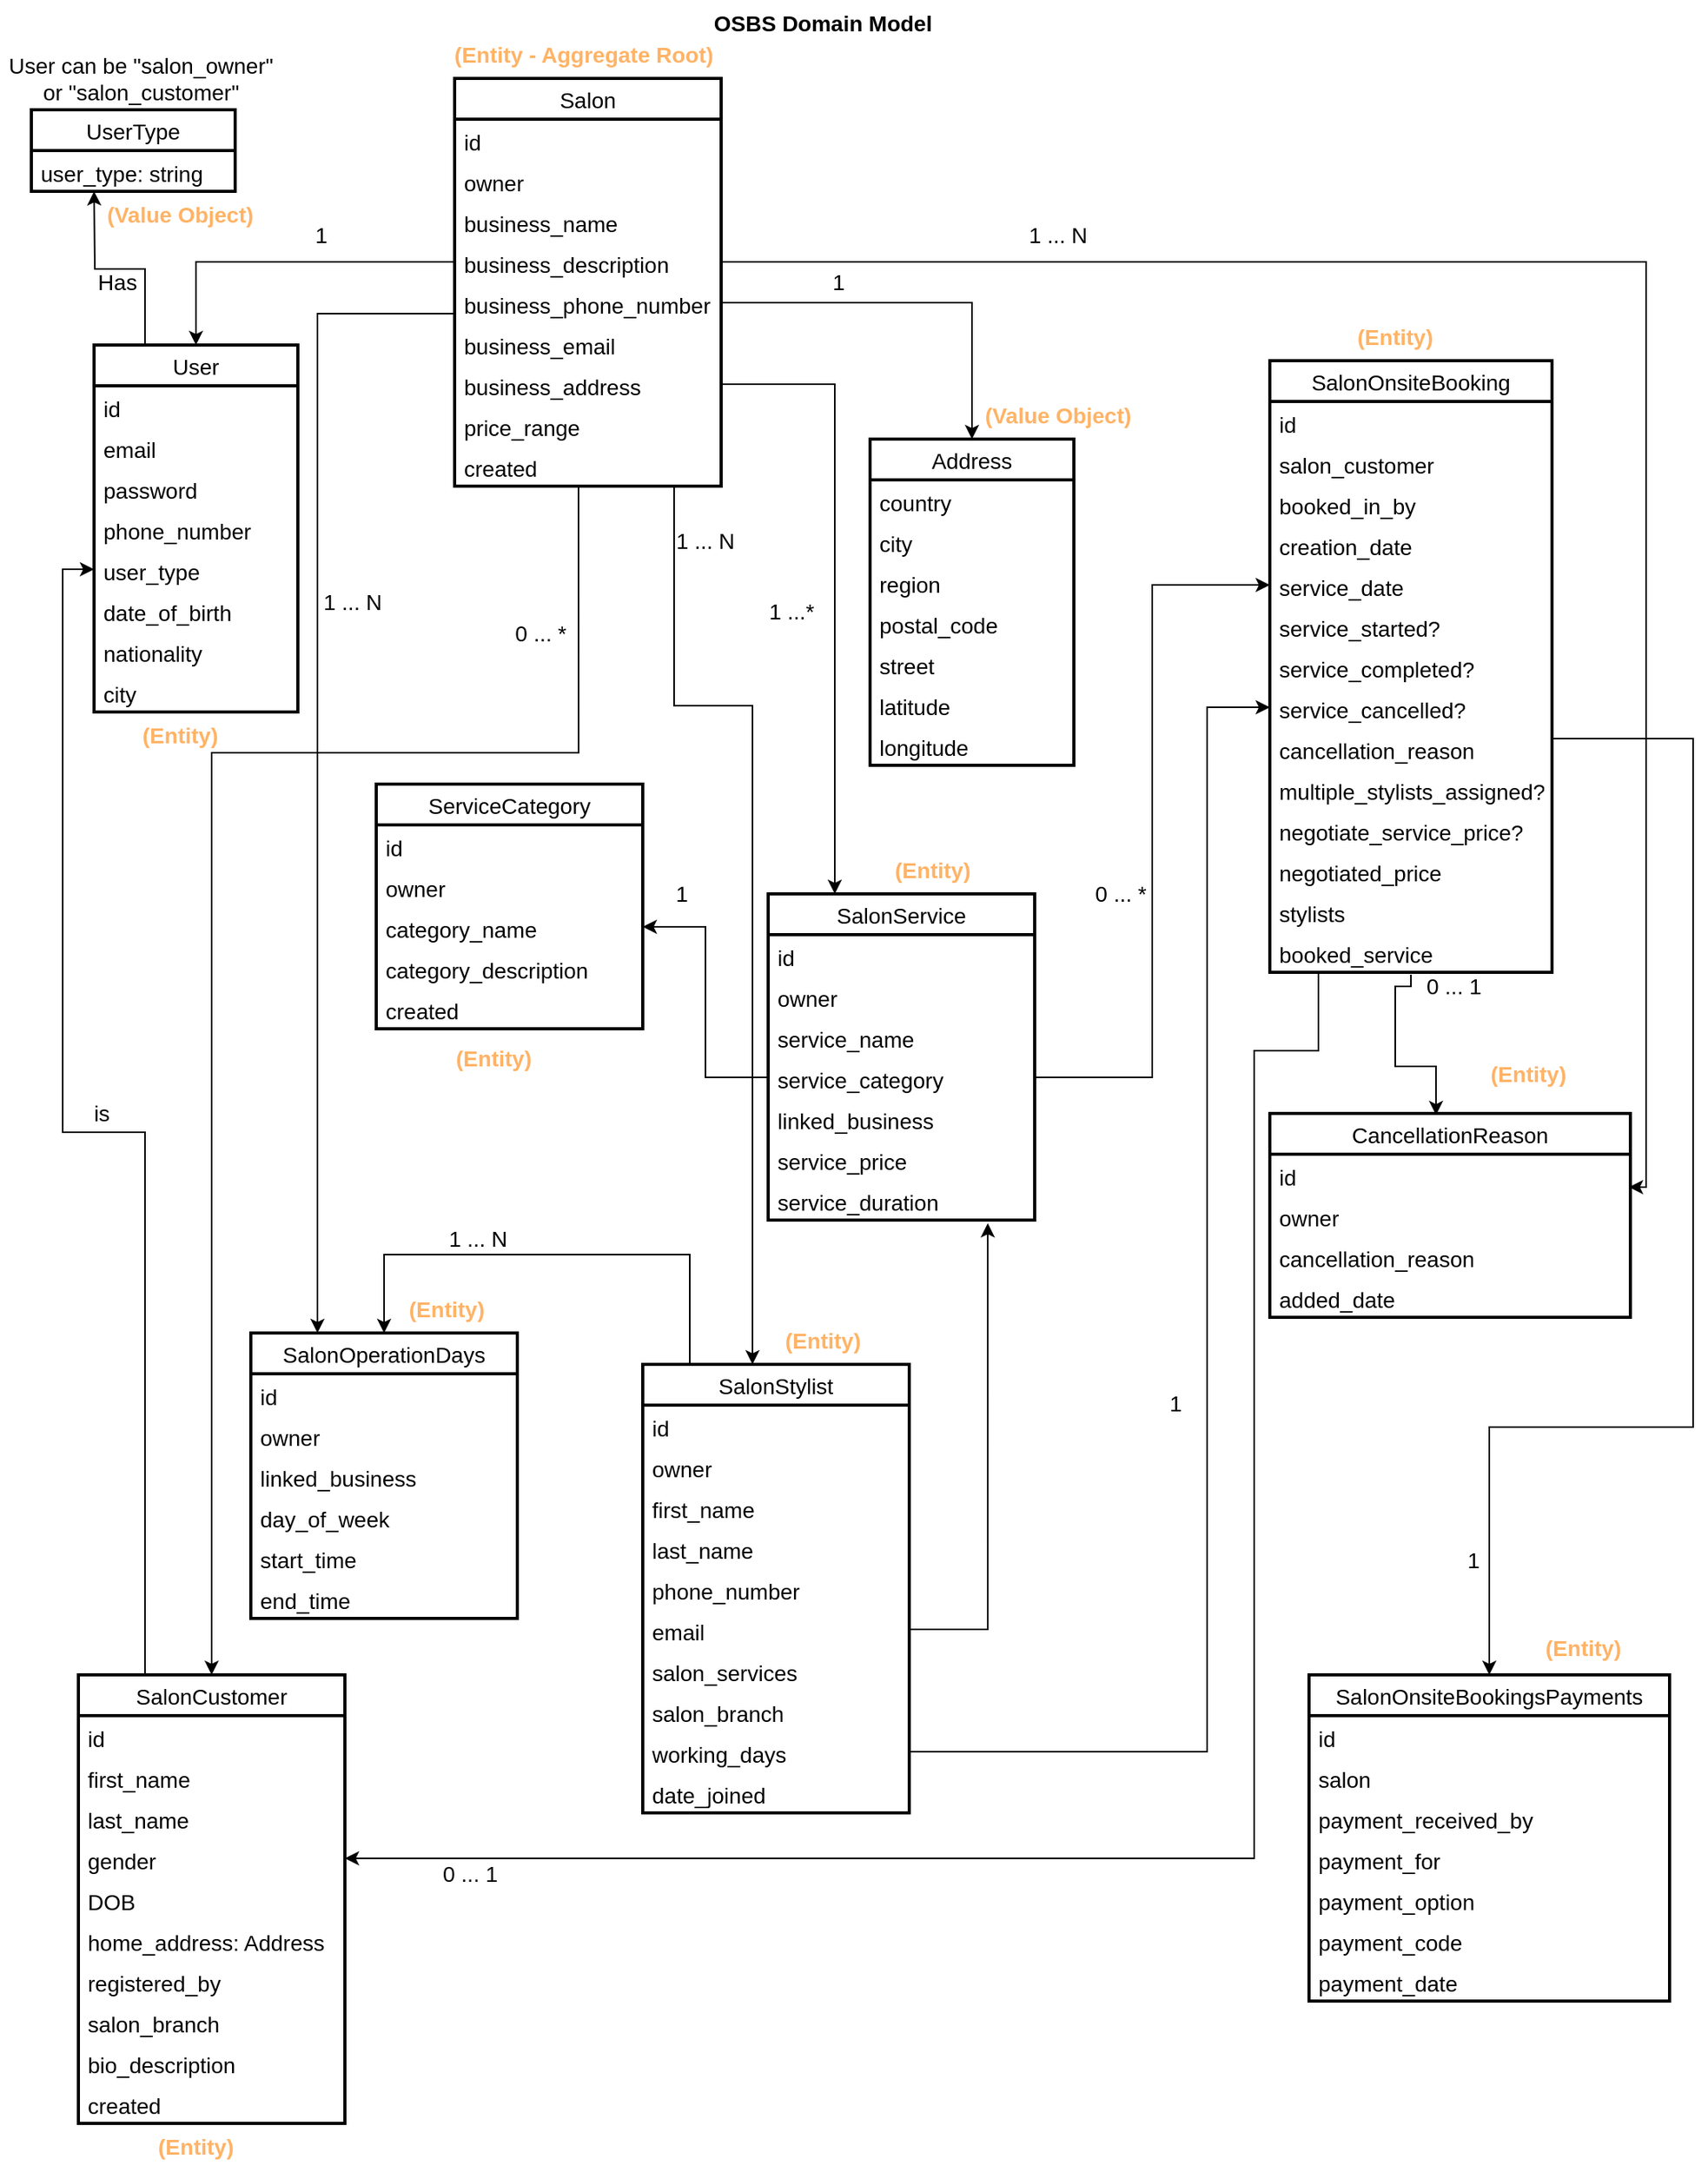 <mxfile version="15.4.0" type="device" pages="3"><diagram id="4iJ7D8_myx5QNUeay49Z" name="Salon-domain-model"><mxGraphModel dx="1426" dy="905" grid="1" gridSize="10" guides="1" tooltips="1" connect="1" arrows="0" fold="1" page="1" pageScale="1" pageWidth="1169" pageHeight="827" math="0" shadow="0"><root><mxCell id="tTrRHslM0KCc1z06HHnV-0"/><mxCell id="tTrRHslM0KCc1z06HHnV-1" parent="tTrRHslM0KCc1z06HHnV-0"/><mxCell id="swATZJbSOefaJ9k-xnr1-0" value="Salon" style="swimlane;fontStyle=0;childLayout=stackLayout;horizontal=1;startSize=26;fillColor=none;horizontalStack=0;resizeParent=1;resizeParentMax=0;resizeLast=0;collapsible=1;marginBottom=0;fontSize=14;strokeWidth=2;" parent="tTrRHslM0KCc1z06HHnV-1" vertex="1"><mxGeometry x="320" y="60" width="170" height="260" as="geometry"/></mxCell><mxCell id="swATZJbSOefaJ9k-xnr1-1" value="id" style="text;strokeColor=none;fillColor=none;align=left;verticalAlign=top;spacingLeft=4;spacingRight=4;overflow=hidden;rotatable=0;points=[[0,0.5],[1,0.5]];portConstraint=eastwest;dashed=1;fontSize=14;" parent="swATZJbSOefaJ9k-xnr1-0" vertex="1"><mxGeometry y="26" width="170" height="26" as="geometry"/></mxCell><mxCell id="swATZJbSOefaJ9k-xnr1-2" value="owner" style="text;strokeColor=none;fillColor=none;align=left;verticalAlign=top;spacingLeft=4;spacingRight=4;overflow=hidden;rotatable=0;points=[[0,0.5],[1,0.5]];portConstraint=eastwest;dashed=1;fontSize=14;" parent="swATZJbSOefaJ9k-xnr1-0" vertex="1"><mxGeometry y="52" width="170" height="26" as="geometry"/></mxCell><mxCell id="swATZJbSOefaJ9k-xnr1-3" value="business_name" style="text;strokeColor=none;fillColor=none;align=left;verticalAlign=top;spacingLeft=4;spacingRight=4;overflow=hidden;rotatable=0;points=[[0,0.5],[1,0.5]];portConstraint=eastwest;dashed=1;fontSize=14;" parent="swATZJbSOefaJ9k-xnr1-0" vertex="1"><mxGeometry y="78" width="170" height="26" as="geometry"/></mxCell><mxCell id="swATZJbSOefaJ9k-xnr1-4" value="business_description" style="text;strokeColor=none;fillColor=none;align=left;verticalAlign=top;spacingLeft=4;spacingRight=4;overflow=hidden;rotatable=0;points=[[0,0.5],[1,0.5]];portConstraint=eastwest;dashed=1;fontSize=14;" parent="swATZJbSOefaJ9k-xnr1-0" vertex="1"><mxGeometry y="104" width="170" height="26" as="geometry"/></mxCell><mxCell id="swATZJbSOefaJ9k-xnr1-5" value="business_phone_number" style="text;strokeColor=none;fillColor=none;align=left;verticalAlign=top;spacingLeft=4;spacingRight=4;overflow=hidden;rotatable=0;points=[[0,0.5],[1,0.5]];portConstraint=eastwest;dashed=1;fontSize=14;" parent="swATZJbSOefaJ9k-xnr1-0" vertex="1"><mxGeometry y="130" width="170" height="26" as="geometry"/></mxCell><mxCell id="swATZJbSOefaJ9k-xnr1-6" value="business_email" style="text;strokeColor=none;fillColor=none;align=left;verticalAlign=top;spacingLeft=4;spacingRight=4;overflow=hidden;rotatable=0;points=[[0,0.5],[1,0.5]];portConstraint=eastwest;dashed=1;fontSize=14;" parent="swATZJbSOefaJ9k-xnr1-0" vertex="1"><mxGeometry y="156" width="170" height="26" as="geometry"/></mxCell><mxCell id="swATZJbSOefaJ9k-xnr1-7" value="business_address" style="text;strokeColor=none;fillColor=none;align=left;verticalAlign=top;spacingLeft=4;spacingRight=4;overflow=hidden;rotatable=0;points=[[0,0.5],[1,0.5]];portConstraint=eastwest;dashed=1;fontSize=14;" parent="swATZJbSOefaJ9k-xnr1-0" vertex="1"><mxGeometry y="182" width="170" height="26" as="geometry"/></mxCell><mxCell id="swATZJbSOefaJ9k-xnr1-8" value="price_range" style="text;strokeColor=none;fillColor=none;align=left;verticalAlign=top;spacingLeft=4;spacingRight=4;overflow=hidden;rotatable=0;points=[[0,0.5],[1,0.5]];portConstraint=eastwest;dashed=1;fontSize=14;" parent="swATZJbSOefaJ9k-xnr1-0" vertex="1"><mxGeometry y="208" width="170" height="26" as="geometry"/></mxCell><mxCell id="swATZJbSOefaJ9k-xnr1-9" value="created" style="text;strokeColor=none;fillColor=none;align=left;verticalAlign=top;spacingLeft=4;spacingRight=4;overflow=hidden;rotatable=0;points=[[0,0.5],[1,0.5]];portConstraint=eastwest;dashed=1;fontSize=14;" parent="swATZJbSOefaJ9k-xnr1-0" vertex="1"><mxGeometry y="234" width="170" height="26" as="geometry"/></mxCell><mxCell id="swATZJbSOefaJ9k-xnr1-10" value="User" style="swimlane;fontStyle=0;childLayout=stackLayout;horizontal=1;startSize=26;fillColor=none;horizontalStack=0;resizeParent=1;resizeParentMax=0;resizeLast=0;collapsible=1;marginBottom=0;fontSize=14;strokeWidth=2;" parent="tTrRHslM0KCc1z06HHnV-1" vertex="1"><mxGeometry x="90" y="230" width="130" height="234" as="geometry"/></mxCell><mxCell id="swATZJbSOefaJ9k-xnr1-11" value="id" style="text;strokeColor=none;fillColor=none;align=left;verticalAlign=top;spacingLeft=4;spacingRight=4;overflow=hidden;rotatable=0;points=[[0,0.5],[1,0.5]];portConstraint=eastwest;dashed=1;fontSize=14;" parent="swATZJbSOefaJ9k-xnr1-10" vertex="1"><mxGeometry y="26" width="130" height="26" as="geometry"/></mxCell><mxCell id="swATZJbSOefaJ9k-xnr1-12" value="email" style="text;strokeColor=none;fillColor=none;align=left;verticalAlign=top;spacingLeft=4;spacingRight=4;overflow=hidden;rotatable=0;points=[[0,0.5],[1,0.5]];portConstraint=eastwest;dashed=1;fontSize=14;" parent="swATZJbSOefaJ9k-xnr1-10" vertex="1"><mxGeometry y="52" width="130" height="26" as="geometry"/></mxCell><mxCell id="swATZJbSOefaJ9k-xnr1-13" value="password" style="text;strokeColor=none;fillColor=none;align=left;verticalAlign=top;spacingLeft=4;spacingRight=4;overflow=hidden;rotatable=0;points=[[0,0.5],[1,0.5]];portConstraint=eastwest;dashed=1;fontSize=14;" parent="swATZJbSOefaJ9k-xnr1-10" vertex="1"><mxGeometry y="78" width="130" height="26" as="geometry"/></mxCell><mxCell id="swATZJbSOefaJ9k-xnr1-14" value="phone_number" style="text;strokeColor=none;fillColor=none;align=left;verticalAlign=top;spacingLeft=4;spacingRight=4;overflow=hidden;rotatable=0;points=[[0,0.5],[1,0.5]];portConstraint=eastwest;dashed=1;fontSize=14;" parent="swATZJbSOefaJ9k-xnr1-10" vertex="1"><mxGeometry y="104" width="130" height="26" as="geometry"/></mxCell><mxCell id="swATZJbSOefaJ9k-xnr1-15" value="user_type" style="text;strokeColor=none;fillColor=none;align=left;verticalAlign=top;spacingLeft=4;spacingRight=4;overflow=hidden;rotatable=0;points=[[0,0.5],[1,0.5]];portConstraint=eastwest;dashed=1;fontSize=14;" parent="swATZJbSOefaJ9k-xnr1-10" vertex="1"><mxGeometry y="130" width="130" height="26" as="geometry"/></mxCell><mxCell id="swATZJbSOefaJ9k-xnr1-16" value="date_of_birth" style="text;strokeColor=none;fillColor=none;align=left;verticalAlign=top;spacingLeft=4;spacingRight=4;overflow=hidden;rotatable=0;points=[[0,0.5],[1,0.5]];portConstraint=eastwest;dashed=1;fontSize=14;" parent="swATZJbSOefaJ9k-xnr1-10" vertex="1"><mxGeometry y="156" width="130" height="26" as="geometry"/></mxCell><mxCell id="swATZJbSOefaJ9k-xnr1-17" value="nationality" style="text;strokeColor=none;fillColor=none;align=left;verticalAlign=top;spacingLeft=4;spacingRight=4;overflow=hidden;rotatable=0;points=[[0,0.5],[1,0.5]];portConstraint=eastwest;dashed=1;fontSize=14;" parent="swATZJbSOefaJ9k-xnr1-10" vertex="1"><mxGeometry y="182" width="130" height="26" as="geometry"/></mxCell><mxCell id="swATZJbSOefaJ9k-xnr1-18" value="city" style="text;strokeColor=none;fillColor=none;align=left;verticalAlign=top;spacingLeft=4;spacingRight=4;overflow=hidden;rotatable=0;points=[[0,0.5],[1,0.5]];portConstraint=eastwest;dashed=1;fontSize=14;" parent="swATZJbSOefaJ9k-xnr1-10" vertex="1"><mxGeometry y="208" width="130" height="26" as="geometry"/></mxCell><mxCell id="swATZJbSOefaJ9k-xnr1-20" value="UserType" style="swimlane;fontStyle=0;childLayout=stackLayout;horizontal=1;startSize=26;fillColor=none;horizontalStack=0;resizeParent=1;resizeParentMax=0;resizeLast=0;collapsible=1;marginBottom=0;fontSize=14;strokeWidth=2;" parent="tTrRHslM0KCc1z06HHnV-1" vertex="1"><mxGeometry x="50" y="80" width="130" height="52" as="geometry"/></mxCell><mxCell id="swATZJbSOefaJ9k-xnr1-21" value="user_type: string" style="text;strokeColor=none;fillColor=none;align=left;verticalAlign=top;spacingLeft=4;spacingRight=4;overflow=hidden;rotatable=0;points=[[0,0.5],[1,0.5]];portConstraint=eastwest;dashed=1;fontSize=14;perimeterSpacing=1;" parent="swATZJbSOefaJ9k-xnr1-20" vertex="1"><mxGeometry y="26" width="130" height="26" as="geometry"/></mxCell><mxCell id="swATZJbSOefaJ9k-xnr1-29" value="User can be &quot;salon_owner&quot; or &quot;salon_customer&quot;" style="text;html=1;strokeColor=none;fillColor=none;align=center;verticalAlign=middle;whiteSpace=wrap;rounded=0;fontSize=14;" parent="tTrRHslM0KCc1z06HHnV-1" vertex="1"><mxGeometry x="30" y="40" width="180" height="40" as="geometry"/></mxCell><mxCell id="swATZJbSOefaJ9k-xnr1-30" value="Address" style="swimlane;fontStyle=0;childLayout=stackLayout;horizontal=1;startSize=26;fillColor=none;horizontalStack=0;resizeParent=1;resizeParentMax=0;resizeLast=0;collapsible=1;marginBottom=0;fontSize=14;strokeWidth=2;" parent="tTrRHslM0KCc1z06HHnV-1" vertex="1"><mxGeometry x="585" y="290" width="130" height="208" as="geometry"/></mxCell><mxCell id="swATZJbSOefaJ9k-xnr1-31" value="country" style="text;strokeColor=none;fillColor=none;align=left;verticalAlign=top;spacingLeft=4;spacingRight=4;overflow=hidden;rotatable=0;points=[[0,0.5],[1,0.5]];portConstraint=eastwest;dashed=1;fontSize=14;" parent="swATZJbSOefaJ9k-xnr1-30" vertex="1"><mxGeometry y="26" width="130" height="26" as="geometry"/></mxCell><mxCell id="swATZJbSOefaJ9k-xnr1-32" value="city" style="text;strokeColor=none;fillColor=none;align=left;verticalAlign=top;spacingLeft=4;spacingRight=4;overflow=hidden;rotatable=0;points=[[0,0.5],[1,0.5]];portConstraint=eastwest;dashed=1;fontSize=14;" parent="swATZJbSOefaJ9k-xnr1-30" vertex="1"><mxGeometry y="52" width="130" height="26" as="geometry"/></mxCell><mxCell id="swATZJbSOefaJ9k-xnr1-33" value="region" style="text;strokeColor=none;fillColor=none;align=left;verticalAlign=top;spacingLeft=4;spacingRight=4;overflow=hidden;rotatable=0;points=[[0,0.5],[1,0.5]];portConstraint=eastwest;dashed=1;fontSize=14;" parent="swATZJbSOefaJ9k-xnr1-30" vertex="1"><mxGeometry y="78" width="130" height="26" as="geometry"/></mxCell><mxCell id="swATZJbSOefaJ9k-xnr1-34" value="postal_code" style="text;strokeColor=none;fillColor=none;align=left;verticalAlign=top;spacingLeft=4;spacingRight=4;overflow=hidden;rotatable=0;points=[[0,0.5],[1,0.5]];portConstraint=eastwest;dashed=1;fontSize=14;" parent="swATZJbSOefaJ9k-xnr1-30" vertex="1"><mxGeometry y="104" width="130" height="26" as="geometry"/></mxCell><mxCell id="swATZJbSOefaJ9k-xnr1-35" value="street" style="text;strokeColor=none;fillColor=none;align=left;verticalAlign=top;spacingLeft=4;spacingRight=4;overflow=hidden;rotatable=0;points=[[0,0.5],[1,0.5]];portConstraint=eastwest;dashed=1;fontSize=14;" parent="swATZJbSOefaJ9k-xnr1-30" vertex="1"><mxGeometry y="130" width="130" height="26" as="geometry"/></mxCell><mxCell id="swATZJbSOefaJ9k-xnr1-36" value="latitude" style="text;strokeColor=none;fillColor=none;align=left;verticalAlign=top;spacingLeft=4;spacingRight=4;overflow=hidden;rotatable=0;points=[[0,0.5],[1,0.5]];portConstraint=eastwest;dashed=1;fontSize=14;" parent="swATZJbSOefaJ9k-xnr1-30" vertex="1"><mxGeometry y="156" width="130" height="26" as="geometry"/></mxCell><mxCell id="swATZJbSOefaJ9k-xnr1-37" value="longitude" style="text;strokeColor=none;fillColor=none;align=left;verticalAlign=top;spacingLeft=4;spacingRight=4;overflow=hidden;rotatable=0;points=[[0,0.5],[1,0.5]];portConstraint=eastwest;dashed=1;fontSize=14;" parent="swATZJbSOefaJ9k-xnr1-30" vertex="1"><mxGeometry y="182" width="130" height="26" as="geometry"/></mxCell><mxCell id="swATZJbSOefaJ9k-xnr1-39" value="ServiceCategory" style="swimlane;fontStyle=0;childLayout=stackLayout;horizontal=1;startSize=26;fillColor=none;horizontalStack=0;resizeParent=1;resizeParentMax=0;resizeLast=0;collapsible=1;marginBottom=0;fontSize=14;strokeWidth=2;" parent="tTrRHslM0KCc1z06HHnV-1" vertex="1"><mxGeometry x="270" y="510" width="170" height="156" as="geometry"/></mxCell><mxCell id="swATZJbSOefaJ9k-xnr1-40" value="id" style="text;strokeColor=none;fillColor=none;align=left;verticalAlign=top;spacingLeft=4;spacingRight=4;overflow=hidden;rotatable=0;points=[[0,0.5],[1,0.5]];portConstraint=eastwest;dashed=1;fontSize=14;" parent="swATZJbSOefaJ9k-xnr1-39" vertex="1"><mxGeometry y="26" width="170" height="26" as="geometry"/></mxCell><mxCell id="swATZJbSOefaJ9k-xnr1-41" value="owner" style="text;strokeColor=none;fillColor=none;align=left;verticalAlign=top;spacingLeft=4;spacingRight=4;overflow=hidden;rotatable=0;points=[[0,0.5],[1,0.5]];portConstraint=eastwest;dashed=1;fontSize=14;" parent="swATZJbSOefaJ9k-xnr1-39" vertex="1"><mxGeometry y="52" width="170" height="26" as="geometry"/></mxCell><mxCell id="swATZJbSOefaJ9k-xnr1-42" value="category_name" style="text;strokeColor=none;fillColor=none;align=left;verticalAlign=top;spacingLeft=4;spacingRight=4;overflow=hidden;rotatable=0;points=[[0,0.5],[1,0.5]];portConstraint=eastwest;dashed=1;fontSize=14;" parent="swATZJbSOefaJ9k-xnr1-39" vertex="1"><mxGeometry y="78" width="170" height="26" as="geometry"/></mxCell><mxCell id="swATZJbSOefaJ9k-xnr1-43" value="category_description" style="text;strokeColor=none;fillColor=none;align=left;verticalAlign=top;spacingLeft=4;spacingRight=4;overflow=hidden;rotatable=0;points=[[0,0.5],[1,0.5]];portConstraint=eastwest;dashed=1;fontSize=14;" parent="swATZJbSOefaJ9k-xnr1-39" vertex="1"><mxGeometry y="104" width="170" height="26" as="geometry"/></mxCell><mxCell id="swATZJbSOefaJ9k-xnr1-48" value="created" style="text;strokeColor=none;fillColor=none;align=left;verticalAlign=top;spacingLeft=4;spacingRight=4;overflow=hidden;rotatable=0;points=[[0,0.5],[1,0.5]];portConstraint=eastwest;dashed=1;fontSize=14;" parent="swATZJbSOefaJ9k-xnr1-39" vertex="1"><mxGeometry y="130" width="170" height="26" as="geometry"/></mxCell><mxCell id="swATZJbSOefaJ9k-xnr1-49" value="SalonService" style="swimlane;fontStyle=0;childLayout=stackLayout;horizontal=1;startSize=26;fillColor=none;horizontalStack=0;resizeParent=1;resizeParentMax=0;resizeLast=0;collapsible=1;marginBottom=0;fontSize=14;strokeWidth=2;" parent="tTrRHslM0KCc1z06HHnV-1" vertex="1"><mxGeometry x="520" y="580" width="170" height="208" as="geometry"/></mxCell><mxCell id="swATZJbSOefaJ9k-xnr1-50" value="id" style="text;strokeColor=none;fillColor=none;align=left;verticalAlign=top;spacingLeft=4;spacingRight=4;overflow=hidden;rotatable=0;points=[[0,0.5],[1,0.5]];portConstraint=eastwest;dashed=1;fontSize=14;" parent="swATZJbSOefaJ9k-xnr1-49" vertex="1"><mxGeometry y="26" width="170" height="26" as="geometry"/></mxCell><mxCell id="swATZJbSOefaJ9k-xnr1-51" value="owner" style="text;strokeColor=none;fillColor=none;align=left;verticalAlign=top;spacingLeft=4;spacingRight=4;overflow=hidden;rotatable=0;points=[[0,0.5],[1,0.5]];portConstraint=eastwest;dashed=1;fontSize=14;" parent="swATZJbSOefaJ9k-xnr1-49" vertex="1"><mxGeometry y="52" width="170" height="26" as="geometry"/></mxCell><mxCell id="swATZJbSOefaJ9k-xnr1-52" value="service_name" style="text;strokeColor=none;fillColor=none;align=left;verticalAlign=top;spacingLeft=4;spacingRight=4;overflow=hidden;rotatable=0;points=[[0,0.5],[1,0.5]];portConstraint=eastwest;dashed=1;fontSize=14;" parent="swATZJbSOefaJ9k-xnr1-49" vertex="1"><mxGeometry y="78" width="170" height="26" as="geometry"/></mxCell><mxCell id="swATZJbSOefaJ9k-xnr1-53" value="service_category" style="text;strokeColor=none;fillColor=none;align=left;verticalAlign=top;spacingLeft=4;spacingRight=4;overflow=hidden;rotatable=0;points=[[0,0.5],[1,0.5]];portConstraint=eastwest;dashed=1;fontSize=14;" parent="swATZJbSOefaJ9k-xnr1-49" vertex="1"><mxGeometry y="104" width="170" height="26" as="geometry"/></mxCell><mxCell id="swATZJbSOefaJ9k-xnr1-54" value="linked_business" style="text;strokeColor=none;fillColor=none;align=left;verticalAlign=top;spacingLeft=4;spacingRight=4;overflow=hidden;rotatable=0;points=[[0,0.5],[1,0.5]];portConstraint=eastwest;dashed=1;fontSize=14;" parent="swATZJbSOefaJ9k-xnr1-49" vertex="1"><mxGeometry y="130" width="170" height="26" as="geometry"/></mxCell><mxCell id="swATZJbSOefaJ9k-xnr1-55" value="service_price" style="text;strokeColor=none;fillColor=none;align=left;verticalAlign=top;spacingLeft=4;spacingRight=4;overflow=hidden;rotatable=0;points=[[0,0.5],[1,0.5]];portConstraint=eastwest;dashed=1;fontSize=14;" parent="swATZJbSOefaJ9k-xnr1-49" vertex="1"><mxGeometry y="156" width="170" height="26" as="geometry"/></mxCell><mxCell id="swATZJbSOefaJ9k-xnr1-56" value="service_duration" style="text;strokeColor=none;fillColor=none;align=left;verticalAlign=top;spacingLeft=4;spacingRight=4;overflow=hidden;rotatable=0;points=[[0,0.5],[1,0.5]];portConstraint=eastwest;dashed=1;fontSize=14;" parent="swATZJbSOefaJ9k-xnr1-49" vertex="1"><mxGeometry y="182" width="170" height="26" as="geometry"/></mxCell><mxCell id="swATZJbSOefaJ9k-xnr1-57" value="SalonOperationDays" style="swimlane;fontStyle=0;childLayout=stackLayout;horizontal=1;startSize=26;fillColor=none;horizontalStack=0;resizeParent=1;resizeParentMax=0;resizeLast=0;collapsible=1;marginBottom=0;fontSize=14;strokeWidth=2;" parent="tTrRHslM0KCc1z06HHnV-1" vertex="1"><mxGeometry x="190" y="860" width="170" height="182" as="geometry"/></mxCell><mxCell id="swATZJbSOefaJ9k-xnr1-58" value="id" style="text;strokeColor=none;fillColor=none;align=left;verticalAlign=top;spacingLeft=4;spacingRight=4;overflow=hidden;rotatable=0;points=[[0,0.5],[1,0.5]];portConstraint=eastwest;dashed=1;fontSize=14;" parent="swATZJbSOefaJ9k-xnr1-57" vertex="1"><mxGeometry y="26" width="170" height="26" as="geometry"/></mxCell><mxCell id="swATZJbSOefaJ9k-xnr1-59" value="owner" style="text;strokeColor=none;fillColor=none;align=left;verticalAlign=top;spacingLeft=4;spacingRight=4;overflow=hidden;rotatable=0;points=[[0,0.5],[1,0.5]];portConstraint=eastwest;dashed=1;fontSize=14;" parent="swATZJbSOefaJ9k-xnr1-57" vertex="1"><mxGeometry y="52" width="170" height="26" as="geometry"/></mxCell><mxCell id="swATZJbSOefaJ9k-xnr1-60" value="linked_business" style="text;strokeColor=none;fillColor=none;align=left;verticalAlign=top;spacingLeft=4;spacingRight=4;overflow=hidden;rotatable=0;points=[[0,0.5],[1,0.5]];portConstraint=eastwest;dashed=1;fontSize=14;" parent="swATZJbSOefaJ9k-xnr1-57" vertex="1"><mxGeometry y="78" width="170" height="26" as="geometry"/></mxCell><mxCell id="swATZJbSOefaJ9k-xnr1-61" value="day_of_week" style="text;strokeColor=none;fillColor=none;align=left;verticalAlign=top;spacingLeft=4;spacingRight=4;overflow=hidden;rotatable=0;points=[[0,0.5],[1,0.5]];portConstraint=eastwest;dashed=1;fontSize=14;" parent="swATZJbSOefaJ9k-xnr1-57" vertex="1"><mxGeometry y="104" width="170" height="26" as="geometry"/></mxCell><mxCell id="swATZJbSOefaJ9k-xnr1-62" value="start_time" style="text;strokeColor=none;fillColor=none;align=left;verticalAlign=top;spacingLeft=4;spacingRight=4;overflow=hidden;rotatable=0;points=[[0,0.5],[1,0.5]];portConstraint=eastwest;dashed=1;fontSize=14;" parent="swATZJbSOefaJ9k-xnr1-57" vertex="1"><mxGeometry y="130" width="170" height="26" as="geometry"/></mxCell><mxCell id="swATZJbSOefaJ9k-xnr1-63" value="end_time" style="text;strokeColor=none;fillColor=none;align=left;verticalAlign=top;spacingLeft=4;spacingRight=4;overflow=hidden;rotatable=0;points=[[0,0.5],[1,0.5]];portConstraint=eastwest;dashed=1;fontSize=14;" parent="swATZJbSOefaJ9k-xnr1-57" vertex="1"><mxGeometry y="156" width="170" height="26" as="geometry"/></mxCell><mxCell id="swATZJbSOefaJ9k-xnr1-65" value="SalonCustomer" style="swimlane;fontStyle=0;childLayout=stackLayout;horizontal=1;startSize=26;fillColor=none;horizontalStack=0;resizeParent=1;resizeParentMax=0;resizeLast=0;collapsible=1;marginBottom=0;fontSize=14;strokeWidth=2;" parent="tTrRHslM0KCc1z06HHnV-1" vertex="1"><mxGeometry x="80" y="1078" width="170" height="286" as="geometry"/></mxCell><mxCell id="swATZJbSOefaJ9k-xnr1-66" value="id" style="text;strokeColor=none;fillColor=none;align=left;verticalAlign=top;spacingLeft=4;spacingRight=4;overflow=hidden;rotatable=0;points=[[0,0.5],[1,0.5]];portConstraint=eastwest;dashed=1;fontSize=14;" parent="swATZJbSOefaJ9k-xnr1-65" vertex="1"><mxGeometry y="26" width="170" height="26" as="geometry"/></mxCell><mxCell id="swATZJbSOefaJ9k-xnr1-67" value="first_name" style="text;strokeColor=none;fillColor=none;align=left;verticalAlign=top;spacingLeft=4;spacingRight=4;overflow=hidden;rotatable=0;points=[[0,0.5],[1,0.5]];portConstraint=eastwest;dashed=1;fontSize=14;" parent="swATZJbSOefaJ9k-xnr1-65" vertex="1"><mxGeometry y="52" width="170" height="26" as="geometry"/></mxCell><mxCell id="swATZJbSOefaJ9k-xnr1-68" value="last_name" style="text;strokeColor=none;fillColor=none;align=left;verticalAlign=top;spacingLeft=4;spacingRight=4;overflow=hidden;rotatable=0;points=[[0,0.5],[1,0.5]];portConstraint=eastwest;dashed=1;fontSize=14;" parent="swATZJbSOefaJ9k-xnr1-65" vertex="1"><mxGeometry y="78" width="170" height="26" as="geometry"/></mxCell><mxCell id="swATZJbSOefaJ9k-xnr1-69" value="gender" style="text;strokeColor=none;fillColor=none;align=left;verticalAlign=top;spacingLeft=4;spacingRight=4;overflow=hidden;rotatable=0;points=[[0,0.5],[1,0.5]];portConstraint=eastwest;dashed=1;fontSize=14;" parent="swATZJbSOefaJ9k-xnr1-65" vertex="1"><mxGeometry y="104" width="170" height="26" as="geometry"/></mxCell><mxCell id="swATZJbSOefaJ9k-xnr1-70" value="DOB" style="text;strokeColor=none;fillColor=none;align=left;verticalAlign=top;spacingLeft=4;spacingRight=4;overflow=hidden;rotatable=0;points=[[0,0.5],[1,0.5]];portConstraint=eastwest;dashed=1;fontSize=14;" parent="swATZJbSOefaJ9k-xnr1-65" vertex="1"><mxGeometry y="130" width="170" height="26" as="geometry"/></mxCell><mxCell id="swATZJbSOefaJ9k-xnr1-71" value="home_address: Address" style="text;strokeColor=none;fillColor=none;align=left;verticalAlign=top;spacingLeft=4;spacingRight=4;overflow=hidden;rotatable=0;points=[[0,0.5],[1,0.5]];portConstraint=eastwest;dashed=1;fontSize=14;" parent="swATZJbSOefaJ9k-xnr1-65" vertex="1"><mxGeometry y="156" width="170" height="26" as="geometry"/></mxCell><mxCell id="swATZJbSOefaJ9k-xnr1-72" value="registered_by" style="text;strokeColor=none;fillColor=none;align=left;verticalAlign=top;spacingLeft=4;spacingRight=4;overflow=hidden;rotatable=0;points=[[0,0.5],[1,0.5]];portConstraint=eastwest;dashed=1;fontSize=14;" parent="swATZJbSOefaJ9k-xnr1-65" vertex="1"><mxGeometry y="182" width="170" height="26" as="geometry"/></mxCell><mxCell id="swATZJbSOefaJ9k-xnr1-73" value="salon_branch" style="text;strokeColor=none;fillColor=none;align=left;verticalAlign=top;spacingLeft=4;spacingRight=4;overflow=hidden;rotatable=0;points=[[0,0.5],[1,0.5]];portConstraint=eastwest;dashed=1;fontSize=14;" parent="swATZJbSOefaJ9k-xnr1-65" vertex="1"><mxGeometry y="208" width="170" height="26" as="geometry"/></mxCell><mxCell id="swATZJbSOefaJ9k-xnr1-74" value="bio_description" style="text;strokeColor=none;fillColor=none;align=left;verticalAlign=top;spacingLeft=4;spacingRight=4;overflow=hidden;rotatable=0;points=[[0,0.5],[1,0.5]];portConstraint=eastwest;dashed=1;fontSize=14;" parent="swATZJbSOefaJ9k-xnr1-65" vertex="1"><mxGeometry y="234" width="170" height="26" as="geometry"/></mxCell><mxCell id="DuvNLTG_eC9SfrUzEdZ7-16" value="created" style="text;strokeColor=none;fillColor=none;align=left;verticalAlign=top;spacingLeft=4;spacingRight=4;overflow=hidden;rotatable=0;points=[[0,0.5],[1,0.5]];portConstraint=eastwest;dashed=1;fontSize=14;" parent="swATZJbSOefaJ9k-xnr1-65" vertex="1"><mxGeometry y="260" width="170" height="26" as="geometry"/></mxCell><mxCell id="swATZJbSOefaJ9k-xnr1-75" value="SalonStylist" style="swimlane;fontStyle=0;childLayout=stackLayout;horizontal=1;startSize=26;fillColor=none;horizontalStack=0;resizeParent=1;resizeParentMax=0;resizeLast=0;collapsible=1;marginBottom=0;fontSize=14;strokeWidth=2;" parent="tTrRHslM0KCc1z06HHnV-1" vertex="1"><mxGeometry x="440" y="880" width="170" height="286" as="geometry"/></mxCell><mxCell id="swATZJbSOefaJ9k-xnr1-76" value="id" style="text;strokeColor=none;fillColor=none;align=left;verticalAlign=top;spacingLeft=4;spacingRight=4;overflow=hidden;rotatable=0;points=[[0,0.5],[1,0.5]];portConstraint=eastwest;dashed=1;fontSize=14;" parent="swATZJbSOefaJ9k-xnr1-75" vertex="1"><mxGeometry y="26" width="170" height="26" as="geometry"/></mxCell><mxCell id="swATZJbSOefaJ9k-xnr1-77" value="owner" style="text;strokeColor=none;fillColor=none;align=left;verticalAlign=top;spacingLeft=4;spacingRight=4;overflow=hidden;rotatable=0;points=[[0,0.5],[1,0.5]];portConstraint=eastwest;dashed=1;fontSize=14;" parent="swATZJbSOefaJ9k-xnr1-75" vertex="1"><mxGeometry y="52" width="170" height="26" as="geometry"/></mxCell><mxCell id="swATZJbSOefaJ9k-xnr1-78" value="first_name" style="text;strokeColor=none;fillColor=none;align=left;verticalAlign=top;spacingLeft=4;spacingRight=4;overflow=hidden;rotatable=0;points=[[0,0.5],[1,0.5]];portConstraint=eastwest;dashed=1;fontSize=14;" parent="swATZJbSOefaJ9k-xnr1-75" vertex="1"><mxGeometry y="78" width="170" height="26" as="geometry"/></mxCell><mxCell id="swATZJbSOefaJ9k-xnr1-79" value="last_name" style="text;strokeColor=none;fillColor=none;align=left;verticalAlign=top;spacingLeft=4;spacingRight=4;overflow=hidden;rotatable=0;points=[[0,0.5],[1,0.5]];portConstraint=eastwest;dashed=1;fontSize=14;" parent="swATZJbSOefaJ9k-xnr1-75" vertex="1"><mxGeometry y="104" width="170" height="26" as="geometry"/></mxCell><mxCell id="swATZJbSOefaJ9k-xnr1-80" value="phone_number" style="text;strokeColor=none;fillColor=none;align=left;verticalAlign=top;spacingLeft=4;spacingRight=4;overflow=hidden;rotatable=0;points=[[0,0.5],[1,0.5]];portConstraint=eastwest;dashed=1;fontSize=14;" parent="swATZJbSOefaJ9k-xnr1-75" vertex="1"><mxGeometry y="130" width="170" height="26" as="geometry"/></mxCell><mxCell id="swATZJbSOefaJ9k-xnr1-81" value="email" style="text;strokeColor=none;fillColor=none;align=left;verticalAlign=top;spacingLeft=4;spacingRight=4;overflow=hidden;rotatable=0;points=[[0,0.5],[1,0.5]];portConstraint=eastwest;dashed=1;fontSize=14;" parent="swATZJbSOefaJ9k-xnr1-75" vertex="1"><mxGeometry y="156" width="170" height="26" as="geometry"/></mxCell><mxCell id="swATZJbSOefaJ9k-xnr1-82" value="salon_services" style="text;strokeColor=none;fillColor=none;align=left;verticalAlign=top;spacingLeft=4;spacingRight=4;overflow=hidden;rotatable=0;points=[[0,0.5],[1,0.5]];portConstraint=eastwest;dashed=1;fontSize=14;" parent="swATZJbSOefaJ9k-xnr1-75" vertex="1"><mxGeometry y="182" width="170" height="26" as="geometry"/></mxCell><mxCell id="swATZJbSOefaJ9k-xnr1-83" value="salon_branch" style="text;strokeColor=none;fillColor=none;align=left;verticalAlign=top;spacingLeft=4;spacingRight=4;overflow=hidden;rotatable=0;points=[[0,0.5],[1,0.5]];portConstraint=eastwest;dashed=1;fontSize=14;" parent="swATZJbSOefaJ9k-xnr1-75" vertex="1"><mxGeometry y="208" width="170" height="26" as="geometry"/></mxCell><mxCell id="swATZJbSOefaJ9k-xnr1-84" value="working_days" style="text;strokeColor=none;fillColor=none;align=left;verticalAlign=top;spacingLeft=4;spacingRight=4;overflow=hidden;rotatable=0;points=[[0,0.5],[1,0.5]];portConstraint=eastwest;dashed=1;fontSize=14;" parent="swATZJbSOefaJ9k-xnr1-75" vertex="1"><mxGeometry y="234" width="170" height="26" as="geometry"/></mxCell><mxCell id="swATZJbSOefaJ9k-xnr1-85" value="date_joined" style="text;strokeColor=none;fillColor=none;align=left;verticalAlign=top;spacingLeft=4;spacingRight=4;overflow=hidden;rotatable=0;points=[[0,0.5],[1,0.5]];portConstraint=eastwest;dashed=1;fontSize=14;" parent="swATZJbSOefaJ9k-xnr1-75" vertex="1"><mxGeometry y="260" width="170" height="26" as="geometry"/></mxCell><mxCell id="swATZJbSOefaJ9k-xnr1-86" value="SalonOnsiteBooking" style="swimlane;fontStyle=0;childLayout=stackLayout;horizontal=1;startSize=26;fillColor=none;horizontalStack=0;resizeParent=1;resizeParentMax=0;resizeLast=0;collapsible=1;marginBottom=0;fontSize=14;strokeWidth=2;" parent="tTrRHslM0KCc1z06HHnV-1" vertex="1"><mxGeometry x="840" y="240" width="180" height="390" as="geometry"/></mxCell><mxCell id="swATZJbSOefaJ9k-xnr1-87" value="id" style="text;strokeColor=none;fillColor=none;align=left;verticalAlign=top;spacingLeft=4;spacingRight=4;overflow=hidden;rotatable=0;points=[[0,0.5],[1,0.5]];portConstraint=eastwest;dashed=1;fontSize=14;" parent="swATZJbSOefaJ9k-xnr1-86" vertex="1"><mxGeometry y="26" width="180" height="26" as="geometry"/></mxCell><mxCell id="swATZJbSOefaJ9k-xnr1-88" value="salon_customer" style="text;strokeColor=none;fillColor=none;align=left;verticalAlign=top;spacingLeft=4;spacingRight=4;overflow=hidden;rotatable=0;points=[[0,0.5],[1,0.5]];portConstraint=eastwest;dashed=1;fontSize=14;" parent="swATZJbSOefaJ9k-xnr1-86" vertex="1"><mxGeometry y="52" width="180" height="26" as="geometry"/></mxCell><mxCell id="swATZJbSOefaJ9k-xnr1-89" value="booked_in_by" style="text;strokeColor=none;fillColor=none;align=left;verticalAlign=top;spacingLeft=4;spacingRight=4;overflow=hidden;rotatable=0;points=[[0,0.5],[1,0.5]];portConstraint=eastwest;dashed=1;fontSize=14;" parent="swATZJbSOefaJ9k-xnr1-86" vertex="1"><mxGeometry y="78" width="180" height="26" as="geometry"/></mxCell><mxCell id="swATZJbSOefaJ9k-xnr1-90" value="creation_date" style="text;strokeColor=none;fillColor=none;align=left;verticalAlign=top;spacingLeft=4;spacingRight=4;overflow=hidden;rotatable=0;points=[[0,0.5],[1,0.5]];portConstraint=eastwest;dashed=1;fontSize=14;" parent="swATZJbSOefaJ9k-xnr1-86" vertex="1"><mxGeometry y="104" width="180" height="26" as="geometry"/></mxCell><mxCell id="swATZJbSOefaJ9k-xnr1-91" value="service_date" style="text;strokeColor=none;fillColor=none;align=left;verticalAlign=top;spacingLeft=4;spacingRight=4;overflow=hidden;rotatable=0;points=[[0,0.5],[1,0.5]];portConstraint=eastwest;dashed=1;fontSize=14;" parent="swATZJbSOefaJ9k-xnr1-86" vertex="1"><mxGeometry y="130" width="180" height="26" as="geometry"/></mxCell><mxCell id="swATZJbSOefaJ9k-xnr1-92" value="service_started?" style="text;strokeColor=none;fillColor=none;align=left;verticalAlign=top;spacingLeft=4;spacingRight=4;overflow=hidden;rotatable=0;points=[[0,0.5],[1,0.5]];portConstraint=eastwest;dashed=1;fontSize=14;" parent="swATZJbSOefaJ9k-xnr1-86" vertex="1"><mxGeometry y="156" width="180" height="26" as="geometry"/></mxCell><mxCell id="swATZJbSOefaJ9k-xnr1-93" value="service_completed?" style="text;strokeColor=none;fillColor=none;align=left;verticalAlign=top;spacingLeft=4;spacingRight=4;overflow=hidden;rotatable=0;points=[[0,0.5],[1,0.5]];portConstraint=eastwest;dashed=1;fontSize=14;" parent="swATZJbSOefaJ9k-xnr1-86" vertex="1"><mxGeometry y="182" width="180" height="26" as="geometry"/></mxCell><mxCell id="swATZJbSOefaJ9k-xnr1-95" value="service_cancelled?" style="text;strokeColor=none;fillColor=none;align=left;verticalAlign=top;spacingLeft=4;spacingRight=4;overflow=hidden;rotatable=0;points=[[0,0.5],[1,0.5]];portConstraint=eastwest;dashed=1;fontSize=14;" parent="swATZJbSOefaJ9k-xnr1-86" vertex="1"><mxGeometry y="208" width="180" height="26" as="geometry"/></mxCell><mxCell id="swATZJbSOefaJ9k-xnr1-96" value="cancellation_reason" style="text;strokeColor=none;fillColor=none;align=left;verticalAlign=top;spacingLeft=4;spacingRight=4;overflow=hidden;rotatable=0;points=[[0,0.5],[1,0.5]];portConstraint=eastwest;dashed=1;fontSize=14;" parent="swATZJbSOefaJ9k-xnr1-86" vertex="1"><mxGeometry y="234" width="180" height="26" as="geometry"/></mxCell><mxCell id="swATZJbSOefaJ9k-xnr1-97" value="multiple_stylists_assigned?" style="text;strokeColor=none;fillColor=none;align=left;verticalAlign=top;spacingLeft=4;spacingRight=4;overflow=hidden;rotatable=0;points=[[0,0.5],[1,0.5]];portConstraint=eastwest;dashed=1;fontSize=14;" parent="swATZJbSOefaJ9k-xnr1-86" vertex="1"><mxGeometry y="260" width="180" height="26" as="geometry"/></mxCell><mxCell id="swATZJbSOefaJ9k-xnr1-98" value="negotiate_service_price?" style="text;strokeColor=none;fillColor=none;align=left;verticalAlign=top;spacingLeft=4;spacingRight=4;overflow=hidden;rotatable=0;points=[[0,0.5],[1,0.5]];portConstraint=eastwest;dashed=1;fontSize=14;" parent="swATZJbSOefaJ9k-xnr1-86" vertex="1"><mxGeometry y="286" width="180" height="26" as="geometry"/></mxCell><mxCell id="swATZJbSOefaJ9k-xnr1-99" value="negotiated_price" style="text;strokeColor=none;fillColor=none;align=left;verticalAlign=top;spacingLeft=4;spacingRight=4;overflow=hidden;rotatable=0;points=[[0,0.5],[1,0.5]];portConstraint=eastwest;dashed=1;fontSize=14;" parent="swATZJbSOefaJ9k-xnr1-86" vertex="1"><mxGeometry y="312" width="180" height="26" as="geometry"/></mxCell><mxCell id="IeFaRscGFcr6BeEqAVon-0" value="stylists" style="text;strokeColor=none;fillColor=none;align=left;verticalAlign=top;spacingLeft=4;spacingRight=4;overflow=hidden;rotatable=0;points=[[0,0.5],[1,0.5]];portConstraint=eastwest;dashed=1;fontSize=14;" vertex="1" parent="swATZJbSOefaJ9k-xnr1-86"><mxGeometry y="338" width="180" height="26" as="geometry"/></mxCell><mxCell id="IeFaRscGFcr6BeEqAVon-1" value="booked_service" style="text;strokeColor=none;fillColor=none;align=left;verticalAlign=top;spacingLeft=4;spacingRight=4;overflow=hidden;rotatable=0;points=[[0,0.5],[1,0.5]];portConstraint=eastwest;dashed=1;fontSize=14;" vertex="1" parent="swATZJbSOefaJ9k-xnr1-86"><mxGeometry y="364" width="180" height="26" as="geometry"/></mxCell><mxCell id="swATZJbSOefaJ9k-xnr1-100" value="CancellationReason" style="swimlane;fontStyle=0;childLayout=stackLayout;horizontal=1;startSize=26;fillColor=none;horizontalStack=0;resizeParent=1;resizeParentMax=0;resizeLast=0;collapsible=1;marginBottom=0;fontSize=14;strokeWidth=2;" parent="tTrRHslM0KCc1z06HHnV-1" vertex="1"><mxGeometry x="840" y="720" width="230" height="130" as="geometry"/></mxCell><mxCell id="swATZJbSOefaJ9k-xnr1-101" value="id" style="text;strokeColor=none;fillColor=none;align=left;verticalAlign=top;spacingLeft=4;spacingRight=4;overflow=hidden;rotatable=0;points=[[0,0.5],[1,0.5]];portConstraint=eastwest;dashed=1;fontSize=14;" parent="swATZJbSOefaJ9k-xnr1-100" vertex="1"><mxGeometry y="26" width="230" height="26" as="geometry"/></mxCell><mxCell id="swATZJbSOefaJ9k-xnr1-102" value="owner" style="text;strokeColor=none;fillColor=none;align=left;verticalAlign=top;spacingLeft=4;spacingRight=4;overflow=hidden;rotatable=0;points=[[0,0.5],[1,0.5]];portConstraint=eastwest;dashed=1;fontSize=14;" parent="swATZJbSOefaJ9k-xnr1-100" vertex="1"><mxGeometry y="52" width="230" height="26" as="geometry"/></mxCell><mxCell id="swATZJbSOefaJ9k-xnr1-103" value="cancellation_reason" style="text;strokeColor=none;fillColor=none;align=left;verticalAlign=top;spacingLeft=4;spacingRight=4;overflow=hidden;rotatable=0;points=[[0,0.5],[1,0.5]];portConstraint=eastwest;dashed=1;fontSize=14;" parent="swATZJbSOefaJ9k-xnr1-100" vertex="1"><mxGeometry y="78" width="230" height="26" as="geometry"/></mxCell><mxCell id="swATZJbSOefaJ9k-xnr1-104" value="added_date" style="text;strokeColor=none;fillColor=none;align=left;verticalAlign=top;spacingLeft=4;spacingRight=4;overflow=hidden;rotatable=0;points=[[0,0.5],[1,0.5]];portConstraint=eastwest;dashed=1;fontSize=14;" parent="swATZJbSOefaJ9k-xnr1-100" vertex="1"><mxGeometry y="104" width="230" height="26" as="geometry"/></mxCell><mxCell id="swATZJbSOefaJ9k-xnr1-108" value="SalonOnsiteBookingsPayments" style="swimlane;fontStyle=0;childLayout=stackLayout;horizontal=1;startSize=26;fillColor=none;horizontalStack=0;resizeParent=1;resizeParentMax=0;resizeLast=0;collapsible=1;marginBottom=0;fontSize=14;strokeWidth=2;" parent="tTrRHslM0KCc1z06HHnV-1" vertex="1"><mxGeometry x="865" y="1078" width="230" height="208" as="geometry"/></mxCell><mxCell id="swATZJbSOefaJ9k-xnr1-109" value="id" style="text;strokeColor=none;fillColor=none;align=left;verticalAlign=top;spacingLeft=4;spacingRight=4;overflow=hidden;rotatable=0;points=[[0,0.5],[1,0.5]];portConstraint=eastwest;dashed=1;fontSize=14;" parent="swATZJbSOefaJ9k-xnr1-108" vertex="1"><mxGeometry y="26" width="230" height="26" as="geometry"/></mxCell><mxCell id="swATZJbSOefaJ9k-xnr1-110" value="salon" style="text;strokeColor=none;fillColor=none;align=left;verticalAlign=top;spacingLeft=4;spacingRight=4;overflow=hidden;rotatable=0;points=[[0,0.5],[1,0.5]];portConstraint=eastwest;dashed=1;fontSize=14;" parent="swATZJbSOefaJ9k-xnr1-108" vertex="1"><mxGeometry y="52" width="230" height="26" as="geometry"/></mxCell><mxCell id="swATZJbSOefaJ9k-xnr1-111" value="payment_received_by" style="text;strokeColor=none;fillColor=none;align=left;verticalAlign=top;spacingLeft=4;spacingRight=4;overflow=hidden;rotatable=0;points=[[0,0.5],[1,0.5]];portConstraint=eastwest;dashed=1;fontSize=14;" parent="swATZJbSOefaJ9k-xnr1-108" vertex="1"><mxGeometry y="78" width="230" height="26" as="geometry"/></mxCell><mxCell id="swATZJbSOefaJ9k-xnr1-112" value="payment_for" style="text;strokeColor=none;fillColor=none;align=left;verticalAlign=top;spacingLeft=4;spacingRight=4;overflow=hidden;rotatable=0;points=[[0,0.5],[1,0.5]];portConstraint=eastwest;dashed=1;fontSize=14;" parent="swATZJbSOefaJ9k-xnr1-108" vertex="1"><mxGeometry y="104" width="230" height="26" as="geometry"/></mxCell><mxCell id="swATZJbSOefaJ9k-xnr1-113" value="payment_option" style="text;strokeColor=none;fillColor=none;align=left;verticalAlign=top;spacingLeft=4;spacingRight=4;overflow=hidden;rotatable=0;points=[[0,0.5],[1,0.5]];portConstraint=eastwest;dashed=1;fontSize=14;" parent="swATZJbSOefaJ9k-xnr1-108" vertex="1"><mxGeometry y="130" width="230" height="26" as="geometry"/></mxCell><mxCell id="swATZJbSOefaJ9k-xnr1-114" value="payment_code" style="text;strokeColor=none;fillColor=none;align=left;verticalAlign=top;spacingLeft=4;spacingRight=4;overflow=hidden;rotatable=0;points=[[0,0.5],[1,0.5]];portConstraint=eastwest;dashed=1;fontSize=14;" parent="swATZJbSOefaJ9k-xnr1-108" vertex="1"><mxGeometry y="156" width="230" height="26" as="geometry"/></mxCell><mxCell id="swATZJbSOefaJ9k-xnr1-115" value="payment_date" style="text;strokeColor=none;fillColor=none;align=left;verticalAlign=top;spacingLeft=4;spacingRight=4;overflow=hidden;rotatable=0;points=[[0,0.5],[1,0.5]];portConstraint=eastwest;dashed=1;fontSize=14;" parent="swATZJbSOefaJ9k-xnr1-108" vertex="1"><mxGeometry y="182" width="230" height="26" as="geometry"/></mxCell><mxCell id="pqMV0ftRb9zSiG66oUrv-2" value="" style="endArrow=classic;html=1;rounded=0;fontSize=14;edgeStyle=orthogonalEdgeStyle;exitX=1;exitY=0.5;exitDx=0;exitDy=0;entryX=0.5;entryY=0;entryDx=0;entryDy=0;" parent="tTrRHslM0KCc1z06HHnV-1" source="swATZJbSOefaJ9k-xnr1-5" target="swATZJbSOefaJ9k-xnr1-30" edge="1"><mxGeometry width="50" height="50" relative="1" as="geometry"><mxPoint x="550" y="190" as="sourcePoint"/><mxPoint x="600" y="140" as="targetPoint"/></mxGeometry></mxCell><mxCell id="pqMV0ftRb9zSiG66oUrv-4" value="" style="endArrow=classic;html=1;rounded=0;fontSize=14;edgeStyle=orthogonalEdgeStyle;entryX=0.5;entryY=0;entryDx=0;entryDy=0;exitX=0;exitY=0.5;exitDx=0;exitDy=0;" parent="tTrRHslM0KCc1z06HHnV-1" source="swATZJbSOefaJ9k-xnr1-4" target="swATZJbSOefaJ9k-xnr1-10" edge="1"><mxGeometry width="50" height="50" relative="1" as="geometry"><mxPoint x="280" y="414" as="sourcePoint"/><mxPoint x="330" y="364" as="targetPoint"/></mxGeometry></mxCell><mxCell id="pqMV0ftRb9zSiG66oUrv-5" value="" style="endArrow=classic;html=1;rounded=0;fontSize=14;edgeStyle=orthogonalEdgeStyle;exitX=0.25;exitY=0;exitDx=0;exitDy=0;" parent="tTrRHslM0KCc1z06HHnV-1" source="swATZJbSOefaJ9k-xnr1-10" edge="1"><mxGeometry width="50" height="50" relative="1" as="geometry"><mxPoint x="40" y="182" as="sourcePoint"/><mxPoint x="90" y="132" as="targetPoint"/></mxGeometry></mxCell><mxCell id="pqMV0ftRb9zSiG66oUrv-6" value="Has" style="text;html=1;strokeColor=none;fillColor=none;align=center;verticalAlign=middle;whiteSpace=wrap;rounded=0;fontSize=14;" parent="tTrRHslM0KCc1z06HHnV-1" vertex="1"><mxGeometry x="60" y="170" width="90" height="40" as="geometry"/></mxCell><mxCell id="pqMV0ftRb9zSiG66oUrv-7" value="1" style="text;html=1;strokeColor=none;fillColor=none;align=center;verticalAlign=middle;whiteSpace=wrap;rounded=0;fontSize=14;" parent="tTrRHslM0KCc1z06HHnV-1" vertex="1"><mxGeometry x="190" y="140" width="90" height="40" as="geometry"/></mxCell><mxCell id="pqMV0ftRb9zSiG66oUrv-8" value="1" style="text;html=1;strokeColor=none;fillColor=none;align=center;verticalAlign=middle;whiteSpace=wrap;rounded=0;fontSize=14;" parent="tTrRHslM0KCc1z06HHnV-1" vertex="1"><mxGeometry x="520" y="170" width="90" height="40" as="geometry"/></mxCell><mxCell id="pqMV0ftRb9zSiG66oUrv-9" value="" style="endArrow=classic;html=1;rounded=0;fontSize=14;edgeStyle=orthogonalEdgeStyle;entryX=0.25;entryY=0;entryDx=0;entryDy=0;exitX=1;exitY=0.5;exitDx=0;exitDy=0;" parent="tTrRHslM0KCc1z06HHnV-1" source="swATZJbSOefaJ9k-xnr1-7" target="swATZJbSOefaJ9k-xnr1-49" edge="1"><mxGeometry width="50" height="50" relative="1" as="geometry"><mxPoint x="410" y="450" as="sourcePoint"/><mxPoint x="460" y="400" as="targetPoint"/></mxGeometry></mxCell><mxCell id="pqMV0ftRb9zSiG66oUrv-10" value="1 ...*" style="text;html=1;strokeColor=none;fillColor=none;align=center;verticalAlign=middle;whiteSpace=wrap;rounded=0;fontSize=14;" parent="tTrRHslM0KCc1z06HHnV-1" vertex="1"><mxGeometry x="490" y="380" width="90" height="40" as="geometry"/></mxCell><mxCell id="pqMV0ftRb9zSiG66oUrv-11" value="" style="endArrow=classic;html=1;rounded=0;fontSize=14;edgeStyle=orthogonalEdgeStyle;exitX=0;exitY=0.5;exitDx=0;exitDy=0;entryX=1;entryY=0.5;entryDx=0;entryDy=0;" parent="tTrRHslM0KCc1z06HHnV-1" source="swATZJbSOefaJ9k-xnr1-53" target="swATZJbSOefaJ9k-xnr1-42" edge="1"><mxGeometry width="50" height="50" relative="1" as="geometry"><mxPoint x="410" y="750" as="sourcePoint"/><mxPoint x="460" y="700" as="targetPoint"/></mxGeometry></mxCell><mxCell id="pqMV0ftRb9zSiG66oUrv-12" value="1" style="text;html=1;strokeColor=none;fillColor=none;align=center;verticalAlign=middle;whiteSpace=wrap;rounded=0;fontSize=14;" parent="tTrRHslM0KCc1z06HHnV-1" vertex="1"><mxGeometry x="440" y="560" width="50" height="40" as="geometry"/></mxCell><mxCell id="pqMV0ftRb9zSiG66oUrv-13" value="" style="endArrow=classic;html=1;rounded=0;fontSize=14;edgeStyle=orthogonalEdgeStyle;entryX=0;entryY=0.5;entryDx=0;entryDy=0;exitX=1;exitY=0.5;exitDx=0;exitDy=0;" parent="tTrRHslM0KCc1z06HHnV-1" source="swATZJbSOefaJ9k-xnr1-53" target="swATZJbSOefaJ9k-xnr1-91" edge="1"><mxGeometry width="50" height="50" relative="1" as="geometry"><mxPoint x="730" y="630" as="sourcePoint"/><mxPoint x="780" y="580" as="targetPoint"/></mxGeometry></mxCell><mxCell id="pqMV0ftRb9zSiG66oUrv-14" value="0 ... *" style="text;html=1;strokeColor=none;fillColor=none;align=center;verticalAlign=middle;whiteSpace=wrap;rounded=0;fontSize=14;" parent="tTrRHslM0KCc1z06HHnV-1" vertex="1"><mxGeometry x="700" y="560" width="90" height="40" as="geometry"/></mxCell><mxCell id="pqMV0ftRb9zSiG66oUrv-15" value="" style="endArrow=classic;html=1;rounded=0;fontSize=14;edgeStyle=orthogonalEdgeStyle;entryX=0.461;entryY=0.008;entryDx=0;entryDy=0;entryPerimeter=0;exitX=0;exitY=0.25;exitDx=0;exitDy=0;" parent="tTrRHslM0KCc1z06HHnV-1" target="swATZJbSOefaJ9k-xnr1-100" edge="1" source="pqMV0ftRb9zSiG66oUrv-16"><mxGeometry width="50" height="50" relative="1" as="geometry"><mxPoint x="920" y="600" as="sourcePoint"/><mxPoint x="1090" y="540" as="targetPoint"/><Array as="points"><mxPoint x="930" y="639"/><mxPoint x="920" y="639"/><mxPoint x="920" y="690"/><mxPoint x="946" y="690"/></Array></mxGeometry></mxCell><mxCell id="pqMV0ftRb9zSiG66oUrv-16" value="0 ... 1" style="text;html=1;strokeColor=none;fillColor=none;align=center;verticalAlign=middle;whiteSpace=wrap;rounded=0;fontSize=14;" parent="tTrRHslM0KCc1z06HHnV-1" vertex="1"><mxGeometry x="930" y="624" width="55" height="30" as="geometry"/></mxCell><mxCell id="pqMV0ftRb9zSiG66oUrv-18" value="1 ... N" style="text;html=1;strokeColor=none;fillColor=none;align=center;verticalAlign=middle;whiteSpace=wrap;rounded=0;fontSize=14;" parent="tTrRHslM0KCc1z06HHnV-1" vertex="1"><mxGeometry x="660" y="140" width="90" height="40" as="geometry"/></mxCell><mxCell id="pqMV0ftRb9zSiG66oUrv-19" value="" style="endArrow=classic;html=1;rounded=0;fontSize=14;edgeStyle=orthogonalEdgeStyle;exitX=1;exitY=0.5;exitDx=0;exitDy=0;entryX=0.996;entryY=0.808;entryDx=0;entryDy=0;entryPerimeter=0;" parent="tTrRHslM0KCc1z06HHnV-1" source="swATZJbSOefaJ9k-xnr1-4" target="swATZJbSOefaJ9k-xnr1-101" edge="1"><mxGeometry width="50" height="50" relative="1" as="geometry"><mxPoint x="800" y="180" as="sourcePoint"/><mxPoint x="850" y="130" as="targetPoint"/></mxGeometry></mxCell><mxCell id="pqMV0ftRb9zSiG66oUrv-20" value="" style="endArrow=classic;html=1;rounded=0;fontSize=14;edgeStyle=orthogonalEdgeStyle;entryX=0.25;entryY=0;entryDx=0;entryDy=0;exitX=0;exitY=0.5;exitDx=0;exitDy=0;" parent="tTrRHslM0KCc1z06HHnV-1" source="swATZJbSOefaJ9k-xnr1-5" target="swATZJbSOefaJ9k-xnr1-57" edge="1"><mxGeometry width="50" height="50" relative="1" as="geometry"><mxPoint x="160" y="658" as="sourcePoint"/><mxPoint x="210" y="608" as="targetPoint"/><Array as="points"><mxPoint x="320" y="210"/><mxPoint x="233" y="210"/></Array></mxGeometry></mxCell><mxCell id="pqMV0ftRb9zSiG66oUrv-22" value="1 ... N" style="text;html=1;strokeColor=none;fillColor=none;align=center;verticalAlign=middle;whiteSpace=wrap;rounded=0;fontSize=14;" parent="tTrRHslM0KCc1z06HHnV-1" vertex="1"><mxGeometry x="230" y="379" width="50" height="30" as="geometry"/></mxCell><mxCell id="pqMV0ftRb9zSiG66oUrv-23" value="" style="endArrow=classic;html=1;rounded=0;fontSize=14;edgeStyle=orthogonalEdgeStyle;entryX=0;entryY=0.5;entryDx=0;entryDy=0;exitX=0.25;exitY=0;exitDx=0;exitDy=0;" parent="tTrRHslM0KCc1z06HHnV-1" source="swATZJbSOefaJ9k-xnr1-65" target="swATZJbSOefaJ9k-xnr1-15" edge="1"><mxGeometry width="50" height="50" relative="1" as="geometry"><mxPoint x="100" y="670" as="sourcePoint"/><mxPoint x="150" y="620" as="targetPoint"/></mxGeometry></mxCell><mxCell id="pqMV0ftRb9zSiG66oUrv-24" value="is" style="text;html=1;strokeColor=none;fillColor=none;align=center;verticalAlign=middle;whiteSpace=wrap;rounded=0;fontSize=14;" parent="tTrRHslM0KCc1z06HHnV-1" vertex="1"><mxGeometry x="50" y="700" width="90" height="40" as="geometry"/></mxCell><mxCell id="pqMV0ftRb9zSiG66oUrv-25" value="" style="endArrow=classic;html=1;rounded=0;fontSize=14;edgeStyle=orthogonalEdgeStyle;entryX=0.5;entryY=0;entryDx=0;entryDy=0;exitX=0.465;exitY=1;exitDx=0;exitDy=0;exitPerimeter=0;" parent="tTrRHslM0KCc1z06HHnV-1" source="swATZJbSOefaJ9k-xnr1-9" target="swATZJbSOefaJ9k-xnr1-65" edge="1"><mxGeometry width="50" height="50" relative="1" as="geometry"><mxPoint x="150" y="640" as="sourcePoint"/><mxPoint x="200" y="590" as="targetPoint"/><Array as="points"><mxPoint x="399" y="490"/><mxPoint x="165" y="490"/></Array></mxGeometry></mxCell><mxCell id="pqMV0ftRb9zSiG66oUrv-26" value="0 ... *" style="text;html=1;strokeColor=none;fillColor=none;align=center;verticalAlign=middle;whiteSpace=wrap;rounded=0;fontSize=14;" parent="tTrRHslM0KCc1z06HHnV-1" vertex="1"><mxGeometry x="350" y="399" width="50" height="30" as="geometry"/></mxCell><mxCell id="DuvNLTG_eC9SfrUzEdZ7-0" value="" style="endArrow=classic;html=1;rounded=0;fontSize=14;edgeStyle=orthogonalEdgeStyle;exitX=1;exitY=0.5;exitDx=0;exitDy=0;entryX=0.824;entryY=1.077;entryDx=0;entryDy=0;entryPerimeter=0;" parent="tTrRHslM0KCc1z06HHnV-1" source="swATZJbSOefaJ9k-xnr1-81" target="swATZJbSOefaJ9k-xnr1-56" edge="1"><mxGeometry width="50" height="50" relative="1" as="geometry"><mxPoint x="640" y="1030" as="sourcePoint"/><mxPoint x="690" y="980" as="targetPoint"/><Array as="points"><mxPoint x="660" y="1049"/></Array></mxGeometry></mxCell><mxCell id="DuvNLTG_eC9SfrUzEdZ7-1" value="1 ... N" style="text;html=1;strokeColor=none;fillColor=none;align=center;verticalAlign=middle;whiteSpace=wrap;rounded=0;fontSize=14;" parent="tTrRHslM0KCc1z06HHnV-1" vertex="1"><mxGeometry x="290" y="780" width="90" height="40" as="geometry"/></mxCell><mxCell id="DuvNLTG_eC9SfrUzEdZ7-2" value="" style="endArrow=classic;html=1;rounded=0;fontSize=14;edgeStyle=orthogonalEdgeStyle;entryX=0.5;entryY=0;entryDx=0;entryDy=0;exitX=0.5;exitY=0;exitDx=0;exitDy=0;" parent="tTrRHslM0KCc1z06HHnV-1" source="swATZJbSOefaJ9k-xnr1-75" target="swATZJbSOefaJ9k-xnr1-57" edge="1"><mxGeometry width="50" height="50" relative="1" as="geometry"><mxPoint x="520" y="870" as="sourcePoint"/><mxPoint x="460" y="740" as="targetPoint"/><Array as="points"><mxPoint x="470" y="880"/><mxPoint x="470" y="810"/><mxPoint x="275" y="810"/></Array></mxGeometry></mxCell><mxCell id="DuvNLTG_eC9SfrUzEdZ7-3" value="" style="endArrow=classic;html=1;rounded=0;fontSize=14;edgeStyle=orthogonalEdgeStyle;exitX=0.547;exitY=1;exitDx=0;exitDy=0;exitPerimeter=0;" parent="tTrRHslM0KCc1z06HHnV-1" source="swATZJbSOefaJ9k-xnr1-9" edge="1"><mxGeometry width="50" height="50" relative="1" as="geometry"><mxPoint x="440" y="479" as="sourcePoint"/><mxPoint x="510" y="880" as="targetPoint"/><Array as="points"><mxPoint x="460" y="320"/><mxPoint x="460" y="460"/><mxPoint x="510" y="460"/></Array></mxGeometry></mxCell><mxCell id="DuvNLTG_eC9SfrUzEdZ7-4" value="1 ... N" style="text;html=1;strokeColor=none;fillColor=none;align=center;verticalAlign=middle;whiteSpace=wrap;rounded=0;fontSize=14;" parent="tTrRHslM0KCc1z06HHnV-1" vertex="1"><mxGeometry x="450" y="340" width="60" height="29" as="geometry"/></mxCell><mxCell id="DuvNLTG_eC9SfrUzEdZ7-7" value="" style="endArrow=classic;html=1;rounded=0;fontSize=14;edgeStyle=orthogonalEdgeStyle;exitX=1;exitY=0.5;exitDx=0;exitDy=0;entryX=0;entryY=0.5;entryDx=0;entryDy=0;" parent="tTrRHslM0KCc1z06HHnV-1" source="swATZJbSOefaJ9k-xnr1-84" target="swATZJbSOefaJ9k-xnr1-95" edge="1"><mxGeometry width="50" height="50" relative="1" as="geometry"><mxPoint x="625" y="1120" as="sourcePoint"/><mxPoint x="675" y="1070" as="targetPoint"/><Array as="points"><mxPoint x="800" y="1127"/><mxPoint x="800" y="461"/></Array></mxGeometry></mxCell><mxCell id="DuvNLTG_eC9SfrUzEdZ7-8" value="1" style="text;html=1;strokeColor=none;fillColor=none;align=center;verticalAlign=middle;whiteSpace=wrap;rounded=0;fontSize=14;" parent="tTrRHslM0KCc1z06HHnV-1" vertex="1"><mxGeometry x="750" y="890" width="60" height="29" as="geometry"/></mxCell><mxCell id="DuvNLTG_eC9SfrUzEdZ7-9" value="" style="endArrow=classic;html=1;rounded=0;fontSize=14;edgeStyle=orthogonalEdgeStyle;entryX=0.5;entryY=0;entryDx=0;entryDy=0;exitX=1;exitY=0.5;exitDx=0;exitDy=0;" parent="tTrRHslM0KCc1z06HHnV-1" source="swATZJbSOefaJ9k-xnr1-95" target="swATZJbSOefaJ9k-xnr1-108" edge="1"><mxGeometry width="50" height="50" relative="1" as="geometry"><mxPoint x="1020" y="1020" as="sourcePoint"/><mxPoint x="1070" y="970" as="targetPoint"/><Array as="points"><mxPoint x="1110" y="481"/><mxPoint x="1110" y="920"/><mxPoint x="980" y="920"/></Array></mxGeometry></mxCell><mxCell id="DuvNLTG_eC9SfrUzEdZ7-10" value="1" style="text;html=1;strokeColor=none;fillColor=none;align=center;verticalAlign=middle;whiteSpace=wrap;rounded=0;fontSize=14;" parent="tTrRHslM0KCc1z06HHnV-1" vertex="1"><mxGeometry x="940" y="990" width="60" height="29" as="geometry"/></mxCell><mxCell id="DuvNLTG_eC9SfrUzEdZ7-11" value="" style="endArrow=classic;html=1;rounded=0;fontSize=14;edgeStyle=orthogonalEdgeStyle;entryX=1;entryY=0.5;entryDx=0;entryDy=0;" parent="tTrRHslM0KCc1z06HHnV-1" target="swATZJbSOefaJ9k-xnr1-69" edge="1"><mxGeometry width="50" height="50" relative="1" as="geometry"><mxPoint x="871" y="630" as="sourcePoint"/><mxPoint x="830" y="850" as="targetPoint"/><Array as="points"><mxPoint x="871" y="680"/><mxPoint x="830" y="680"/><mxPoint x="830" y="1195"/></Array></mxGeometry></mxCell><mxCell id="DuvNLTG_eC9SfrUzEdZ7-12" value="0 ... 1" style="text;html=1;strokeColor=none;fillColor=none;align=center;verticalAlign=middle;whiteSpace=wrap;rounded=0;fontSize=14;" parent="tTrRHslM0KCc1z06HHnV-1" vertex="1"><mxGeometry x="300" y="1190" width="60" height="29" as="geometry"/></mxCell><mxCell id="DuvNLTG_eC9SfrUzEdZ7-18" value="OSBS Domain Model" style="text;html=1;strokeColor=none;fillColor=none;align=center;verticalAlign=middle;whiteSpace=wrap;rounded=0;fontSize=14;fontStyle=1" parent="tTrRHslM0KCc1z06HHnV-1" vertex="1"><mxGeometry x="460" y="10" width="190" height="30" as="geometry"/></mxCell><mxCell id="35mqI23P6bDc_c023jmF-0" value="&lt;font color=&quot;#ffb366&quot;&gt;(Value Object)&lt;/font&gt;" style="text;html=1;strokeColor=none;fillColor=none;align=center;verticalAlign=middle;whiteSpace=wrap;rounded=0;fontSize=14;fontStyle=1" parent="tTrRHslM0KCc1z06HHnV-1" vertex="1"><mxGeometry x="90" y="132" width="110" height="30" as="geometry"/></mxCell><mxCell id="35mqI23P6bDc_c023jmF-1" value="&lt;font color=&quot;#ffb366&quot;&gt;(Entity - Aggregate Root)&lt;/font&gt;" style="text;html=1;strokeColor=none;fillColor=none;align=center;verticalAlign=middle;whiteSpace=wrap;rounded=0;fontSize=14;fontStyle=1" parent="tTrRHslM0KCc1z06HHnV-1" vertex="1"><mxGeometry x="315" y="30" width="175" height="30" as="geometry"/></mxCell><mxCell id="35mqI23P6bDc_c023jmF-2" value="&lt;font color=&quot;#ffb366&quot;&gt;(Entity)&lt;/font&gt;" style="text;html=1;strokeColor=none;fillColor=none;align=center;verticalAlign=middle;whiteSpace=wrap;rounded=0;fontSize=14;fontStyle=1" parent="tTrRHslM0KCc1z06HHnV-1" vertex="1"><mxGeometry x="100" y="1364" width="110" height="30" as="geometry"/></mxCell><mxCell id="35mqI23P6bDc_c023jmF-3" value="&lt;font color=&quot;#ffb366&quot;&gt;(Entity)&lt;/font&gt;" style="text;html=1;strokeColor=none;fillColor=none;align=center;verticalAlign=middle;whiteSpace=wrap;rounded=0;fontSize=14;fontStyle=1" parent="tTrRHslM0KCc1z06HHnV-1" vertex="1"><mxGeometry x="260" y="830" width="110" height="30" as="geometry"/></mxCell><mxCell id="35mqI23P6bDc_c023jmF-4" value="&lt;font color=&quot;#ffb366&quot;&gt;(Entity)&lt;/font&gt;" style="text;html=1;strokeColor=none;fillColor=none;align=center;verticalAlign=middle;whiteSpace=wrap;rounded=0;fontSize=14;fontStyle=1" parent="tTrRHslM0KCc1z06HHnV-1" vertex="1"><mxGeometry x="500" y="850" width="110" height="30" as="geometry"/></mxCell><mxCell id="35mqI23P6bDc_c023jmF-5" value="&lt;font color=&quot;#ffb366&quot;&gt;(Entity)&lt;/font&gt;" style="text;html=1;strokeColor=none;fillColor=none;align=center;verticalAlign=middle;whiteSpace=wrap;rounded=0;fontSize=14;fontStyle=1" parent="tTrRHslM0KCc1z06HHnV-1" vertex="1"><mxGeometry x="570" y="550" width="110" height="30" as="geometry"/></mxCell><mxCell id="35mqI23P6bDc_c023jmF-6" value="&lt;font color=&quot;#ffb366&quot;&gt;(Entity)&lt;/font&gt;" style="text;html=1;strokeColor=none;fillColor=none;align=center;verticalAlign=middle;whiteSpace=wrap;rounded=0;fontSize=14;fontStyle=1" parent="tTrRHslM0KCc1z06HHnV-1" vertex="1"><mxGeometry x="985" y="1046" width="110" height="30" as="geometry"/></mxCell><mxCell id="35mqI23P6bDc_c023jmF-7" value="&lt;font color=&quot;#ffb366&quot;&gt;(Entity)&lt;/font&gt;" style="text;html=1;strokeColor=none;fillColor=none;align=center;verticalAlign=middle;whiteSpace=wrap;rounded=0;fontSize=14;fontStyle=1" parent="tTrRHslM0KCc1z06HHnV-1" vertex="1"><mxGeometry x="950" y="680" width="110" height="30" as="geometry"/></mxCell><mxCell id="35mqI23P6bDc_c023jmF-8" value="&lt;font color=&quot;#ffb366&quot;&gt;(Entity)&lt;/font&gt;" style="text;html=1;strokeColor=none;fillColor=none;align=center;verticalAlign=middle;whiteSpace=wrap;rounded=0;fontSize=14;fontStyle=1" parent="tTrRHslM0KCc1z06HHnV-1" vertex="1"><mxGeometry x="865" y="210" width="110" height="30" as="geometry"/></mxCell><mxCell id="35mqI23P6bDc_c023jmF-10" value="&lt;font color=&quot;#ffb366&quot;&gt;(Entity)&lt;/font&gt;" style="text;html=1;strokeColor=none;fillColor=none;align=center;verticalAlign=middle;whiteSpace=wrap;rounded=0;fontSize=14;fontStyle=1" parent="tTrRHslM0KCc1z06HHnV-1" vertex="1"><mxGeometry x="290" y="670" width="110" height="30" as="geometry"/></mxCell><mxCell id="35mqI23P6bDc_c023jmF-11" value="&lt;font color=&quot;#ffb366&quot;&gt;(Value Object)&lt;/font&gt;" style="text;html=1;strokeColor=none;fillColor=none;align=center;verticalAlign=middle;whiteSpace=wrap;rounded=0;fontSize=14;fontStyle=1" parent="tTrRHslM0KCc1z06HHnV-1" vertex="1"><mxGeometry x="650" y="260" width="110" height="30" as="geometry"/></mxCell><mxCell id="UcNFlcb3_Ww0myjQQfGW-0" value="&lt;font color=&quot;#ffb366&quot;&gt;(Entity)&lt;/font&gt;" style="text;html=1;strokeColor=none;fillColor=none;align=center;verticalAlign=middle;whiteSpace=wrap;rounded=0;fontSize=14;fontStyle=1" parent="tTrRHslM0KCc1z06HHnV-1" vertex="1"><mxGeometry x="90" y="464" width="110" height="30" as="geometry"/></mxCell></root></mxGraphModel></diagram><diagram id="u2nOdOIeOH3o_6j0uk-A" name="Refinement-Salon-Domain-Model"><mxGraphModel dx="1426" dy="905" grid="1" gridSize="10" guides="1" tooltips="1" connect="1" arrows="1" fold="1" page="1" pageScale="1" pageWidth="1169" pageHeight="827" math="0" shadow="0"><root><mxCell id="yacETF8s4Gv0_y4k0lmP-0"/><mxCell id="yacETF8s4Gv0_y4k0lmP-1" parent="yacETF8s4Gv0_y4k0lmP-0"/><mxCell id="IKXROCkCWOOfF0l1n_tk-0" value="Salon" style="rounded=0;whiteSpace=wrap;html=1;fontSize=14;strokeWidth=2;fillColor=none;" parent="yacETF8s4Gv0_y4k0lmP-1" vertex="1"><mxGeometry x="440" y="90" width="120" height="60" as="geometry"/></mxCell><mxCell id="OBZqRRGHGIsRmYpVkbY1-4" value="" style="rounded=0;whiteSpace=wrap;html=1;fontSize=14;strokeWidth=2;fillColor=none;" parent="yacETF8s4Gv0_y4k0lmP-1" vertex="1"><mxGeometry x="138" y="230" width="120" height="60" as="geometry"/></mxCell><mxCell id="OBZqRRGHGIsRmYpVkbY1-5" value="User" style="text;html=1;strokeColor=none;fillColor=none;align=center;verticalAlign=middle;whiteSpace=wrap;rounded=0;fontSize=14;" parent="yacETF8s4Gv0_y4k0lmP-1" vertex="1"><mxGeometry x="168" y="245" width="60" height="30" as="geometry"/></mxCell><mxCell id="OBZqRRGHGIsRmYpVkbY1-6" value="UserType" style="swimlane;fontStyle=1;align=center;verticalAlign=top;childLayout=stackLayout;horizontal=1;startSize=26;horizontalStack=0;resizeParent=1;resizeParentMax=0;resizeLast=0;collapsible=1;marginBottom=0;fontSize=14;strokeWidth=2;fillColor=none;" parent="yacETF8s4Gv0_y4k0lmP-1" vertex="1"><mxGeometry x="100" y="59" width="160" height="112" as="geometry"/></mxCell><mxCell id="OBZqRRGHGIsRmYpVkbY1-7" value="user_type:string" style="text;strokeColor=none;fillColor=none;align=left;verticalAlign=top;spacingLeft=4;spacingRight=4;overflow=hidden;rotatable=0;points=[[0,0.5],[1,0.5]];portConstraint=eastwest;fontSize=14;" parent="OBZqRRGHGIsRmYpVkbY1-6" vertex="1"><mxGeometry y="26" width="160" height="26" as="geometry"/></mxCell><mxCell id="OBZqRRGHGIsRmYpVkbY1-8" value="" style="line;strokeWidth=1;fillColor=none;align=left;verticalAlign=middle;spacingTop=-1;spacingLeft=3;spacingRight=3;rotatable=0;labelPosition=right;points=[];portConstraint=eastwest;fontSize=14;" parent="OBZqRRGHGIsRmYpVkbY1-6" vertex="1"><mxGeometry y="52" width="160" height="8" as="geometry"/></mxCell><mxCell id="OBZqRRGHGIsRmYpVkbY1-9" value="is_salonOwner()" style="text;strokeColor=none;fillColor=none;align=left;verticalAlign=top;spacingLeft=4;spacingRight=4;overflow=hidden;rotatable=0;points=[[0,0.5],[1,0.5]];portConstraint=eastwest;fontSize=14;" parent="OBZqRRGHGIsRmYpVkbY1-6" vertex="1"><mxGeometry y="60" width="160" height="26" as="geometry"/></mxCell><mxCell id="OBZqRRGHGIsRmYpVkbY1-10" value="is_salonCustomer()" style="text;strokeColor=none;fillColor=none;align=left;verticalAlign=top;spacingLeft=4;spacingRight=4;overflow=hidden;rotatable=0;points=[[0,0.5],[1,0.5]];portConstraint=eastwest;fontSize=14;" parent="OBZqRRGHGIsRmYpVkbY1-6" vertex="1"><mxGeometry y="86" width="160" height="26" as="geometry"/></mxCell><mxCell id="OBZqRRGHGIsRmYpVkbY1-11" value="Address" style="rounded=0;whiteSpace=wrap;html=1;fontSize=14;strokeWidth=2;fillColor=none;" parent="yacETF8s4Gv0_y4k0lmP-1" vertex="1"><mxGeometry x="600" y="200" width="120" height="60" as="geometry"/></mxCell><mxCell id="EcU7JfPN0uTwLbuPkX9a-0" value="ServiceCategory" style="swimlane;fontStyle=0;childLayout=stackLayout;horizontal=1;startSize=26;fillColor=none;horizontalStack=0;resizeParent=1;resizeParentMax=0;resizeLast=0;collapsible=1;marginBottom=0;fontSize=14;strokeWidth=2;" parent="yacETF8s4Gv0_y4k0lmP-1" vertex="1"><mxGeometry x="450" y="480" width="220" height="130" as="geometry"/></mxCell><mxCell id="EcU7JfPN0uTwLbuPkX9a-1" value="id" style="text;strokeColor=none;fillColor=none;align=left;verticalAlign=top;spacingLeft=4;spacingRight=4;overflow=hidden;rotatable=0;points=[[0,0.5],[1,0.5]];portConstraint=eastwest;fontSize=14;" parent="EcU7JfPN0uTwLbuPkX9a-0" vertex="1"><mxGeometry y="26" width="220" height="26" as="geometry"/></mxCell><mxCell id="EcU7JfPN0uTwLbuPkX9a-2" value="owner" style="text;strokeColor=none;fillColor=none;align=left;verticalAlign=top;spacingLeft=4;spacingRight=4;overflow=hidden;rotatable=0;points=[[0,0.5],[1,0.5]];portConstraint=eastwest;fontSize=14;" parent="EcU7JfPN0uTwLbuPkX9a-0" vertex="1"><mxGeometry y="52" width="220" height="26" as="geometry"/></mxCell><mxCell id="EcU7JfPN0uTwLbuPkX9a-3" value="category_name" style="text;strokeColor=none;fillColor=none;align=left;verticalAlign=top;spacingLeft=4;spacingRight=4;overflow=hidden;rotatable=0;points=[[0,0.5],[1,0.5]];portConstraint=eastwest;fontSize=14;" parent="EcU7JfPN0uTwLbuPkX9a-0" vertex="1"><mxGeometry y="78" width="220" height="26" as="geometry"/></mxCell><mxCell id="EcU7JfPN0uTwLbuPkX9a-4" value="category_description: Description" style="text;strokeColor=none;fillColor=none;align=left;verticalAlign=top;spacingLeft=4;spacingRight=4;overflow=hidden;rotatable=0;points=[[0,0.5],[1,0.5]];portConstraint=eastwest;fontSize=14;" parent="EcU7JfPN0uTwLbuPkX9a-0" vertex="1"><mxGeometry y="104" width="220" height="26" as="geometry"/></mxCell><mxCell id="EcU7JfPN0uTwLbuPkX9a-6" value="Description" style="swimlane;fontStyle=1;align=center;verticalAlign=top;childLayout=stackLayout;horizontal=1;startSize=26;horizontalStack=0;resizeParent=1;resizeParentMax=0;resizeLast=0;collapsible=1;marginBottom=0;fontSize=14;strokeWidth=2;fillColor=none;" parent="yacETF8s4Gv0_y4k0lmP-1" vertex="1"><mxGeometry x="149" y="342" width="180" height="86" as="geometry"/></mxCell><mxCell id="EcU7JfPN0uTwLbuPkX9a-7" value="category_description: string" style="text;strokeColor=none;fillColor=none;align=left;verticalAlign=top;spacingLeft=4;spacingRight=4;overflow=hidden;rotatable=0;points=[[0,0.5],[1,0.5]];portConstraint=eastwest;fontSize=14;" parent="EcU7JfPN0uTwLbuPkX9a-6" vertex="1"><mxGeometry y="26" width="180" height="26" as="geometry"/></mxCell><mxCell id="EcU7JfPN0uTwLbuPkX9a-8" value="" style="line;strokeWidth=1;fillColor=none;align=left;verticalAlign=middle;spacingTop=-1;spacingLeft=3;spacingRight=3;rotatable=0;labelPosition=right;points=[];portConstraint=eastwest;fontSize=14;" parent="EcU7JfPN0uTwLbuPkX9a-6" vertex="1"><mxGeometry y="52" width="180" height="8" as="geometry"/></mxCell><mxCell id="EcU7JfPN0uTwLbuPkX9a-9" value="validDescription()" style="text;strokeColor=none;fillColor=none;align=left;verticalAlign=top;spacingLeft=4;spacingRight=4;overflow=hidden;rotatable=0;points=[[0,0.5],[1,0.5]];portConstraint=eastwest;fontSize=14;" parent="EcU7JfPN0uTwLbuPkX9a-6" vertex="1"><mxGeometry y="60" width="180" height="26" as="geometry"/></mxCell><mxCell id="EcU7JfPN0uTwLbuPkX9a-11" value="Description domain primitive defines a function that strictly defines allowable description characters in the context of OSBS" style="shape=note;strokeWidth=2;fontSize=10;size=20;whiteSpace=wrap;html=1;fillColor=#fff2cc;strokeColor=#d6b656;fontColor=#666600;" parent="yacETF8s4Gv0_y4k0lmP-1" vertex="1"><mxGeometry x="240" y="440" width="140" height="90" as="geometry"/></mxCell><mxCell id="EcU7JfPN0uTwLbuPkX9a-12" value="SalonOnsiteBooking" style="swimlane;fontStyle=0;childLayout=stackLayout;horizontal=1;startSize=26;fillColor=none;horizontalStack=0;resizeParent=1;resizeParentMax=0;resizeLast=0;collapsible=1;marginBottom=0;fontSize=14;strokeWidth=2;" parent="yacETF8s4Gv0_y4k0lmP-1" vertex="1"><mxGeometry x="900" y="160" width="220" height="156" as="geometry"/></mxCell><mxCell id="EcU7JfPN0uTwLbuPkX9a-13" value="id" style="text;strokeColor=none;fillColor=none;align=left;verticalAlign=top;spacingLeft=4;spacingRight=4;overflow=hidden;rotatable=0;points=[[0,0.5],[1,0.5]];portConstraint=eastwest;fontSize=14;" parent="EcU7JfPN0uTwLbuPkX9a-12" vertex="1"><mxGeometry y="26" width="220" height="26" as="geometry"/></mxCell><mxCell id="EcU7JfPN0uTwLbuPkX9a-14" value="salon_customer" style="text;strokeColor=none;fillColor=none;align=left;verticalAlign=top;spacingLeft=4;spacingRight=4;overflow=hidden;rotatable=0;points=[[0,0.5],[1,0.5]];portConstraint=eastwest;fontSize=14;" parent="EcU7JfPN0uTwLbuPkX9a-12" vertex="1"><mxGeometry y="52" width="220" height="26" as="geometry"/></mxCell><mxCell id="EcU7JfPN0uTwLbuPkX9a-15" value="booked_in_by" style="text;strokeColor=none;fillColor=none;align=left;verticalAlign=top;spacingLeft=4;spacingRight=4;overflow=hidden;rotatable=0;points=[[0,0.5],[1,0.5]];portConstraint=eastwest;fontSize=14;" parent="EcU7JfPN0uTwLbuPkX9a-12" vertex="1"><mxGeometry y="78" width="220" height="26" as="geometry"/></mxCell><mxCell id="EcU7JfPN0uTwLbuPkX9a-16" value="...." style="text;strokeColor=none;fillColor=none;align=left;verticalAlign=top;spacingLeft=4;spacingRight=4;overflow=hidden;rotatable=0;points=[[0,0.5],[1,0.5]];portConstraint=eastwest;fontSize=14;" parent="EcU7JfPN0uTwLbuPkX9a-12" vertex="1"><mxGeometry y="104" width="220" height="26" as="geometry"/></mxCell><mxCell id="EcU7JfPN0uTwLbuPkX9a-22" value="negotiated_price: Price" style="text;strokeColor=none;fillColor=none;align=left;verticalAlign=top;spacingLeft=4;spacingRight=4;overflow=hidden;rotatable=0;points=[[0,0.5],[1,0.5]];portConstraint=eastwest;fontSize=14;" parent="EcU7JfPN0uTwLbuPkX9a-12" vertex="1"><mxGeometry y="130" width="220" height="26" as="geometry"/></mxCell><mxCell id="EcU7JfPN0uTwLbuPkX9a-24" value="Price" style="swimlane;fontStyle=1;align=center;verticalAlign=top;childLayout=stackLayout;horizontal=1;startSize=26;horizontalStack=0;resizeParent=1;resizeParentMax=0;resizeLast=0;collapsible=1;marginBottom=0;fontSize=14;strokeWidth=2;fillColor=none;" parent="yacETF8s4Gv0_y4k0lmP-1" vertex="1"><mxGeometry x="780" y="400" width="170" height="86" as="geometry"/></mxCell><mxCell id="EcU7JfPN0uTwLbuPkX9a-25" value="negotiated_price: Double" style="text;strokeColor=none;fillColor=none;align=left;verticalAlign=top;spacingLeft=4;spacingRight=4;overflow=hidden;rotatable=0;points=[[0,0.5],[1,0.5]];portConstraint=eastwest;fontSize=14;" parent="EcU7JfPN0uTwLbuPkX9a-24" vertex="1"><mxGeometry y="26" width="170" height="26" as="geometry"/></mxCell><mxCell id="EcU7JfPN0uTwLbuPkX9a-26" value="" style="line;strokeWidth=1;fillColor=none;align=left;verticalAlign=middle;spacingTop=-1;spacingLeft=3;spacingRight=3;rotatable=0;labelPosition=right;points=[];portConstraint=eastwest;fontSize=14;" parent="EcU7JfPN0uTwLbuPkX9a-24" vertex="1"><mxGeometry y="52" width="170" height="8" as="geometry"/></mxCell><mxCell id="EcU7JfPN0uTwLbuPkX9a-27" value="validPrice()" style="text;strokeColor=none;fillColor=none;align=left;verticalAlign=top;spacingLeft=4;spacingRight=4;overflow=hidden;rotatable=0;points=[[0,0.5],[1,0.5]];portConstraint=eastwest;fontSize=14;" parent="EcU7JfPN0uTwLbuPkX9a-24" vertex="1"><mxGeometry y="60" width="170" height="26" as="geometry"/></mxCell><mxCell id="EcU7JfPN0uTwLbuPkX9a-28" value="" style="rounded=0;whiteSpace=wrap;html=1;fontSize=14;strokeWidth=2;fillColor=none;" parent="yacETF8s4Gv0_y4k0lmP-1" vertex="1"><mxGeometry x="168" y="560" width="142" height="60" as="geometry"/></mxCell><mxCell id="EcU7JfPN0uTwLbuPkX9a-29" value="SalonOperationDays" style="text;html=1;strokeColor=none;fillColor=none;align=center;verticalAlign=middle;whiteSpace=wrap;rounded=0;fontSize=14;" parent="yacETF8s4Gv0_y4k0lmP-1" vertex="1"><mxGeometry x="209" y="575" width="60" height="30" as="geometry"/></mxCell><mxCell id="EcU7JfPN0uTwLbuPkX9a-31" value="" style="endArrow=classic;html=1;rounded=0;fontSize=10;edgeStyle=orthogonalEdgeStyle;exitX=0;exitY=0.5;exitDx=0;exitDy=0;" parent="yacETF8s4Gv0_y4k0lmP-1" source="IKXROCkCWOOfF0l1n_tk-0" target="OBZqRRGHGIsRmYpVkbY1-4" edge="1"><mxGeometry width="50" height="50" relative="1" as="geometry"><mxPoint x="370" y="275" as="sourcePoint"/><mxPoint x="420" y="225" as="targetPoint"/><Array as="points"><mxPoint x="320" y="120"/><mxPoint x="320" y="260"/></Array></mxGeometry></mxCell><mxCell id="EcU7JfPN0uTwLbuPkX9a-32" value="" style="endArrow=classic;html=1;rounded=0;fontSize=10;edgeStyle=orthogonalEdgeStyle;exitX=0.5;exitY=0;exitDx=0;exitDy=0;entryX=0.256;entryY=1.038;entryDx=0;entryDy=0;entryPerimeter=0;" parent="yacETF8s4Gv0_y4k0lmP-1" source="OBZqRRGHGIsRmYpVkbY1-4" target="OBZqRRGHGIsRmYpVkbY1-10" edge="1"><mxGeometry width="50" height="50" relative="1" as="geometry"><mxPoint x="240" y="210" as="sourcePoint"/><mxPoint x="140" y="180" as="targetPoint"/></mxGeometry></mxCell><mxCell id="EcU7JfPN0uTwLbuPkX9a-34" value="" style="endArrow=classic;html=1;rounded=0;fontSize=10;edgeStyle=orthogonalEdgeStyle;entryX=0;entryY=0.5;entryDx=0;entryDy=0;exitX=0.5;exitY=1;exitDx=0;exitDy=0;" parent="yacETF8s4Gv0_y4k0lmP-1" source="IKXROCkCWOOfF0l1n_tk-0" target="OBZqRRGHGIsRmYpVkbY1-11" edge="1"><mxGeometry width="50" height="50" relative="1" as="geometry"><mxPoint x="475" y="230" as="sourcePoint"/><mxPoint x="525" y="180" as="targetPoint"/></mxGeometry></mxCell><mxCell id="EcU7JfPN0uTwLbuPkX9a-35" value="" style="endArrow=classic;html=1;rounded=0;fontSize=10;edgeStyle=orthogonalEdgeStyle;entryX=0.25;entryY=0;entryDx=0;entryDy=0;exitX=0;exitY=0.5;exitDx=0;exitDy=0;" parent="yacETF8s4Gv0_y4k0lmP-1" source="EcU7JfPN0uTwLbuPkX9a-22" target="EcU7JfPN0uTwLbuPkX9a-24" edge="1"><mxGeometry width="50" height="50" relative="1" as="geometry"><mxPoint x="790" y="370" as="sourcePoint"/><mxPoint x="840" y="320" as="targetPoint"/></mxGeometry></mxCell><mxCell id="EcU7JfPN0uTwLbuPkX9a-36" value="" style="endArrow=classic;html=1;rounded=0;fontSize=10;edgeStyle=orthogonalEdgeStyle;entryX=1;entryY=0.25;entryDx=0;entryDy=0;exitX=0;exitY=0.5;exitDx=0;exitDy=0;" parent="yacETF8s4Gv0_y4k0lmP-1" source="EcU7JfPN0uTwLbuPkX9a-4" target="EcU7JfPN0uTwLbuPkX9a-6" edge="1"><mxGeometry width="50" height="50" relative="1" as="geometry"><mxPoint x="430" y="430" as="sourcePoint"/><mxPoint x="410" y="350" as="targetPoint"/><Array as="points"><mxPoint x="440" y="597"/><mxPoint x="440" y="364"/><mxPoint x="410" y="364"/></Array></mxGeometry></mxCell><mxCell id="EcU7JfPN0uTwLbuPkX9a-37" value="SalonService" style="swimlane;fontStyle=0;childLayout=stackLayout;horizontal=1;startSize=26;fillColor=none;horizontalStack=0;resizeParent=1;resizeParentMax=0;resizeLast=0;collapsible=1;marginBottom=0;fontSize=14;strokeWidth=2;" parent="yacETF8s4Gv0_y4k0lmP-1" vertex="1"><mxGeometry x="566" y="310" width="150" height="130" as="geometry"/></mxCell><mxCell id="EcU7JfPN0uTwLbuPkX9a-38" value="id" style="text;strokeColor=none;fillColor=none;align=left;verticalAlign=top;spacingLeft=4;spacingRight=4;overflow=hidden;rotatable=0;points=[[0,0.5],[1,0.5]];portConstraint=eastwest;fontSize=14;" parent="EcU7JfPN0uTwLbuPkX9a-37" vertex="1"><mxGeometry y="26" width="150" height="26" as="geometry"/></mxCell><mxCell id="EcU7JfPN0uTwLbuPkX9a-39" value="owner" style="text;strokeColor=none;fillColor=none;align=left;verticalAlign=top;spacingLeft=4;spacingRight=4;overflow=hidden;rotatable=0;points=[[0,0.5],[1,0.5]];portConstraint=eastwest;fontSize=14;" parent="EcU7JfPN0uTwLbuPkX9a-37" vertex="1"><mxGeometry y="52" width="150" height="26" as="geometry"/></mxCell><mxCell id="EcU7JfPN0uTwLbuPkX9a-40" value="..." style="text;strokeColor=none;fillColor=none;align=left;verticalAlign=top;spacingLeft=4;spacingRight=4;overflow=hidden;rotatable=0;points=[[0,0.5],[1,0.5]];portConstraint=eastwest;fontSize=14;" parent="EcU7JfPN0uTwLbuPkX9a-37" vertex="1"><mxGeometry y="78" width="150" height="26" as="geometry"/></mxCell><mxCell id="EcU7JfPN0uTwLbuPkX9a-41" value="service_price: Price" style="text;strokeColor=none;fillColor=none;align=left;verticalAlign=top;spacingLeft=4;spacingRight=4;overflow=hidden;rotatable=0;points=[[0,0.5],[1,0.5]];portConstraint=eastwest;fontSize=14;" parent="EcU7JfPN0uTwLbuPkX9a-37" vertex="1"><mxGeometry y="104" width="150" height="26" as="geometry"/></mxCell><mxCell id="EcU7JfPN0uTwLbuPkX9a-42" value="" style="endArrow=classic;html=1;rounded=0;fontSize=10;edgeStyle=orthogonalEdgeStyle;entryX=0.25;entryY=0;entryDx=0;entryDy=0;exitX=-0.02;exitY=1.077;exitDx=0;exitDy=0;exitPerimeter=0;" parent="yacETF8s4Gv0_y4k0lmP-1" source="EcU7JfPN0uTwLbuPkX9a-38" target="EcU7JfPN0uTwLbuPkX9a-0" edge="1"><mxGeometry width="50" height="50" relative="1" as="geometry"><mxPoint x="460" y="310" as="sourcePoint"/><mxPoint x="510" y="260" as="targetPoint"/></mxGeometry></mxCell><mxCell id="EcU7JfPN0uTwLbuPkX9a-43" value="" style="endArrow=classic;html=1;rounded=0;fontSize=10;edgeStyle=orthogonalEdgeStyle;entryX=0.006;entryY=0.154;entryDx=0;entryDy=0;entryPerimeter=0;exitX=1;exitY=0.5;exitDx=0;exitDy=0;" parent="yacETF8s4Gv0_y4k0lmP-1" source="EcU7JfPN0uTwLbuPkX9a-41" target="EcU7JfPN0uTwLbuPkX9a-27" edge="1"><mxGeometry width="50" height="50" relative="1" as="geometry"><mxPoint x="730" y="575" as="sourcePoint"/><mxPoint x="780" y="525" as="targetPoint"/></mxGeometry></mxCell><mxCell id="EcU7JfPN0uTwLbuPkX9a-44" value="" style="endArrow=classic;html=1;rounded=0;fontSize=10;edgeStyle=orthogonalEdgeStyle;entryX=0;entryY=0.5;entryDx=0;entryDy=0;exitX=1;exitY=0.5;exitDx=0;exitDy=0;" parent="yacETF8s4Gv0_y4k0lmP-1" source="EcU7JfPN0uTwLbuPkX9a-39" target="EcU7JfPN0uTwLbuPkX9a-14" edge="1"><mxGeometry width="50" height="50" relative="1" as="geometry"><mxPoint x="740" y="285" as="sourcePoint"/><mxPoint x="790" y="235" as="targetPoint"/><Array as="points"><mxPoint x="770" y="375"/><mxPoint x="770" y="225"/></Array></mxGeometry></mxCell><mxCell id="EcU7JfPN0uTwLbuPkX9a-45" value="Price domain primitive defines a function that strictly defines a valid Price in the context of OSBS" style="shape=note;strokeWidth=2;fontSize=10;size=20;whiteSpace=wrap;html=1;fillColor=#fff2cc;strokeColor=#d6b656;fontColor=#666600;" parent="yacETF8s4Gv0_y4k0lmP-1" vertex="1"><mxGeometry x="960" y="400" width="140" height="90" as="geometry"/></mxCell><mxCell id="EcU7JfPN0uTwLbuPkX9a-46" value="" style="endArrow=classic;html=1;rounded=0;fontSize=10;edgeStyle=orthogonalEdgeStyle;entryX=1;entryY=0.5;entryDx=0;entryDy=0;exitX=0;exitY=0.75;exitDx=0;exitDy=0;" parent="yacETF8s4Gv0_y4k0lmP-1" source="IKXROCkCWOOfF0l1n_tk-0" target="EcU7JfPN0uTwLbuPkX9a-28" edge="1"><mxGeometry width="50" height="50" relative="1" as="geometry"><mxPoint x="390" y="295" as="sourcePoint"/><mxPoint x="440" y="245" as="targetPoint"/><Array as="points"><mxPoint x="390" y="135"/><mxPoint x="390" y="590"/></Array></mxGeometry></mxCell><mxCell id="EcU7JfPN0uTwLbuPkX9a-47" value="" style="endArrow=classic;html=1;rounded=0;fontSize=10;edgeStyle=orthogonalEdgeStyle;entryX=1;entryY=0.75;entryDx=0;entryDy=0;exitX=0;exitY=0.5;exitDx=0;exitDy=0;" parent="yacETF8s4Gv0_y4k0lmP-1" source="EcU7JfPN0uTwLbuPkX9a-50" target="EcU7JfPN0uTwLbuPkX9a-28" edge="1"><mxGeometry width="50" height="50" relative="1" as="geometry"><mxPoint x="390" y="730" as="sourcePoint"/><mxPoint x="440" y="680" as="targetPoint"/></mxGeometry></mxCell><mxCell id="EcU7JfPN0uTwLbuPkX9a-50" value="SalonStylist" style="rounded=0;whiteSpace=wrap;html=1;fontSize=14;strokeWidth=2;fillColor=none;" parent="yacETF8s4Gv0_y4k0lmP-1" vertex="1"><mxGeometry x="560" y="670" width="120" height="60" as="geometry"/></mxCell><mxCell id="EcU7JfPN0uTwLbuPkX9a-51" value="" style="endArrow=classic;html=1;rounded=0;fontSize=10;edgeStyle=orthogonalEdgeStyle;entryX=0.88;entryY=0.962;entryDx=0;entryDy=0;entryPerimeter=0;exitX=1;exitY=0.5;exitDx=0;exitDy=0;" parent="yacETF8s4Gv0_y4k0lmP-1" source="EcU7JfPN0uTwLbuPkX9a-50" target="EcU7JfPN0uTwLbuPkX9a-41" edge="1"><mxGeometry width="50" height="50" relative="1" as="geometry"><mxPoint x="770" y="650" as="sourcePoint"/><mxPoint x="820" y="600" as="targetPoint"/></mxGeometry></mxCell><mxCell id="EcU7JfPN0uTwLbuPkX9a-52" value="SalonCustomer" style="swimlane;fontStyle=0;childLayout=stackLayout;horizontal=1;startSize=26;fillColor=none;horizontalStack=0;resizeParent=1;resizeParentMax=0;resizeLast=0;collapsible=1;marginBottom=0;fontSize=14;strokeWidth=2;" parent="yacETF8s4Gv0_y4k0lmP-1" vertex="1"><mxGeometry x="30" y="650" width="220" height="130" as="geometry"/></mxCell><mxCell id="EcU7JfPN0uTwLbuPkX9a-53" value="id" style="text;strokeColor=none;fillColor=none;align=left;verticalAlign=top;spacingLeft=4;spacingRight=4;overflow=hidden;rotatable=0;points=[[0,0.5],[1,0.5]];portConstraint=eastwest;fontSize=14;" parent="EcU7JfPN0uTwLbuPkX9a-52" vertex="1"><mxGeometry y="26" width="220" height="26" as="geometry"/></mxCell><mxCell id="EcU7JfPN0uTwLbuPkX9a-54" value="first_name" style="text;strokeColor=none;fillColor=none;align=left;verticalAlign=top;spacingLeft=4;spacingRight=4;overflow=hidden;rotatable=0;points=[[0,0.5],[1,0.5]];portConstraint=eastwest;fontSize=14;" parent="EcU7JfPN0uTwLbuPkX9a-52" vertex="1"><mxGeometry y="52" width="220" height="26" as="geometry"/></mxCell><mxCell id="EcU7JfPN0uTwLbuPkX9a-55" value="..." style="text;strokeColor=none;fillColor=none;align=left;verticalAlign=top;spacingLeft=4;spacingRight=4;overflow=hidden;rotatable=0;points=[[0,0.5],[1,0.5]];portConstraint=eastwest;fontSize=14;" parent="EcU7JfPN0uTwLbuPkX9a-52" vertex="1"><mxGeometry y="78" width="220" height="26" as="geometry"/></mxCell><mxCell id="EcU7JfPN0uTwLbuPkX9a-56" value="bio_description: BioDescription" style="text;strokeColor=none;fillColor=none;align=left;verticalAlign=top;spacingLeft=4;spacingRight=4;overflow=hidden;rotatable=0;points=[[0,0.5],[1,0.5]];portConstraint=eastwest;fontSize=14;" parent="EcU7JfPN0uTwLbuPkX9a-52" vertex="1"><mxGeometry y="104" width="220" height="26" as="geometry"/></mxCell><mxCell id="EcU7JfPN0uTwLbuPkX9a-57" value="BioDescription" style="swimlane;fontStyle=1;align=center;verticalAlign=top;childLayout=stackLayout;horizontal=1;startSize=26;horizontalStack=0;resizeParent=1;resizeParentMax=0;resizeLast=0;collapsible=1;marginBottom=0;fontSize=14;strokeWidth=2;fillColor=none;" parent="yacETF8s4Gv0_y4k0lmP-1" vertex="1"><mxGeometry x="300" y="730" width="180" height="86" as="geometry"/></mxCell><mxCell id="EcU7JfPN0uTwLbuPkX9a-58" value="bio_description: string" style="text;strokeColor=none;fillColor=none;align=left;verticalAlign=top;spacingLeft=4;spacingRight=4;overflow=hidden;rotatable=0;points=[[0,0.5],[1,0.5]];portConstraint=eastwest;fontSize=14;" parent="EcU7JfPN0uTwLbuPkX9a-57" vertex="1"><mxGeometry y="26" width="180" height="26" as="geometry"/></mxCell><mxCell id="EcU7JfPN0uTwLbuPkX9a-59" value="" style="line;strokeWidth=1;fillColor=none;align=left;verticalAlign=middle;spacingTop=-1;spacingLeft=3;spacingRight=3;rotatable=0;labelPosition=right;points=[];portConstraint=eastwest;fontSize=14;" parent="EcU7JfPN0uTwLbuPkX9a-57" vertex="1"><mxGeometry y="52" width="180" height="8" as="geometry"/></mxCell><mxCell id="EcU7JfPN0uTwLbuPkX9a-60" value="validBio()" style="text;strokeColor=none;fillColor=none;align=left;verticalAlign=top;spacingLeft=4;spacingRight=4;overflow=hidden;rotatable=0;points=[[0,0.5],[1,0.5]];portConstraint=eastwest;fontSize=14;" parent="EcU7JfPN0uTwLbuPkX9a-57" vertex="1"><mxGeometry y="60" width="180" height="26" as="geometry"/></mxCell><mxCell id="EcU7JfPN0uTwLbuPkX9a-61" value="" style="endArrow=classic;html=1;rounded=0;fontSize=10;edgeStyle=orthogonalEdgeStyle;entryX=-0.022;entryY=-0.077;entryDx=0;entryDy=0;entryPerimeter=0;exitX=1.009;exitY=0.769;exitDx=0;exitDy=0;exitPerimeter=0;" parent="yacETF8s4Gv0_y4k0lmP-1" source="EcU7JfPN0uTwLbuPkX9a-54" target="EcU7JfPN0uTwLbuPkX9a-60" edge="1"><mxGeometry width="50" height="50" relative="1" as="geometry"><mxPoint x="285" y="700" as="sourcePoint"/><mxPoint x="335" y="650" as="targetPoint"/></mxGeometry></mxCell><mxCell id="EcU7JfPN0uTwLbuPkX9a-62" value="" style="endArrow=classic;html=1;rounded=0;fontSize=10;edgeStyle=orthogonalEdgeStyle;entryX=0;entryY=0.5;entryDx=0;entryDy=0;exitX=0.25;exitY=0;exitDx=0;exitDy=0;" parent="yacETF8s4Gv0_y4k0lmP-1" source="EcU7JfPN0uTwLbuPkX9a-52" target="OBZqRRGHGIsRmYpVkbY1-4" edge="1"><mxGeometry width="50" height="50" relative="1" as="geometry"><mxPoint x="20" y="360" as="sourcePoint"/><mxPoint x="70" y="310" as="targetPoint"/></mxGeometry></mxCell><mxCell id="EcU7JfPN0uTwLbuPkX9a-63" value="BioDescription domain primitive defines a function that strictly defines allowable description characters in the context of OSBS" style="shape=note;strokeWidth=2;fontSize=10;size=20;whiteSpace=wrap;html=1;fillColor=#fff2cc;strokeColor=#d6b656;fontColor=#666600;" parent="yacETF8s4Gv0_y4k0lmP-1" vertex="1"><mxGeometry x="280" y="630" width="140" height="90" as="geometry"/></mxCell><mxCell id="EcU7JfPN0uTwLbuPkX9a-64" value="" style="endArrow=classic;html=1;rounded=0;fontSize=10;edgeStyle=orthogonalEdgeStyle;entryX=0.4;entryY=-0.015;entryDx=0;entryDy=0;entryPerimeter=0;exitX=0.25;exitY=1;exitDx=0;exitDy=0;" parent="yacETF8s4Gv0_y4k0lmP-1" source="IKXROCkCWOOfF0l1n_tk-0" target="EcU7JfPN0uTwLbuPkX9a-52" edge="1"><mxGeometry width="50" height="50" relative="1" as="geometry"><mxPoint x="390" y="295" as="sourcePoint"/><mxPoint x="440" y="245" as="targetPoint"/><Array as="points"><mxPoint x="470" y="320"/><mxPoint x="118" y="320"/></Array></mxGeometry></mxCell><mxCell id="EcU7JfPN0uTwLbuPkX9a-71" value="CancellationReason" style="rounded=0;whiteSpace=wrap;html=1;fontSize=14;strokeWidth=2;fillColor=none;" parent="yacETF8s4Gv0_y4k0lmP-1" vertex="1"><mxGeometry x="780" y="545" width="220" height="60" as="geometry"/></mxCell><mxCell id="EcU7JfPN0uTwLbuPkX9a-72" value="SalonOnsiteBookingsPayments" style="rounded=0;whiteSpace=wrap;html=1;fontSize=14;strokeWidth=2;fillColor=none;" parent="yacETF8s4Gv0_y4k0lmP-1" vertex="1"><mxGeometry x="880" y="630" width="220" height="60" as="geometry"/></mxCell><mxCell id="EcU7JfPN0uTwLbuPkX9a-73" value="" style="endArrow=classic;html=1;rounded=0;fontSize=10;edgeStyle=orthogonalEdgeStyle;entryX=1;entryY=0.5;entryDx=0;entryDy=0;exitX=1;exitY=0.5;exitDx=0;exitDy=0;" parent="yacETF8s4Gv0_y4k0lmP-1" source="EcU7JfPN0uTwLbuPkX9a-15" target="EcU7JfPN0uTwLbuPkX9a-72" edge="1"><mxGeometry width="50" height="50" relative="1" as="geometry"><mxPoint x="1070" y="536" as="sourcePoint"/><mxPoint x="1120" y="486" as="targetPoint"/></mxGeometry></mxCell><mxCell id="EcU7JfPN0uTwLbuPkX9a-74" value="" style="endArrow=classic;html=1;rounded=0;fontSize=10;edgeStyle=orthogonalEdgeStyle;entryX=1;entryY=0.5;entryDx=0;entryDy=0;exitX=1;exitY=0.5;exitDx=0;exitDy=0;" parent="yacETF8s4Gv0_y4k0lmP-1" source="EcU7JfPN0uTwLbuPkX9a-14" target="EcU7JfPN0uTwLbuPkX9a-71" edge="1"><mxGeometry width="50" height="50" relative="1" as="geometry"><mxPoint x="1040" y="590" as="sourcePoint"/><mxPoint x="1090" y="540" as="targetPoint"/><Array as="points"><mxPoint x="1150" y="225"/><mxPoint x="1150" y="575"/></Array></mxGeometry></mxCell><mxCell id="EcU7JfPN0uTwLbuPkX9a-75" value="UserType domain primitive defines a functions that strictly defines allowable actions of salon owners and salon customer users" style="shape=note;strokeWidth=2;fontSize=10;size=20;whiteSpace=wrap;html=1;fillColor=#fff2cc;strokeColor=#d6b656;fontColor=#666600;" parent="yacETF8s4Gv0_y4k0lmP-1" vertex="1"><mxGeometry x="269" y="20" width="140" height="90" as="geometry"/></mxCell><mxCell id="EcU7JfPN0uTwLbuPkX9a-76" value="&amp;nbsp;Refined Domain Model with Domain Primitives" style="text;html=1;strokeColor=none;fillColor=none;align=center;verticalAlign=middle;whiteSpace=wrap;rounded=0;fontSize=14;fontStyle=1" parent="yacETF8s4Gv0_y4k0lmP-1" vertex="1"><mxGeometry x="465" y="20" width="255" height="30" as="geometry"/></mxCell><mxCell id="EcU7JfPN0uTwLbuPkX9a-77" value="" style="endArrow=classic;html=1;rounded=0;fontSize=14;edgeStyle=orthogonalEdgeStyle;exitX=1;exitY=0.5;exitDx=0;exitDy=0;entryX=1;entryY=0.75;entryDx=0;entryDy=0;" parent="yacETF8s4Gv0_y4k0lmP-1" source="IKXROCkCWOOfF0l1n_tk-0" target="EcU7JfPN0uTwLbuPkX9a-50" edge="1"><mxGeometry width="50" height="50" relative="1" as="geometry"><mxPoint x="690" y="130" as="sourcePoint"/><mxPoint x="740" y="80" as="targetPoint"/><Array as="points"><mxPoint x="760" y="120"/><mxPoint x="760" y="715"/></Array></mxGeometry></mxCell><mxCell id="EcU7JfPN0uTwLbuPkX9a-78" value="&lt;font color=&quot;#ffb366&quot;&gt;(Value Object)&lt;/font&gt;" style="text;html=1;strokeColor=none;fillColor=none;align=center;verticalAlign=middle;whiteSpace=wrap;rounded=0;fontSize=14;fontStyle=1" parent="yacETF8s4Gv0_y4k0lmP-1" vertex="1"><mxGeometry x="190" y="316" width="110" height="30" as="geometry"/></mxCell><mxCell id="EcU7JfPN0uTwLbuPkX9a-79" value="&lt;font color=&quot;#ffb366&quot;&gt;(Value Object)&lt;/font&gt;" style="text;html=1;strokeColor=none;fillColor=none;align=center;verticalAlign=middle;whiteSpace=wrap;rounded=0;fontSize=14;fontStyle=1" parent="yacETF8s4Gv0_y4k0lmP-1" vertex="1"><mxGeometry x="118" y="29" width="110" height="30" as="geometry"/></mxCell><mxCell id="EcU7JfPN0uTwLbuPkX9a-80" value="&lt;font color=&quot;#ffb366&quot;&gt;(Value Object)&lt;/font&gt;" style="text;html=1;strokeColor=none;fillColor=none;align=center;verticalAlign=middle;whiteSpace=wrap;rounded=0;fontSize=14;fontStyle=1" parent="yacETF8s4Gv0_y4k0lmP-1" vertex="1"><mxGeometry x="475" y="770" width="110" height="30" as="geometry"/></mxCell><mxCell id="EcU7JfPN0uTwLbuPkX9a-81" value="&lt;font color=&quot;#ffb366&quot;&gt;(Value Object)&lt;/font&gt;" style="text;html=1;strokeColor=none;fillColor=none;align=center;verticalAlign=middle;whiteSpace=wrap;rounded=0;fontSize=14;fontStyle=1" parent="yacETF8s4Gv0_y4k0lmP-1" vertex="1"><mxGeometry x="820" y="369" width="110" height="30" as="geometry"/></mxCell><mxCell id="EcU7JfPN0uTwLbuPkX9a-83" value="Has" style="text;html=1;strokeColor=none;fillColor=none;align=center;verticalAlign=middle;whiteSpace=wrap;rounded=0;fontSize=14;" parent="yacETF8s4Gv0_y4k0lmP-1" vertex="1"><mxGeometry x="190" y="190" width="60" height="30" as="geometry"/></mxCell><mxCell id="EcU7JfPN0uTwLbuPkX9a-85" value="is" style="text;html=1;strokeColor=none;fillColor=none;align=center;verticalAlign=middle;whiteSpace=wrap;rounded=0;fontSize=14;" parent="yacETF8s4Gv0_y4k0lmP-1" vertex="1"><mxGeometry x="44" y="456" width="60" height="30" as="geometry"/></mxCell><mxCell id="EcU7JfPN0uTwLbuPkX9a-86" value="1" style="text;html=1;strokeColor=none;fillColor=none;align=center;verticalAlign=middle;whiteSpace=wrap;rounded=0;fontSize=14;" parent="yacETF8s4Gv0_y4k0lmP-1" vertex="1"><mxGeometry x="300" y="150" width="60" height="30" as="geometry"/></mxCell><mxCell id="EcU7JfPN0uTwLbuPkX9a-87" value="1 ... N" style="text;html=1;strokeColor=none;fillColor=none;align=center;verticalAlign=middle;whiteSpace=wrap;rounded=0;fontSize=14;" parent="yacETF8s4Gv0_y4k0lmP-1" vertex="1"><mxGeometry x="620" y="90" width="60" height="30" as="geometry"/></mxCell><mxCell id="EcU7JfPN0uTwLbuPkX9a-88" value="" style="endArrow=classic;html=1;rounded=0;fontSize=14;edgeStyle=orthogonalEdgeStyle;entryX=0.086;entryY=-0.015;entryDx=0;entryDy=0;entryPerimeter=0;exitX=0;exitY=0.5;exitDx=0;exitDy=0;" parent="yacETF8s4Gv0_y4k0lmP-1" source="EcU7JfPN0uTwLbuPkX9a-13" target="EcU7JfPN0uTwLbuPkX9a-52" edge="1"><mxGeometry width="50" height="50" relative="1" as="geometry"><mxPoint y="506" as="sourcePoint"/><mxPoint x="50" y="456" as="targetPoint"/><Array as="points"><mxPoint x="900" y="190"/><mxPoint x="49" y="190"/></Array></mxGeometry></mxCell><mxCell id="EcU7JfPN0uTwLbuPkX9a-89" value="0 ... 1" style="text;html=1;strokeColor=none;fillColor=none;align=center;verticalAlign=middle;whiteSpace=wrap;rounded=0;fontSize=14;" parent="yacETF8s4Gv0_y4k0lmP-1" vertex="1"><mxGeometry x="810" y="160" width="60" height="30" as="geometry"/></mxCell><mxCell id="EcU7JfPN0uTwLbuPkX9a-90" value="0 ... *" style="text;html=1;strokeColor=none;fillColor=none;align=center;verticalAlign=middle;whiteSpace=wrap;rounded=0;fontSize=14;" parent="yacETF8s4Gv0_y4k0lmP-1" vertex="1"><mxGeometry x="800" y="223" width="60" height="30" as="geometry"/></mxCell><mxCell id="EcU7JfPN0uTwLbuPkX9a-91" value="1" style="text;html=1;strokeColor=none;fillColor=none;align=center;verticalAlign=middle;whiteSpace=wrap;rounded=0;fontSize=14;" parent="yacETF8s4Gv0_y4k0lmP-1" vertex="1"><mxGeometry x="480" y="390" width="60" height="30" as="geometry"/></mxCell><mxCell id="EcU7JfPN0uTwLbuPkX9a-92" value="1" style="text;html=1;strokeColor=none;fillColor=none;align=center;verticalAlign=middle;whiteSpace=wrap;rounded=0;fontSize=14;" parent="yacETF8s4Gv0_y4k0lmP-1" vertex="1"><mxGeometry x="390" y="340" width="60" height="30" as="geometry"/></mxCell><mxCell id="EcU7JfPN0uTwLbuPkX9a-93" value="1 ... N" style="text;html=1;strokeColor=none;fillColor=none;align=center;verticalAlign=middle;whiteSpace=wrap;rounded=0;fontSize=14;" parent="yacETF8s4Gv0_y4k0lmP-1" vertex="1"><mxGeometry x="380" y="220" width="60" height="30" as="geometry"/></mxCell><mxCell id="EcU7JfPN0uTwLbuPkX9a-94" value="1 ... N" style="text;html=1;strokeColor=none;fillColor=none;align=center;verticalAlign=middle;whiteSpace=wrap;rounded=0;fontSize=14;" parent="yacETF8s4Gv0_y4k0lmP-1" vertex="1"><mxGeometry x="470" y="670" width="60" height="30" as="geometry"/></mxCell><mxCell id="EcU7JfPN0uTwLbuPkX9a-95" value="1" style="text;html=1;strokeColor=none;fillColor=none;align=center;verticalAlign=middle;whiteSpace=wrap;rounded=0;fontSize=14;" parent="yacETF8s4Gv0_y4k0lmP-1" vertex="1"><mxGeometry x="1020" y="550" width="60" height="30" as="geometry"/></mxCell><mxCell id="EcU7JfPN0uTwLbuPkX9a-96" value="1" style="text;html=1;strokeColor=none;fillColor=none;align=center;verticalAlign=middle;whiteSpace=wrap;rounded=0;fontSize=14;" parent="yacETF8s4Gv0_y4k0lmP-1" vertex="1"><mxGeometry x="1090" y="590" width="60" height="30" as="geometry"/></mxCell><mxCell id="EcU7JfPN0uTwLbuPkX9a-97" value="1" style="text;html=1;strokeColor=none;fillColor=none;align=center;verticalAlign=middle;whiteSpace=wrap;rounded=0;fontSize=14;" parent="yacETF8s4Gv0_y4k0lmP-1" vertex="1"><mxGeometry x="835" y="275" width="60" height="30" as="geometry"/></mxCell><mxCell id="EcU7JfPN0uTwLbuPkX9a-98" value="0 ... *" style="text;html=1;strokeColor=none;fillColor=none;align=center;verticalAlign=middle;whiteSpace=wrap;rounded=0;fontSize=14;" parent="yacETF8s4Gv0_y4k0lmP-1" vertex="1"><mxGeometry x="110" y="520" width="60" height="30" as="geometry"/></mxCell><mxCell id="Q7agMtvc_m0ESBG2Lp2O-0" value="&lt;font color=&quot;#ffb366&quot;&gt;(Entity)&lt;/font&gt;" style="text;html=1;strokeColor=none;fillColor=none;align=center;verticalAlign=middle;whiteSpace=wrap;rounded=0;fontSize=14;fontStyle=1" parent="yacETF8s4Gv0_y4k0lmP-1" vertex="1"><mxGeometry x="950" y="130" width="110" height="30" as="geometry"/></mxCell><mxCell id="Q7agMtvc_m0ESBG2Lp2O-1" value="&lt;font color=&quot;#ffb366&quot;&gt;(Entity)&lt;/font&gt;" style="text;html=1;strokeColor=none;fillColor=none;align=center;verticalAlign=middle;whiteSpace=wrap;rounded=0;fontSize=14;fontStyle=1" parent="yacETF8s4Gv0_y4k0lmP-1" vertex="1"><mxGeometry x="148" y="283" width="110" height="30" as="geometry"/></mxCell><mxCell id="Q7agMtvc_m0ESBG2Lp2O-2" value="&lt;font color=&quot;#ffb366&quot;&gt;(Entity)&lt;/font&gt;" style="text;html=1;strokeColor=none;fillColor=none;align=center;verticalAlign=middle;whiteSpace=wrap;rounded=0;fontSize=14;fontStyle=1" parent="yacETF8s4Gv0_y4k0lmP-1" vertex="1"><mxGeometry x="505" y="450" width="110" height="30" as="geometry"/></mxCell><mxCell id="Q7agMtvc_m0ESBG2Lp2O-3" value="&lt;font color=&quot;#ffb366&quot;&gt;(Entity)&lt;/font&gt;" style="text;html=1;strokeColor=none;fillColor=none;align=center;verticalAlign=middle;whiteSpace=wrap;rounded=0;fontSize=14;fontStyle=1" parent="yacETF8s4Gv0_y4k0lmP-1" vertex="1"><mxGeometry x="600" y="253" width="110" height="30" as="geometry"/></mxCell><mxCell id="Q7agMtvc_m0ESBG2Lp2O-4" value="&lt;font color=&quot;#ffb366&quot;&gt;(Entity)&lt;/font&gt;" style="text;html=1;strokeColor=none;fillColor=none;align=center;verticalAlign=middle;whiteSpace=wrap;rounded=0;fontSize=14;fontStyle=1" parent="yacETF8s4Gv0_y4k0lmP-1" vertex="1"><mxGeometry x="574" y="281" width="110" height="30" as="geometry"/></mxCell><mxCell id="Q7agMtvc_m0ESBG2Lp2O-5" value="&lt;font color=&quot;#ffb366&quot;&gt;(Entity)&lt;/font&gt;" style="text;html=1;strokeColor=none;fillColor=none;align=center;verticalAlign=middle;whiteSpace=wrap;rounded=0;fontSize=14;fontStyle=1" parent="yacETF8s4Gv0_y4k0lmP-1" vertex="1"><mxGeometry x="830" y="510" width="110" height="30" as="geometry"/></mxCell><mxCell id="Q7agMtvc_m0ESBG2Lp2O-6" value="&lt;font color=&quot;#ffb366&quot;&gt;(Entity)&lt;/font&gt;" style="text;html=1;strokeColor=none;fillColor=none;align=center;verticalAlign=middle;whiteSpace=wrap;rounded=0;fontSize=14;fontStyle=1" parent="yacETF8s4Gv0_y4k0lmP-1" vertex="1"><mxGeometry x="925" y="690" width="110" height="30" as="geometry"/></mxCell><mxCell id="Q7agMtvc_m0ESBG2Lp2O-7" value="&lt;font color=&quot;#ffb366&quot;&gt;(Entity)&lt;/font&gt;" style="text;html=1;strokeColor=none;fillColor=none;align=center;verticalAlign=middle;whiteSpace=wrap;rounded=0;fontSize=14;fontStyle=1" parent="yacETF8s4Gv0_y4k0lmP-1" vertex="1"><mxGeometry x="566" y="730" width="110" height="30" as="geometry"/></mxCell><mxCell id="Q7agMtvc_m0ESBG2Lp2O-8" value="&lt;font color=&quot;#ffb366&quot;&gt;(Entity - Aggregate Root)&lt;/font&gt;" style="text;html=1;strokeColor=none;fillColor=none;align=center;verticalAlign=middle;whiteSpace=wrap;rounded=0;fontSize=14;fontStyle=1" parent="yacETF8s4Gv0_y4k0lmP-1" vertex="1"><mxGeometry x="425" y="59" width="175" height="30" as="geometry"/></mxCell><mxCell id="Q7agMtvc_m0ESBG2Lp2O-9" value="&lt;font color=&quot;#ffb366&quot;&gt;(Entity)&lt;/font&gt;" style="text;html=1;strokeColor=none;fillColor=none;align=center;verticalAlign=middle;whiteSpace=wrap;rounded=0;fontSize=14;fontStyle=1" parent="yacETF8s4Gv0_y4k0lmP-1" vertex="1"><mxGeometry x="85" y="780" width="110" height="30" as="geometry"/></mxCell><mxCell id="Q7agMtvc_m0ESBG2Lp2O-10" value="&lt;font color=&quot;#ffb366&quot;&gt;(Entity)&lt;/font&gt;" style="text;html=1;strokeColor=none;fillColor=none;align=center;verticalAlign=middle;whiteSpace=wrap;rounded=0;fontSize=14;fontStyle=1" parent="yacETF8s4Gv0_y4k0lmP-1" vertex="1"><mxGeometry x="159" y="530" width="110" height="30" as="geometry"/></mxCell></root></mxGraphModel></diagram><diagram id="3Z0kn_NqzA5EAp_a1KbH" name="OSBS-Ecore-Metamodel"><mxGraphModel dx="2595" dy="905" grid="1" gridSize="10" guides="1" tooltips="1" connect="1" arrows="1" fold="1" page="1" pageScale="1" pageWidth="1169" pageHeight="827" math="0" shadow="0"><root><mxCell id="YxaTuBETHn8Vu6mi1lbw-0"/><mxCell id="YxaTuBETHn8Vu6mi1lbw-1" parent="YxaTuBETHn8Vu6mi1lbw-0"/><mxCell id="YxaTuBETHn8Vu6mi1lbw-3" value="Salon" style="swimlane;fontStyle=0;childLayout=stackLayout;horizontal=1;startSize=26;fillColor=none;horizontalStack=0;resizeParent=1;resizeParentMax=0;resizeLast=0;collapsible=1;marginBottom=0;fontSize=14;strokeWidth=2;" parent="YxaTuBETHn8Vu6mi1lbw-1" vertex="1"><mxGeometry x="442.5" y="90" width="225" height="234" as="geometry"/></mxCell><mxCell id="YxaTuBETHn8Vu6mi1lbw-4" value="id: EString" style="text;strokeColor=none;fillColor=none;align=left;verticalAlign=top;spacingLeft=4;spacingRight=4;overflow=hidden;rotatable=0;points=[[0,0.5],[1,0.5]];portConstraint=eastwest;fontSize=14;" parent="YxaTuBETHn8Vu6mi1lbw-3" vertex="1"><mxGeometry y="26" width="225" height="26" as="geometry"/></mxCell><mxCell id="YxaTuBETHn8Vu6mi1lbw-5" value="owner: User" style="text;strokeColor=none;fillColor=none;align=left;verticalAlign=top;spacingLeft=4;spacingRight=4;overflow=hidden;rotatable=0;points=[[0,0.5],[1,0.5]];portConstraint=eastwest;fontSize=14;" parent="YxaTuBETHn8Vu6mi1lbw-3" vertex="1"><mxGeometry y="52" width="225" height="26" as="geometry"/></mxCell><mxCell id="YxaTuBETHn8Vu6mi1lbw-6" value="business_name: EString" style="text;strokeColor=none;fillColor=none;align=left;verticalAlign=top;spacingLeft=4;spacingRight=4;overflow=hidden;rotatable=0;points=[[0,0.5],[1,0.5]];portConstraint=eastwest;fontSize=14;" parent="YxaTuBETHn8Vu6mi1lbw-3" vertex="1"><mxGeometry y="78" width="225" height="26" as="geometry"/></mxCell><mxCell id="YxaTuBETHn8Vu6mi1lbw-7" value="business_phone_number: EString" style="text;strokeColor=none;fillColor=none;align=left;verticalAlign=top;spacingLeft=4;spacingRight=4;overflow=hidden;rotatable=0;points=[[0,0.5],[1,0.5]];portConstraint=eastwest;fontSize=14;" parent="YxaTuBETHn8Vu6mi1lbw-3" vertex="1"><mxGeometry y="104" width="225" height="26" as="geometry"/></mxCell><mxCell id="YxaTuBETHn8Vu6mi1lbw-8" value="business_email: EString" style="text;strokeColor=none;fillColor=none;align=left;verticalAlign=top;spacingLeft=4;spacingRight=4;overflow=hidden;rotatable=0;points=[[0,0.5],[1,0.5]];portConstraint=eastwest;fontSize=14;" parent="YxaTuBETHn8Vu6mi1lbw-3" vertex="1"><mxGeometry y="130" width="225" height="26" as="geometry"/></mxCell><mxCell id="YxaTuBETHn8Vu6mi1lbw-9" value="business_address: Address" style="text;strokeColor=none;fillColor=none;align=left;verticalAlign=top;spacingLeft=4;spacingRight=4;overflow=hidden;rotatable=0;points=[[0,0.5],[1,0.5]];portConstraint=eastwest;fontSize=14;" parent="YxaTuBETHn8Vu6mi1lbw-3" vertex="1"><mxGeometry y="156" width="225" height="26" as="geometry"/></mxCell><mxCell id="YxaTuBETHn8Vu6mi1lbw-10" value="price_range: EString" style="text;strokeColor=none;fillColor=none;align=left;verticalAlign=top;spacingLeft=4;spacingRight=4;overflow=hidden;rotatable=0;points=[[0,0.5],[1,0.5]];portConstraint=eastwest;fontSize=14;" parent="YxaTuBETHn8Vu6mi1lbw-3" vertex="1"><mxGeometry y="182" width="225" height="26" as="geometry"/></mxCell><mxCell id="YxaTuBETHn8Vu6mi1lbw-11" value="created: EDate" style="text;strokeColor=none;fillColor=none;align=left;verticalAlign=top;spacingLeft=4;spacingRight=4;overflow=hidden;rotatable=0;points=[[0,0.5],[1,0.5]];portConstraint=eastwest;fontSize=14;" parent="YxaTuBETHn8Vu6mi1lbw-3" vertex="1"><mxGeometry y="208" width="225" height="26" as="geometry"/></mxCell><mxCell id="YxaTuBETHn8Vu6mi1lbw-12" value="Address" style="swimlane;fontStyle=0;childLayout=stackLayout;horizontal=1;startSize=26;fillColor=none;horizontalStack=0;resizeParent=1;resizeParentMax=0;resizeLast=0;collapsible=1;marginBottom=0;fontSize=14;strokeWidth=2;" parent="YxaTuBETHn8Vu6mi1lbw-1" vertex="1"><mxGeometry x="880" y="90" width="150" height="208" as="geometry"/></mxCell><mxCell id="YxaTuBETHn8Vu6mi1lbw-13" value="country: EString" style="text;strokeColor=none;fillColor=none;align=left;verticalAlign=top;spacingLeft=4;spacingRight=4;overflow=hidden;rotatable=0;points=[[0,0.5],[1,0.5]];portConstraint=eastwest;fontSize=14;" parent="YxaTuBETHn8Vu6mi1lbw-12" vertex="1"><mxGeometry y="26" width="150" height="26" as="geometry"/></mxCell><mxCell id="YxaTuBETHn8Vu6mi1lbw-14" value="city: User" style="text;strokeColor=none;fillColor=none;align=left;verticalAlign=top;spacingLeft=4;spacingRight=4;overflow=hidden;rotatable=0;points=[[0,0.5],[1,0.5]];portConstraint=eastwest;fontSize=14;" parent="YxaTuBETHn8Vu6mi1lbw-12" vertex="1"><mxGeometry y="52" width="150" height="26" as="geometry"/></mxCell><mxCell id="YxaTuBETHn8Vu6mi1lbw-15" value="region: EString" style="text;strokeColor=none;fillColor=none;align=left;verticalAlign=top;spacingLeft=4;spacingRight=4;overflow=hidden;rotatable=0;points=[[0,0.5],[1,0.5]];portConstraint=eastwest;fontSize=14;" parent="YxaTuBETHn8Vu6mi1lbw-12" vertex="1"><mxGeometry y="78" width="150" height="26" as="geometry"/></mxCell><mxCell id="YxaTuBETHn8Vu6mi1lbw-16" value="postal_code: EString" style="text;strokeColor=none;fillColor=none;align=left;verticalAlign=top;spacingLeft=4;spacingRight=4;overflow=hidden;rotatable=0;points=[[0,0.5],[1,0.5]];portConstraint=eastwest;fontSize=14;" parent="YxaTuBETHn8Vu6mi1lbw-12" vertex="1"><mxGeometry y="104" width="150" height="26" as="geometry"/></mxCell><mxCell id="YxaTuBETHn8Vu6mi1lbw-17" value="street: EString" style="text;strokeColor=none;fillColor=none;align=left;verticalAlign=top;spacingLeft=4;spacingRight=4;overflow=hidden;rotatable=0;points=[[0,0.5],[1,0.5]];portConstraint=eastwest;fontSize=14;" parent="YxaTuBETHn8Vu6mi1lbw-12" vertex="1"><mxGeometry y="130" width="150" height="26" as="geometry"/></mxCell><mxCell id="YxaTuBETHn8Vu6mi1lbw-18" value="latitude: EDouble" style="text;strokeColor=none;fillColor=none;align=left;verticalAlign=top;spacingLeft=4;spacingRight=4;overflow=hidden;rotatable=0;points=[[0,0.5],[1,0.5]];portConstraint=eastwest;fontSize=14;" parent="YxaTuBETHn8Vu6mi1lbw-12" vertex="1"><mxGeometry y="156" width="150" height="26" as="geometry"/></mxCell><mxCell id="YxaTuBETHn8Vu6mi1lbw-19" value="longitude: EDouble" style="text;strokeColor=none;fillColor=none;align=left;verticalAlign=top;spacingLeft=4;spacingRight=4;overflow=hidden;rotatable=0;points=[[0,0.5],[1,0.5]];portConstraint=eastwest;fontSize=14;" parent="YxaTuBETHn8Vu6mi1lbw-12" vertex="1"><mxGeometry y="182" width="150" height="26" as="geometry"/></mxCell><mxCell id="pyyh8G0PlOu_LSAwWC-6-0" value="User" style="swimlane;fontStyle=0;childLayout=stackLayout;horizontal=1;startSize=26;fillColor=none;horizontalStack=0;resizeParent=1;resizeParentMax=0;resizeLast=0;collapsible=1;marginBottom=0;fontSize=14;strokeWidth=2;" parent="YxaTuBETHn8Vu6mi1lbw-1" vertex="1"><mxGeometry x="160" y="280" width="160" height="234" as="geometry"/></mxCell><mxCell id="pyyh8G0PlOu_LSAwWC-6-1" value="id: EString" style="text;strokeColor=none;fillColor=none;align=left;verticalAlign=top;spacingLeft=4;spacingRight=4;overflow=hidden;rotatable=0;points=[[0,0.5],[1,0.5]];portConstraint=eastwest;fontSize=14;" parent="pyyh8G0PlOu_LSAwWC-6-0" vertex="1"><mxGeometry y="26" width="160" height="26" as="geometry"/></mxCell><mxCell id="pyyh8G0PlOu_LSAwWC-6-2" value="email: EString" style="text;strokeColor=none;fillColor=none;align=left;verticalAlign=top;spacingLeft=4;spacingRight=4;overflow=hidden;rotatable=0;points=[[0,0.5],[1,0.5]];portConstraint=eastwest;fontSize=14;" parent="pyyh8G0PlOu_LSAwWC-6-0" vertex="1"><mxGeometry y="52" width="160" height="26" as="geometry"/></mxCell><mxCell id="pyyh8G0PlOu_LSAwWC-6-3" value="password: EString" style="text;strokeColor=none;fillColor=none;align=left;verticalAlign=top;spacingLeft=4;spacingRight=4;overflow=hidden;rotatable=0;points=[[0,0.5],[1,0.5]];portConstraint=eastwest;fontSize=14;" parent="pyyh8G0PlOu_LSAwWC-6-0" vertex="1"><mxGeometry y="78" width="160" height="26" as="geometry"/></mxCell><mxCell id="pyyh8G0PlOu_LSAwWC-6-4" value="phone_number: EString" style="text;strokeColor=none;fillColor=none;align=left;verticalAlign=top;spacingLeft=4;spacingRight=4;overflow=hidden;rotatable=0;points=[[0,0.5],[1,0.5]];portConstraint=eastwest;fontSize=14;" parent="pyyh8G0PlOu_LSAwWC-6-0" vertex="1"><mxGeometry y="104" width="160" height="26" as="geometry"/></mxCell><mxCell id="pyyh8G0PlOu_LSAwWC-6-5" value="user_type: UserType" style="text;strokeColor=none;fillColor=none;align=left;verticalAlign=top;spacingLeft=4;spacingRight=4;overflow=hidden;rotatable=0;points=[[0,0.5],[1,0.5]];portConstraint=eastwest;fontSize=14;" parent="pyyh8G0PlOu_LSAwWC-6-0" vertex="1"><mxGeometry y="130" width="160" height="26" as="geometry"/></mxCell><mxCell id="pyyh8G0PlOu_LSAwWC-6-6" value="date_of_birth: EDate" style="text;strokeColor=none;fillColor=none;align=left;verticalAlign=top;spacingLeft=4;spacingRight=4;overflow=hidden;rotatable=0;points=[[0,0.5],[1,0.5]];portConstraint=eastwest;fontSize=14;" parent="pyyh8G0PlOu_LSAwWC-6-0" vertex="1"><mxGeometry y="156" width="160" height="26" as="geometry"/></mxCell><mxCell id="pyyh8G0PlOu_LSAwWC-6-7" value="nationality: EString" style="text;strokeColor=none;fillColor=none;align=left;verticalAlign=top;spacingLeft=4;spacingRight=4;overflow=hidden;rotatable=0;points=[[0,0.5],[1,0.5]];portConstraint=eastwest;fontSize=14;" parent="pyyh8G0PlOu_LSAwWC-6-0" vertex="1"><mxGeometry y="182" width="160" height="26" as="geometry"/></mxCell><mxCell id="pyyh8G0PlOu_LSAwWC-6-8" value="city: EString" style="text;strokeColor=none;fillColor=none;align=left;verticalAlign=top;spacingLeft=4;spacingRight=4;overflow=hidden;rotatable=0;points=[[0,0.5],[1,0.5]];portConstraint=eastwest;fontSize=14;" parent="pyyh8G0PlOu_LSAwWC-6-0" vertex="1"><mxGeometry y="208" width="160" height="26" as="geometry"/></mxCell><mxCell id="pyyh8G0PlOu_LSAwWC-6-9" value="UserType" style="swimlane;fontStyle=1;align=center;verticalAlign=top;childLayout=stackLayout;horizontal=1;startSize=26;horizontalStack=0;resizeParent=1;resizeParentMax=0;resizeLast=0;collapsible=1;marginBottom=0;fontSize=14;strokeWidth=2;fillColor=none;" parent="YxaTuBETHn8Vu6mi1lbw-1" vertex="1"><mxGeometry x="120" y="80" width="160" height="112" as="geometry"/></mxCell><mxCell id="pyyh8G0PlOu_LSAwWC-6-10" value="user_type: EString" style="text;strokeColor=none;fillColor=none;align=left;verticalAlign=top;spacingLeft=4;spacingRight=4;overflow=hidden;rotatable=0;points=[[0,0.5],[1,0.5]];portConstraint=eastwest;fontSize=14;" parent="pyyh8G0PlOu_LSAwWC-6-9" vertex="1"><mxGeometry y="26" width="160" height="26" as="geometry"/></mxCell><mxCell id="pyyh8G0PlOu_LSAwWC-6-11" value="" style="line;strokeWidth=1;fillColor=none;align=left;verticalAlign=middle;spacingTop=-1;spacingLeft=3;spacingRight=3;rotatable=0;labelPosition=right;points=[];portConstraint=eastwest;fontSize=14;" parent="pyyh8G0PlOu_LSAwWC-6-9" vertex="1"><mxGeometry y="52" width="160" height="8" as="geometry"/></mxCell><mxCell id="pyyh8G0PlOu_LSAwWC-6-12" value="is_salonOwner()" style="text;strokeColor=none;fillColor=none;align=left;verticalAlign=top;spacingLeft=4;spacingRight=4;overflow=hidden;rotatable=0;points=[[0,0.5],[1,0.5]];portConstraint=eastwest;fontSize=14;" parent="pyyh8G0PlOu_LSAwWC-6-9" vertex="1"><mxGeometry y="60" width="160" height="26" as="geometry"/></mxCell><mxCell id="of4JAdCNkn5aAGudONpM-0" value="is_salonCustomer()" style="text;strokeColor=none;fillColor=none;align=left;verticalAlign=top;spacingLeft=4;spacingRight=4;overflow=hidden;rotatable=0;points=[[0,0.5],[1,0.5]];portConstraint=eastwest;fontSize=14;" parent="pyyh8G0PlOu_LSAwWC-6-9" vertex="1"><mxGeometry y="86" width="160" height="26" as="geometry"/></mxCell><mxCell id="of4JAdCNkn5aAGudONpM-1" value="SalonOnsiteBooking" style="swimlane;fontStyle=0;childLayout=stackLayout;horizontal=1;startSize=26;fillColor=none;horizontalStack=0;resizeParent=1;resizeParentMax=0;resizeLast=0;collapsible=1;marginBottom=0;fontSize=14;strokeWidth=2;" parent="YxaTuBETHn8Vu6mi1lbw-1" vertex="1"><mxGeometry x="800" y="370" width="280" height="394" as="geometry"/></mxCell><mxCell id="of4JAdCNkn5aAGudONpM-2" value="id: EString" style="text;strokeColor=none;fillColor=none;align=left;verticalAlign=top;spacingLeft=4;spacingRight=4;overflow=hidden;rotatable=0;points=[[0,0.5],[1,0.5]];portConstraint=eastwest;fontSize=14;" parent="of4JAdCNkn5aAGudONpM-1" vertex="1"><mxGeometry y="26" width="280" height="26" as="geometry"/></mxCell><mxCell id="of4JAdCNkn5aAGudONpM-3" value="salon_customer: EString" style="text;strokeColor=none;fillColor=none;align=left;verticalAlign=top;spacingLeft=4;spacingRight=4;overflow=hidden;rotatable=0;points=[[0,0.5],[1,0.5]];portConstraint=eastwest;fontSize=14;" parent="of4JAdCNkn5aAGudONpM-1" vertex="1"><mxGeometry y="52" width="280" height="26" as="geometry"/></mxCell><mxCell id="of4JAdCNkn5aAGudONpM-4" value="booked_in_by: User" style="text;strokeColor=none;fillColor=none;align=left;verticalAlign=top;spacingLeft=4;spacingRight=4;overflow=hidden;rotatable=0;points=[[0,0.5],[1,0.5]];portConstraint=eastwest;fontSize=14;" parent="of4JAdCNkn5aAGudONpM-1" vertex="1"><mxGeometry y="78" width="280" height="26" as="geometry"/></mxCell><mxCell id="of4JAdCNkn5aAGudONpM-5" value="creation_date: EDate" style="text;strokeColor=none;fillColor=none;align=left;verticalAlign=top;spacingLeft=4;spacingRight=4;overflow=hidden;rotatable=0;points=[[0,0.5],[1,0.5]];portConstraint=eastwest;fontSize=14;" parent="of4JAdCNkn5aAGudONpM-1" vertex="1"><mxGeometry y="104" width="280" height="26" as="geometry"/></mxCell><mxCell id="of4JAdCNkn5aAGudONpM-6" value="service_date: EDate" style="text;strokeColor=none;fillColor=none;align=left;verticalAlign=top;spacingLeft=4;spacingRight=4;overflow=hidden;rotatable=0;points=[[0,0.5],[1,0.5]];portConstraint=eastwest;fontSize=14;" parent="of4JAdCNkn5aAGudONpM-1" vertex="1"><mxGeometry y="130" width="280" height="30" as="geometry"/></mxCell><mxCell id="of4JAdCNkn5aAGudONpM-7" value="service_started: EBoolean" style="text;strokeColor=none;fillColor=none;align=left;verticalAlign=top;spacingLeft=4;spacingRight=4;overflow=hidden;rotatable=0;points=[[0,0.5],[1,0.5]];portConstraint=eastwest;fontSize=14;" parent="of4JAdCNkn5aAGudONpM-1" vertex="1"><mxGeometry y="160" width="280" height="26" as="geometry"/></mxCell><mxCell id="of4JAdCNkn5aAGudONpM-8" value="service_completed: EBoolean" style="text;strokeColor=none;fillColor=none;align=left;verticalAlign=top;spacingLeft=4;spacingRight=4;overflow=hidden;rotatable=0;points=[[0,0.5],[1,0.5]];portConstraint=eastwest;fontSize=14;" parent="of4JAdCNkn5aAGudONpM-1" vertex="1"><mxGeometry y="186" width="280" height="26" as="geometry"/></mxCell><mxCell id="of4JAdCNkn5aAGudONpM-9" value="service_cancelled: EBoolean" style="text;strokeColor=none;fillColor=none;align=left;verticalAlign=top;spacingLeft=4;spacingRight=4;overflow=hidden;rotatable=0;points=[[0,0.5],[1,0.5]];portConstraint=eastwest;fontSize=14;" parent="of4JAdCNkn5aAGudONpM-1" vertex="1"><mxGeometry y="212" width="280" height="26" as="geometry"/></mxCell><mxCell id="of4JAdCNkn5aAGudONpM-10" value="cancellation_reason: CancellationReason" style="text;strokeColor=none;fillColor=none;align=left;verticalAlign=top;spacingLeft=4;spacingRight=4;overflow=hidden;rotatable=0;points=[[0,0.5],[1,0.5]];portConstraint=eastwest;fontSize=14;" parent="of4JAdCNkn5aAGudONpM-1" vertex="1"><mxGeometry y="238" width="280" height="26" as="geometry"/></mxCell><mxCell id="-y2rjwlC76IL8lEWnFS1-0" value="multiple_stylist_assigned: EBoolean" style="text;strokeColor=none;fillColor=none;align=left;verticalAlign=top;spacingLeft=4;spacingRight=4;overflow=hidden;rotatable=0;points=[[0,0.5],[1,0.5]];portConstraint=eastwest;fontSize=14;" parent="of4JAdCNkn5aAGudONpM-1" vertex="1"><mxGeometry y="264" width="280" height="26" as="geometry"/></mxCell><mxCell id="-y2rjwlC76IL8lEWnFS1-1" value="negotiate_service_price: EBoolean" style="text;strokeColor=none;fillColor=none;align=left;verticalAlign=top;spacingLeft=4;spacingRight=4;overflow=hidden;rotatable=0;points=[[0,0.5],[1,0.5]];portConstraint=eastwest;fontSize=14;" parent="of4JAdCNkn5aAGudONpM-1" vertex="1"><mxGeometry y="290" width="280" height="26" as="geometry"/></mxCell><mxCell id="-y2rjwlC76IL8lEWnFS1-2" value="negotiated_price: EDouble" style="text;strokeColor=none;fillColor=none;align=left;verticalAlign=top;spacingLeft=4;spacingRight=4;overflow=hidden;rotatable=0;points=[[0,0.5],[1,0.5]];portConstraint=eastwest;fontSize=14;" parent="of4JAdCNkn5aAGudONpM-1" vertex="1"><mxGeometry y="316" width="280" height="26" as="geometry"/></mxCell><mxCell id="wV8IdBIylJcll24XE9Lt-5" value="booked_service: SalonService" style="text;strokeColor=none;fillColor=none;align=left;verticalAlign=top;spacingLeft=4;spacingRight=4;overflow=hidden;rotatable=0;points=[[0,0.5],[1,0.5]];portConstraint=eastwest;fontSize=14;" vertex="1" parent="of4JAdCNkn5aAGudONpM-1"><mxGeometry y="342" width="280" height="26" as="geometry"/></mxCell><mxCell id="wV8IdBIylJcll24XE9Lt-6" value="stylist:SalonStylist" style="text;strokeColor=none;fillColor=none;align=left;verticalAlign=top;spacingLeft=4;spacingRight=4;overflow=hidden;rotatable=0;points=[[0,0.5],[1,0.5]];portConstraint=eastwest;fontSize=14;" vertex="1" parent="of4JAdCNkn5aAGudONpM-1"><mxGeometry y="368" width="280" height="26" as="geometry"/></mxCell><mxCell id="CwjJn0U5hnBtomPYJ6GQ-0" value="&lt;font color=&quot;#ffb366&quot;&gt;(EClass)&lt;/font&gt;" style="text;html=1;strokeColor=none;fillColor=none;align=center;verticalAlign=middle;whiteSpace=wrap;rounded=0;fontSize=14;fontStyle=1" parent="YxaTuBETHn8Vu6mi1lbw-1" vertex="1"><mxGeometry x="500" y="60" width="110" height="30" as="geometry"/></mxCell><mxCell id="dUyxBjJ6zSgaEoTaDewP-0" value="OSBS Ecore Metamodel" style="text;html=1;strokeColor=none;fillColor=none;align=center;verticalAlign=middle;whiteSpace=wrap;rounded=0;fontSize=14;fontStyle=1" parent="YxaTuBETHn8Vu6mi1lbw-1" vertex="1"><mxGeometry x="430" y="30" width="255" height="30" as="geometry"/></mxCell><mxCell id="dUyxBjJ6zSgaEoTaDewP-1" value="&lt;font color=&quot;#ffb366&quot;&gt;(EDataType)&lt;/font&gt;" style="text;html=1;strokeColor=none;fillColor=none;align=center;verticalAlign=middle;whiteSpace=wrap;rounded=0;fontSize=14;fontStyle=1" parent="YxaTuBETHn8Vu6mi1lbw-1" vertex="1"><mxGeometry x="145" y="50" width="110" height="30" as="geometry"/></mxCell><mxCell id="8eut50BwMhxj_q9ZQq_r-0" value="&lt;font color=&quot;#ffb366&quot;&gt;(EDataType)&lt;/font&gt;" style="text;html=1;strokeColor=none;fillColor=none;align=center;verticalAlign=middle;whiteSpace=wrap;rounded=0;fontSize=14;fontStyle=1" parent="YxaTuBETHn8Vu6mi1lbw-1" vertex="1"><mxGeometry x="910" y="60" width="110" height="30" as="geometry"/></mxCell><mxCell id="8eut50BwMhxj_q9ZQq_r-1" value="SalonService" style="swimlane;fontStyle=0;childLayout=stackLayout;horizontal=1;startSize=26;fillColor=none;horizontalStack=0;resizeParent=1;resizeParentMax=0;resizeLast=0;collapsible=1;marginBottom=0;fontSize=14;strokeWidth=2;" parent="YxaTuBETHn8Vu6mi1lbw-1" vertex="1"><mxGeometry x="50" y="600" width="230" height="208" as="geometry"/></mxCell><mxCell id="8eut50BwMhxj_q9ZQq_r-2" value="id: EString" style="text;strokeColor=none;fillColor=none;align=left;verticalAlign=top;spacingLeft=4;spacingRight=4;overflow=hidden;rotatable=0;points=[[0,0.5],[1,0.5]];portConstraint=eastwest;fontSize=14;" parent="8eut50BwMhxj_q9ZQq_r-1" vertex="1"><mxGeometry y="26" width="230" height="26" as="geometry"/></mxCell><mxCell id="8eut50BwMhxj_q9ZQq_r-3" value="owner: User" style="text;strokeColor=none;fillColor=none;align=left;verticalAlign=top;spacingLeft=4;spacingRight=4;overflow=hidden;rotatable=0;points=[[0,0.5],[1,0.5]];portConstraint=eastwest;fontSize=14;" parent="8eut50BwMhxj_q9ZQq_r-1" vertex="1"><mxGeometry y="52" width="230" height="26" as="geometry"/></mxCell><mxCell id="8eut50BwMhxj_q9ZQq_r-4" value="service_category: ServiceCategory" style="text;strokeColor=none;fillColor=none;align=left;verticalAlign=top;spacingLeft=4;spacingRight=4;overflow=hidden;rotatable=0;points=[[0,0.5],[1,0.5]];portConstraint=eastwest;fontSize=14;" parent="8eut50BwMhxj_q9ZQq_r-1" vertex="1"><mxGeometry y="78" width="230" height="26" as="geometry"/></mxCell><mxCell id="8eut50BwMhxj_q9ZQq_r-5" value="linked_business: Salon" style="text;strokeColor=none;fillColor=none;align=left;verticalAlign=top;spacingLeft=4;spacingRight=4;overflow=hidden;rotatable=0;points=[[0,0.5],[1,0.5]];portConstraint=eastwest;fontSize=14;" parent="8eut50BwMhxj_q9ZQq_r-1" vertex="1"><mxGeometry y="104" width="230" height="26" as="geometry"/></mxCell><mxCell id="8eut50BwMhxj_q9ZQq_r-6" value="service_price: Price" style="text;strokeColor=none;fillColor=none;align=left;verticalAlign=top;spacingLeft=4;spacingRight=4;overflow=hidden;rotatable=0;points=[[0,0.5],[1,0.5]];portConstraint=eastwest;fontSize=14;" parent="8eut50BwMhxj_q9ZQq_r-1" vertex="1"><mxGeometry y="130" width="230" height="26" as="geometry"/></mxCell><mxCell id="8eut50BwMhxj_q9ZQq_r-7" value="service_duration: EString" style="text;strokeColor=none;fillColor=none;align=left;verticalAlign=top;spacingLeft=4;spacingRight=4;overflow=hidden;rotatable=0;points=[[0,0.5],[1,0.5]];portConstraint=eastwest;fontSize=14;" parent="8eut50BwMhxj_q9ZQq_r-1" vertex="1"><mxGeometry y="156" width="230" height="26" as="geometry"/></mxCell><mxCell id="wV8IdBIylJcll24XE9Lt-4" value="service_name: EString" style="text;strokeColor=none;fillColor=none;align=left;verticalAlign=top;spacingLeft=4;spacingRight=4;overflow=hidden;rotatable=0;points=[[0,0.5],[1,0.5]];portConstraint=eastwest;fontSize=14;" vertex="1" parent="8eut50BwMhxj_q9ZQq_r-1"><mxGeometry y="182" width="230" height="26" as="geometry"/></mxCell><mxCell id="8eut50BwMhxj_q9ZQq_r-9" value="ServiceCategory" style="swimlane;fontStyle=0;childLayout=stackLayout;horizontal=1;startSize=26;fillColor=none;horizontalStack=0;resizeParent=1;resizeParentMax=0;resizeLast=0;collapsible=1;marginBottom=0;fontSize=14;strokeWidth=2;" parent="YxaTuBETHn8Vu6mi1lbw-1" vertex="1"><mxGeometry x="500" y="922" width="220" height="156" as="geometry"/></mxCell><mxCell id="8eut50BwMhxj_q9ZQq_r-10" value="id: EString" style="text;strokeColor=none;fillColor=none;align=left;verticalAlign=top;spacingLeft=4;spacingRight=4;overflow=hidden;rotatable=0;points=[[0,0.5],[1,0.5]];portConstraint=eastwest;fontSize=14;" parent="8eut50BwMhxj_q9ZQq_r-9" vertex="1"><mxGeometry y="26" width="220" height="26" as="geometry"/></mxCell><mxCell id="8eut50BwMhxj_q9ZQq_r-11" value="owner: User" style="text;strokeColor=none;fillColor=none;align=left;verticalAlign=top;spacingLeft=4;spacingRight=4;overflow=hidden;rotatable=0;points=[[0,0.5],[1,0.5]];portConstraint=eastwest;fontSize=14;" parent="8eut50BwMhxj_q9ZQq_r-9" vertex="1"><mxGeometry y="52" width="220" height="26" as="geometry"/></mxCell><mxCell id="8eut50BwMhxj_q9ZQq_r-12" value="category_name: ServiceCategory" style="text;strokeColor=none;fillColor=none;align=left;verticalAlign=top;spacingLeft=4;spacingRight=4;overflow=hidden;rotatable=0;points=[[0,0.5],[1,0.5]];portConstraint=eastwest;fontSize=14;" parent="8eut50BwMhxj_q9ZQq_r-9" vertex="1"><mxGeometry y="78" width="220" height="26" as="geometry"/></mxCell><mxCell id="8eut50BwMhxj_q9ZQq_r-13" value="category_description: Description" style="text;strokeColor=none;fillColor=none;align=left;verticalAlign=top;spacingLeft=4;spacingRight=4;overflow=hidden;rotatable=0;points=[[0,0.5],[1,0.5]];portConstraint=eastwest;fontSize=14;" parent="8eut50BwMhxj_q9ZQq_r-9" vertex="1"><mxGeometry y="104" width="220" height="26" as="geometry"/></mxCell><mxCell id="8eut50BwMhxj_q9ZQq_r-14" value="created: EDate" style="text;strokeColor=none;fillColor=none;align=left;verticalAlign=top;spacingLeft=4;spacingRight=4;overflow=hidden;rotatable=0;points=[[0,0.5],[1,0.5]];portConstraint=eastwest;fontSize=14;" parent="8eut50BwMhxj_q9ZQq_r-9" vertex="1"><mxGeometry y="130" width="220" height="26" as="geometry"/></mxCell><mxCell id="8eut50BwMhxj_q9ZQq_r-17" value="Description" style="swimlane;fontStyle=1;align=center;verticalAlign=top;childLayout=stackLayout;horizontal=1;startSize=26;horizontalStack=0;resizeParent=1;resizeParentMax=0;resizeLast=0;collapsible=1;marginBottom=0;fontSize=14;strokeWidth=2;fillColor=none;" parent="YxaTuBETHn8Vu6mi1lbw-1" vertex="1"><mxGeometry x="360" y="1110" width="200" height="86" as="geometry"/></mxCell><mxCell id="8eut50BwMhxj_q9ZQq_r-18" value="category_description: EString" style="text;strokeColor=none;fillColor=none;align=left;verticalAlign=top;spacingLeft=4;spacingRight=4;overflow=hidden;rotatable=0;points=[[0,0.5],[1,0.5]];portConstraint=eastwest;fontSize=14;" parent="8eut50BwMhxj_q9ZQq_r-17" vertex="1"><mxGeometry y="26" width="200" height="26" as="geometry"/></mxCell><mxCell id="8eut50BwMhxj_q9ZQq_r-19" value="" style="line;strokeWidth=1;fillColor=none;align=left;verticalAlign=middle;spacingTop=-1;spacingLeft=3;spacingRight=3;rotatable=0;labelPosition=right;points=[];portConstraint=eastwest;fontSize=14;" parent="8eut50BwMhxj_q9ZQq_r-17" vertex="1"><mxGeometry y="52" width="200" height="8" as="geometry"/></mxCell><mxCell id="8eut50BwMhxj_q9ZQq_r-20" value="validDescription()" style="text;strokeColor=none;fillColor=none;align=left;verticalAlign=top;spacingLeft=4;spacingRight=4;overflow=hidden;rotatable=0;points=[[0,0.5],[1,0.5]];portConstraint=eastwest;fontSize=14;" parent="8eut50BwMhxj_q9ZQq_r-17" vertex="1"><mxGeometry y="60" width="200" height="26" as="geometry"/></mxCell><mxCell id="8eut50BwMhxj_q9ZQq_r-22" value="SalonStylist" style="swimlane;fontStyle=0;childLayout=stackLayout;horizontal=1;startSize=26;fillColor=none;horizontalStack=0;resizeParent=1;resizeParentMax=0;resizeLast=0;collapsible=1;marginBottom=0;fontSize=14;strokeWidth=2;" parent="YxaTuBETHn8Vu6mi1lbw-1" vertex="1"><mxGeometry x="380" y="1260" width="240" height="260" as="geometry"/></mxCell><mxCell id="8eut50BwMhxj_q9ZQq_r-23" value="id: EString" style="text;strokeColor=none;fillColor=none;align=left;verticalAlign=top;spacingLeft=4;spacingRight=4;overflow=hidden;rotatable=0;points=[[0,0.5],[1,0.5]];portConstraint=eastwest;fontSize=14;" parent="8eut50BwMhxj_q9ZQq_r-22" vertex="1"><mxGeometry y="26" width="240" height="26" as="geometry"/></mxCell><mxCell id="8eut50BwMhxj_q9ZQq_r-24" value="owner: User" style="text;strokeColor=none;fillColor=none;align=left;verticalAlign=top;spacingLeft=4;spacingRight=4;overflow=hidden;rotatable=0;points=[[0,0.5],[1,0.5]];portConstraint=eastwest;fontSize=14;" parent="8eut50BwMhxj_q9ZQq_r-22" vertex="1"><mxGeometry y="52" width="240" height="26" as="geometry"/></mxCell><mxCell id="8eut50BwMhxj_q9ZQq_r-25" value="first_name: EString" style="text;strokeColor=none;fillColor=none;align=left;verticalAlign=top;spacingLeft=4;spacingRight=4;overflow=hidden;rotatable=0;points=[[0,0.5],[1,0.5]];portConstraint=eastwest;fontSize=14;" parent="8eut50BwMhxj_q9ZQq_r-22" vertex="1"><mxGeometry y="78" width="240" height="26" as="geometry"/></mxCell><mxCell id="8eut50BwMhxj_q9ZQq_r-26" value="last_name: EString" style="text;strokeColor=none;fillColor=none;align=left;verticalAlign=top;spacingLeft=4;spacingRight=4;overflow=hidden;rotatable=0;points=[[0,0.5],[1,0.5]];portConstraint=eastwest;fontSize=14;" parent="8eut50BwMhxj_q9ZQq_r-22" vertex="1"><mxGeometry y="104" width="240" height="26" as="geometry"/></mxCell><mxCell id="8eut50BwMhxj_q9ZQq_r-27" value="phone_number: EString" style="text;strokeColor=none;fillColor=none;align=left;verticalAlign=top;spacingLeft=4;spacingRight=4;overflow=hidden;rotatable=0;points=[[0,0.5],[1,0.5]];portConstraint=eastwest;fontSize=14;" parent="8eut50BwMhxj_q9ZQq_r-22" vertex="1"><mxGeometry y="130" width="240" height="26" as="geometry"/></mxCell><mxCell id="8eut50BwMhxj_q9ZQq_r-28" value="email: EString" style="text;strokeColor=none;fillColor=none;align=left;verticalAlign=top;spacingLeft=4;spacingRight=4;overflow=hidden;rotatable=0;points=[[0,0.5],[1,0.5]];portConstraint=eastwest;fontSize=14;" parent="8eut50BwMhxj_q9ZQq_r-22" vertex="1"><mxGeometry y="156" width="240" height="26" as="geometry"/></mxCell><mxCell id="8eut50BwMhxj_q9ZQq_r-29" value="salon_services: SalonService" style="text;strokeColor=none;fillColor=none;align=left;verticalAlign=top;spacingLeft=4;spacingRight=4;overflow=hidden;rotatable=0;points=[[0,0.5],[1,0.5]];portConstraint=eastwest;fontSize=14;" parent="8eut50BwMhxj_q9ZQq_r-22" vertex="1"><mxGeometry y="182" width="240" height="26" as="geometry"/></mxCell><mxCell id="8eut50BwMhxj_q9ZQq_r-30" value="salon_branch: EString" style="text;strokeColor=none;fillColor=none;align=left;verticalAlign=top;spacingLeft=4;spacingRight=4;overflow=hidden;rotatable=0;points=[[0,0.5],[1,0.5]];portConstraint=eastwest;fontSize=14;" parent="8eut50BwMhxj_q9ZQq_r-22" vertex="1"><mxGeometry y="208" width="240" height="26" as="geometry"/></mxCell><mxCell id="8eut50BwMhxj_q9ZQq_r-31" value="working_days: SalonOperationDays" style="text;strokeColor=none;fillColor=none;align=left;verticalAlign=top;spacingLeft=4;spacingRight=4;overflow=hidden;rotatable=0;points=[[0,0.5],[1,0.5]];portConstraint=eastwest;fontSize=14;" parent="8eut50BwMhxj_q9ZQq_r-22" vertex="1"><mxGeometry y="234" width="240" height="26" as="geometry"/></mxCell><mxCell id="8eut50BwMhxj_q9ZQq_r-32" value="SalonOperationDays" style="swimlane;fontStyle=0;childLayout=stackLayout;horizontal=1;startSize=26;fillColor=none;horizontalStack=0;resizeParent=1;resizeParentMax=0;resizeLast=0;collapsible=1;marginBottom=0;fontSize=14;strokeWidth=2;" parent="YxaTuBETHn8Vu6mi1lbw-1" vertex="1"><mxGeometry x="60" y="922" width="240" height="182" as="geometry"/></mxCell><mxCell id="8eut50BwMhxj_q9ZQq_r-33" value="id: EString" style="text;strokeColor=none;fillColor=none;align=left;verticalAlign=top;spacingLeft=4;spacingRight=4;overflow=hidden;rotatable=0;points=[[0,0.5],[1,0.5]];portConstraint=eastwest;fontSize=14;" parent="8eut50BwMhxj_q9ZQq_r-32" vertex="1"><mxGeometry y="26" width="240" height="26" as="geometry"/></mxCell><mxCell id="8eut50BwMhxj_q9ZQq_r-34" value="owner: User" style="text;strokeColor=none;fillColor=none;align=left;verticalAlign=top;spacingLeft=4;spacingRight=4;overflow=hidden;rotatable=0;points=[[0,0.5],[1,0.5]];portConstraint=eastwest;fontSize=14;" parent="8eut50BwMhxj_q9ZQq_r-32" vertex="1"><mxGeometry y="52" width="240" height="26" as="geometry"/></mxCell><mxCell id="8eut50BwMhxj_q9ZQq_r-35" value="linked_business: Salon" style="text;strokeColor=none;fillColor=none;align=left;verticalAlign=top;spacingLeft=4;spacingRight=4;overflow=hidden;rotatable=0;points=[[0,0.5],[1,0.5]];portConstraint=eastwest;fontSize=14;" parent="8eut50BwMhxj_q9ZQq_r-32" vertex="1"><mxGeometry y="78" width="240" height="26" as="geometry"/></mxCell><mxCell id="8eut50BwMhxj_q9ZQq_r-36" value="day_of_week: EString" style="text;strokeColor=none;fillColor=none;align=left;verticalAlign=top;spacingLeft=4;spacingRight=4;overflow=hidden;rotatable=0;points=[[0,0.5],[1,0.5]];portConstraint=eastwest;fontSize=14;" parent="8eut50BwMhxj_q9ZQq_r-32" vertex="1"><mxGeometry y="104" width="240" height="26" as="geometry"/></mxCell><mxCell id="8eut50BwMhxj_q9ZQq_r-38" value="start_time: EString" style="text;strokeColor=none;fillColor=none;align=left;verticalAlign=top;spacingLeft=4;spacingRight=4;overflow=hidden;rotatable=0;points=[[0,0.5],[1,0.5]];portConstraint=eastwest;fontSize=14;" parent="8eut50BwMhxj_q9ZQq_r-32" vertex="1"><mxGeometry y="130" width="240" height="26" as="geometry"/></mxCell><mxCell id="8eut50BwMhxj_q9ZQq_r-39" value="end_time: EString" style="text;strokeColor=none;fillColor=none;align=left;verticalAlign=top;spacingLeft=4;spacingRight=4;overflow=hidden;rotatable=0;points=[[0,0.5],[1,0.5]];portConstraint=eastwest;fontSize=14;" parent="8eut50BwMhxj_q9ZQq_r-32" vertex="1"><mxGeometry y="156" width="240" height="26" as="geometry"/></mxCell><mxCell id="8eut50BwMhxj_q9ZQq_r-42" value="CancellationReason" style="swimlane;fontStyle=0;childLayout=stackLayout;horizontal=1;startSize=26;fillColor=none;horizontalStack=0;resizeParent=1;resizeParentMax=0;resizeLast=0;collapsible=1;marginBottom=0;fontSize=14;strokeWidth=2;" parent="YxaTuBETHn8Vu6mi1lbw-1" vertex="1"><mxGeometry x="800" y="910" width="220" height="130" as="geometry"/></mxCell><mxCell id="8eut50BwMhxj_q9ZQq_r-43" value="id: EString" style="text;strokeColor=none;fillColor=none;align=left;verticalAlign=top;spacingLeft=4;spacingRight=4;overflow=hidden;rotatable=0;points=[[0,0.5],[1,0.5]];portConstraint=eastwest;fontSize=14;" parent="8eut50BwMhxj_q9ZQq_r-42" vertex="1"><mxGeometry y="26" width="220" height="26" as="geometry"/></mxCell><mxCell id="8eut50BwMhxj_q9ZQq_r-44" value="owner: User" style="text;strokeColor=none;fillColor=none;align=left;verticalAlign=top;spacingLeft=4;spacingRight=4;overflow=hidden;rotatable=0;points=[[0,0.5],[1,0.5]];portConstraint=eastwest;fontSize=14;" parent="8eut50BwMhxj_q9ZQq_r-42" vertex="1"><mxGeometry y="52" width="220" height="26" as="geometry"/></mxCell><mxCell id="8eut50BwMhxj_q9ZQq_r-45" value="cancellation_reason: EString" style="text;strokeColor=none;fillColor=none;align=left;verticalAlign=top;spacingLeft=4;spacingRight=4;overflow=hidden;rotatable=0;points=[[0,0.5],[1,0.5]];portConstraint=eastwest;fontSize=14;" parent="8eut50BwMhxj_q9ZQq_r-42" vertex="1"><mxGeometry y="78" width="220" height="26" as="geometry"/></mxCell><mxCell id="8eut50BwMhxj_q9ZQq_r-46" value="added_date: EDate" style="text;strokeColor=none;fillColor=none;align=left;verticalAlign=top;spacingLeft=4;spacingRight=4;overflow=hidden;rotatable=0;points=[[0,0.5],[1,0.5]];portConstraint=eastwest;fontSize=14;" parent="8eut50BwMhxj_q9ZQq_r-42" vertex="1"><mxGeometry y="104" width="220" height="26" as="geometry"/></mxCell><mxCell id="8eut50BwMhxj_q9ZQq_r-48" value="SalonOnsiteBookingsPayments" style="swimlane;fontStyle=0;childLayout=stackLayout;horizontal=1;startSize=26;fillColor=none;horizontalStack=0;resizeParent=1;resizeParentMax=0;resizeLast=0;collapsible=1;marginBottom=0;fontSize=14;strokeWidth=2;" parent="YxaTuBETHn8Vu6mi1lbw-1" vertex="1"><mxGeometry x="920" y="1120" width="220" height="208" as="geometry"/></mxCell><mxCell id="8eut50BwMhxj_q9ZQq_r-49" value="id: EString" style="text;strokeColor=none;fillColor=none;align=left;verticalAlign=top;spacingLeft=4;spacingRight=4;overflow=hidden;rotatable=0;points=[[0,0.5],[1,0.5]];portConstraint=eastwest;fontSize=14;" parent="8eut50BwMhxj_q9ZQq_r-48" vertex="1"><mxGeometry y="26" width="220" height="26" as="geometry"/></mxCell><mxCell id="8eut50BwMhxj_q9ZQq_r-50" value="salon: Salon" style="text;strokeColor=none;fillColor=none;align=left;verticalAlign=top;spacingLeft=4;spacingRight=4;overflow=hidden;rotatable=0;points=[[0,0.5],[1,0.5]];portConstraint=eastwest;fontSize=14;" parent="8eut50BwMhxj_q9ZQq_r-48" vertex="1"><mxGeometry y="52" width="220" height="26" as="geometry"/></mxCell><mxCell id="8eut50BwMhxj_q9ZQq_r-51" value="payment_received_by: User" style="text;strokeColor=none;fillColor=none;align=left;verticalAlign=top;spacingLeft=4;spacingRight=4;overflow=hidden;rotatable=0;points=[[0,0.5],[1,0.5]];portConstraint=eastwest;fontSize=14;" parent="8eut50BwMhxj_q9ZQq_r-48" vertex="1"><mxGeometry y="78" width="220" height="26" as="geometry"/></mxCell><mxCell id="8eut50BwMhxj_q9ZQq_r-52" value="payment_for: SalonService" style="text;strokeColor=none;fillColor=none;align=left;verticalAlign=top;spacingLeft=4;spacingRight=4;overflow=hidden;rotatable=0;points=[[0,0.5],[1,0.5]];portConstraint=eastwest;fontSize=14;" parent="8eut50BwMhxj_q9ZQq_r-48" vertex="1"><mxGeometry y="104" width="220" height="26" as="geometry"/></mxCell><mxCell id="8eut50BwMhxj_q9ZQq_r-53" value="payment_option: EString" style="text;strokeColor=none;fillColor=none;align=left;verticalAlign=top;spacingLeft=4;spacingRight=4;overflow=hidden;rotatable=0;points=[[0,0.5],[1,0.5]];portConstraint=eastwest;fontSize=14;" parent="8eut50BwMhxj_q9ZQq_r-48" vertex="1"><mxGeometry y="130" width="220" height="26" as="geometry"/></mxCell><mxCell id="8eut50BwMhxj_q9ZQq_r-54" value="payment_code: EString" style="text;strokeColor=none;fillColor=none;align=left;verticalAlign=top;spacingLeft=4;spacingRight=4;overflow=hidden;rotatable=0;points=[[0,0.5],[1,0.5]];portConstraint=eastwest;fontSize=14;" parent="8eut50BwMhxj_q9ZQq_r-48" vertex="1"><mxGeometry y="156" width="220" height="26" as="geometry"/></mxCell><mxCell id="8eut50BwMhxj_q9ZQq_r-55" value="payment_date: EDate" style="text;strokeColor=none;fillColor=none;align=left;verticalAlign=top;spacingLeft=4;spacingRight=4;overflow=hidden;rotatable=0;points=[[0,0.5],[1,0.5]];portConstraint=eastwest;fontSize=14;" parent="8eut50BwMhxj_q9ZQq_r-48" vertex="1"><mxGeometry y="182" width="220" height="26" as="geometry"/></mxCell><mxCell id="8eut50BwMhxj_q9ZQq_r-56" value="SalonCustomer" style="swimlane;fontStyle=0;childLayout=stackLayout;horizontal=1;startSize=26;fillColor=none;horizontalStack=0;resizeParent=1;resizeParentMax=0;resizeLast=0;collapsible=1;marginBottom=0;fontSize=14;strokeWidth=2;" parent="YxaTuBETHn8Vu6mi1lbw-1" vertex="1"><mxGeometry x="435" y="400" width="240" height="260" as="geometry"/></mxCell><mxCell id="8eut50BwMhxj_q9ZQq_r-57" value="id: EString" style="text;strokeColor=none;fillColor=none;align=left;verticalAlign=top;spacingLeft=4;spacingRight=4;overflow=hidden;rotatable=0;points=[[0,0.5],[1,0.5]];portConstraint=eastwest;fontSize=14;" parent="8eut50BwMhxj_q9ZQq_r-56" vertex="1"><mxGeometry y="26" width="240" height="26" as="geometry"/></mxCell><mxCell id="8eut50BwMhxj_q9ZQq_r-59" value="first_name: EString" style="text;strokeColor=none;fillColor=none;align=left;verticalAlign=top;spacingLeft=4;spacingRight=4;overflow=hidden;rotatable=0;points=[[0,0.5],[1,0.5]];portConstraint=eastwest;fontSize=14;" parent="8eut50BwMhxj_q9ZQq_r-56" vertex="1"><mxGeometry y="52" width="240" height="26" as="geometry"/></mxCell><mxCell id="8eut50BwMhxj_q9ZQq_r-60" value="last_name: EString" style="text;strokeColor=none;fillColor=none;align=left;verticalAlign=top;spacingLeft=4;spacingRight=4;overflow=hidden;rotatable=0;points=[[0,0.5],[1,0.5]];portConstraint=eastwest;fontSize=14;" parent="8eut50BwMhxj_q9ZQq_r-56" vertex="1"><mxGeometry y="78" width="240" height="26" as="geometry"/></mxCell><mxCell id="8eut50BwMhxj_q9ZQq_r-61" value="gender: EString" style="text;strokeColor=none;fillColor=none;align=left;verticalAlign=top;spacingLeft=4;spacingRight=4;overflow=hidden;rotatable=0;points=[[0,0.5],[1,0.5]];portConstraint=eastwest;fontSize=14;" parent="8eut50BwMhxj_q9ZQq_r-56" vertex="1"><mxGeometry y="104" width="240" height="26" as="geometry"/></mxCell><mxCell id="8eut50BwMhxj_q9ZQq_r-62" value="home_address: Address" style="text;strokeColor=none;fillColor=none;align=left;verticalAlign=top;spacingLeft=4;spacingRight=4;overflow=hidden;rotatable=0;points=[[0,0.5],[1,0.5]];portConstraint=eastwest;fontSize=14;" parent="8eut50BwMhxj_q9ZQq_r-56" vertex="1"><mxGeometry y="130" width="240" height="26" as="geometry"/></mxCell><mxCell id="8eut50BwMhxj_q9ZQq_r-63" value="registered_by: User" style="text;strokeColor=none;fillColor=none;align=left;verticalAlign=top;spacingLeft=4;spacingRight=4;overflow=hidden;rotatable=0;points=[[0,0.5],[1,0.5]];portConstraint=eastwest;fontSize=14;" parent="8eut50BwMhxj_q9ZQq_r-56" vertex="1"><mxGeometry y="156" width="240" height="26" as="geometry"/></mxCell><mxCell id="8eut50BwMhxj_q9ZQq_r-64" value="salon_branch: Salon" style="text;strokeColor=none;fillColor=none;align=left;verticalAlign=top;spacingLeft=4;spacingRight=4;overflow=hidden;rotatable=0;points=[[0,0.5],[1,0.5]];portConstraint=eastwest;fontSize=14;" parent="8eut50BwMhxj_q9ZQq_r-56" vertex="1"><mxGeometry y="182" width="240" height="26" as="geometry"/></mxCell><mxCell id="8eut50BwMhxj_q9ZQq_r-65" value="bio_description: BioDescription" style="text;strokeColor=none;fillColor=none;align=left;verticalAlign=top;spacingLeft=4;spacingRight=4;overflow=hidden;rotatable=0;points=[[0,0.5],[1,0.5]];portConstraint=eastwest;fontSize=14;" parent="8eut50BwMhxj_q9ZQq_r-56" vertex="1"><mxGeometry y="208" width="240" height="26" as="geometry"/></mxCell><mxCell id="8eut50BwMhxj_q9ZQq_r-66" value="created: EDate" style="text;strokeColor=none;fillColor=none;align=left;verticalAlign=top;spacingLeft=4;spacingRight=4;overflow=hidden;rotatable=0;points=[[0,0.5],[1,0.5]];portConstraint=eastwest;fontSize=14;" parent="8eut50BwMhxj_q9ZQq_r-56" vertex="1"><mxGeometry y="234" width="240" height="26" as="geometry"/></mxCell><mxCell id="8eut50BwMhxj_q9ZQq_r-67" value="BioDescription" style="swimlane;fontStyle=1;align=center;verticalAlign=top;childLayout=stackLayout;horizontal=1;startSize=26;horizontalStack=0;resizeParent=1;resizeParentMax=0;resizeLast=0;collapsible=1;marginBottom=0;fontSize=14;strokeWidth=2;fillColor=none;" parent="YxaTuBETHn8Vu6mi1lbw-1" vertex="1"><mxGeometry x="360" y="710" width="200" height="86" as="geometry"/></mxCell><mxCell id="8eut50BwMhxj_q9ZQq_r-68" value="bio_description: EString" style="text;strokeColor=none;fillColor=none;align=left;verticalAlign=top;spacingLeft=4;spacingRight=4;overflow=hidden;rotatable=0;points=[[0,0.5],[1,0.5]];portConstraint=eastwest;fontSize=14;" parent="8eut50BwMhxj_q9ZQq_r-67" vertex="1"><mxGeometry y="26" width="200" height="26" as="geometry"/></mxCell><mxCell id="8eut50BwMhxj_q9ZQq_r-69" value="" style="line;strokeWidth=1;fillColor=none;align=left;verticalAlign=middle;spacingTop=-1;spacingLeft=3;spacingRight=3;rotatable=0;labelPosition=right;points=[];portConstraint=eastwest;fontSize=14;" parent="8eut50BwMhxj_q9ZQq_r-67" vertex="1"><mxGeometry y="52" width="200" height="8" as="geometry"/></mxCell><mxCell id="8eut50BwMhxj_q9ZQq_r-70" value="validBio()" style="text;strokeColor=none;fillColor=none;align=left;verticalAlign=top;spacingLeft=4;spacingRight=4;overflow=hidden;rotatable=0;points=[[0,0.5],[1,0.5]];portConstraint=eastwest;fontSize=14;" parent="8eut50BwMhxj_q9ZQq_r-67" vertex="1"><mxGeometry y="60" width="200" height="26" as="geometry"/></mxCell><mxCell id="8eut50BwMhxj_q9ZQq_r-71" value="&lt;font color=&quot;#ffb366&quot;&gt;(EDataType)&lt;/font&gt;" style="text;html=1;strokeColor=none;fillColor=none;align=center;verticalAlign=middle;whiteSpace=wrap;rounded=0;fontSize=14;fontStyle=1" parent="YxaTuBETHn8Vu6mi1lbw-1" vertex="1"><mxGeometry x="420" y="1078" width="110" height="30" as="geometry"/></mxCell><mxCell id="8eut50BwMhxj_q9ZQq_r-72" value="&lt;font color=&quot;#ffb366&quot;&gt;(EDataType)&lt;/font&gt;" style="text;html=1;strokeColor=none;fillColor=none;align=center;verticalAlign=middle;whiteSpace=wrap;rounded=0;fontSize=14;fontStyle=1" parent="YxaTuBETHn8Vu6mi1lbw-1" vertex="1"><mxGeometry x="420" y="682" width="110" height="30" as="geometry"/></mxCell><mxCell id="8eut50BwMhxj_q9ZQq_r-73" value="&lt;font color=&quot;#ffb366&quot;&gt;(EClass)&lt;/font&gt;" style="text;html=1;strokeColor=none;fillColor=none;align=center;verticalAlign=middle;whiteSpace=wrap;rounded=0;fontSize=14;fontStyle=1" parent="YxaTuBETHn8Vu6mi1lbw-1" vertex="1"><mxGeometry x="185" y="250" width="110" height="30" as="geometry"/></mxCell><mxCell id="8eut50BwMhxj_q9ZQq_r-74" value="&lt;font color=&quot;#ffb366&quot;&gt;(EClass)&lt;/font&gt;" style="text;html=1;strokeColor=none;fillColor=none;align=center;verticalAlign=middle;whiteSpace=wrap;rounded=0;fontSize=14;fontStyle=1" parent="YxaTuBETHn8Vu6mi1lbw-1" vertex="1"><mxGeometry x="885" y="340" width="110" height="30" as="geometry"/></mxCell><mxCell id="8eut50BwMhxj_q9ZQq_r-75" value="&lt;font color=&quot;#ffb366&quot;&gt;(EClass)&lt;/font&gt;" style="text;html=1;strokeColor=none;fillColor=none;align=center;verticalAlign=middle;whiteSpace=wrap;rounded=0;fontSize=14;fontStyle=1" parent="YxaTuBETHn8Vu6mi1lbw-1" vertex="1"><mxGeometry x="500" y="370" width="110" height="30" as="geometry"/></mxCell><mxCell id="8eut50BwMhxj_q9ZQq_r-76" value="&lt;font color=&quot;#ffb366&quot;&gt;(EClass)&lt;/font&gt;" style="text;html=1;strokeColor=none;fillColor=none;align=center;verticalAlign=middle;whiteSpace=wrap;rounded=0;fontSize=14;fontStyle=1" parent="YxaTuBETHn8Vu6mi1lbw-1" vertex="1"><mxGeometry x="110" y="570" width="110" height="30" as="geometry"/></mxCell><mxCell id="8eut50BwMhxj_q9ZQq_r-77" value="&lt;font color=&quot;#ffb366&quot;&gt;(EClass)&lt;/font&gt;" style="text;html=1;strokeColor=none;fillColor=none;align=center;verticalAlign=middle;whiteSpace=wrap;rounded=0;fontSize=14;fontStyle=1" parent="YxaTuBETHn8Vu6mi1lbw-1" vertex="1"><mxGeometry x="130" y="892" width="110" height="30" as="geometry"/></mxCell><mxCell id="8eut50BwMhxj_q9ZQq_r-78" value="&lt;font color=&quot;#ffb366&quot;&gt;(EClass)&lt;/font&gt;" style="text;html=1;strokeColor=none;fillColor=none;align=center;verticalAlign=middle;whiteSpace=wrap;rounded=0;fontSize=14;fontStyle=1" parent="YxaTuBETHn8Vu6mi1lbw-1" vertex="1"><mxGeometry x="557.5" y="892" width="110" height="30" as="geometry"/></mxCell><mxCell id="8eut50BwMhxj_q9ZQq_r-79" value="&lt;font color=&quot;#ffb366&quot;&gt;(EClass)&lt;/font&gt;" style="text;html=1;strokeColor=none;fillColor=none;align=center;verticalAlign=middle;whiteSpace=wrap;rounded=0;fontSize=14;fontStyle=1" parent="YxaTuBETHn8Vu6mi1lbw-1" vertex="1"><mxGeometry x="450" y="1230" width="110" height="30" as="geometry"/></mxCell><mxCell id="8eut50BwMhxj_q9ZQq_r-80" value="&lt;font color=&quot;#ffb366&quot;&gt;(EClass)&lt;/font&gt;" style="text;html=1;strokeColor=none;fillColor=none;align=center;verticalAlign=middle;whiteSpace=wrap;rounded=0;fontSize=14;fontStyle=1" parent="YxaTuBETHn8Vu6mi1lbw-1" vertex="1"><mxGeometry x="855" y="880" width="110" height="30" as="geometry"/></mxCell><mxCell id="8eut50BwMhxj_q9ZQq_r-81" value="&lt;font color=&quot;#ffb366&quot;&gt;(EClass)&lt;/font&gt;" style="text;html=1;strokeColor=none;fillColor=none;align=center;verticalAlign=middle;whiteSpace=wrap;rounded=0;fontSize=14;fontStyle=1" parent="YxaTuBETHn8Vu6mi1lbw-1" vertex="1"><mxGeometry x="975" y="1090" width="110" height="30" as="geometry"/></mxCell><mxCell id="8eut50BwMhxj_q9ZQq_r-82" value="" style="endArrow=block;html=1;rounded=0;fontSize=14;edgeStyle=orthogonalEdgeStyle;dashed=1;endFill=0;strokeWidth=2;entryX=0.25;entryY=0;entryDx=0;entryDy=0;exitX=0;exitY=0.5;exitDx=0;exitDy=0;" parent="YxaTuBETHn8Vu6mi1lbw-1" source="8eut50BwMhxj_q9ZQq_r-13" target="8eut50BwMhxj_q9ZQq_r-17" edge="1"><mxGeometry width="50" height="50" relative="1" as="geometry"><mxPoint x="380" y="1040" as="sourcePoint"/><mxPoint x="430" y="990" as="targetPoint"/></mxGeometry></mxCell><mxCell id="8eut50BwMhxj_q9ZQq_r-83" value="" style="endArrow=block;html=1;rounded=0;fontSize=14;edgeStyle=orthogonalEdgeStyle;dashed=1;endFill=0;strokeWidth=2;entryX=0.25;entryY=0;entryDx=0;entryDy=0;exitX=0;exitY=0.5;exitDx=0;exitDy=0;" parent="YxaTuBETHn8Vu6mi1lbw-1" source="8eut50BwMhxj_q9ZQq_r-65" target="8eut50BwMhxj_q9ZQq_r-67" edge="1"><mxGeometry width="50" height="50" relative="1" as="geometry"><mxPoint x="340" y="640" as="sourcePoint"/><mxPoint x="390" y="590" as="targetPoint"/></mxGeometry></mxCell><mxCell id="8eut50BwMhxj_q9ZQq_r-84" value="" style="endArrow=block;html=1;rounded=0;fontSize=14;edgeStyle=orthogonalEdgeStyle;dashed=1;endFill=0;strokeWidth=2;entryX=0;entryY=0.5;entryDx=0;entryDy=0;exitX=0;exitY=0.5;exitDx=0;exitDy=0;" parent="YxaTuBETHn8Vu6mi1lbw-1" source="pyyh8G0PlOu_LSAwWC-6-5" target="pyyh8G0PlOu_LSAwWC-6-10" edge="1"><mxGeometry width="50" height="50" relative="1" as="geometry"><mxPoint x="40" y="310" as="sourcePoint"/><mxPoint x="90" y="260" as="targetPoint"/><Array as="points"><mxPoint x="60" y="423"/><mxPoint x="60" y="119"/></Array></mxGeometry></mxCell><mxCell id="fg8NGRrbOy9O5LRthMOt-0" value="stylists" style="endArrow=open;html=1;endSize=12;startArrow=diamondThin;startSize=14;startFill=1;edgeStyle=orthogonalEdgeStyle;rounded=0;fontSize=14;strokeWidth=2;entryX=1;entryY=0.5;entryDx=0;entryDy=0;exitX=1;exitY=0.5;exitDx=0;exitDy=0;" parent="YxaTuBETHn8Vu6mi1lbw-1" source="YxaTuBETHn8Vu6mi1lbw-6" target="8eut50BwMhxj_q9ZQq_r-26" edge="1"><mxGeometry relative="1" as="geometry"><mxPoint x="620" y="790" as="sourcePoint"/><mxPoint x="780" y="790" as="targetPoint"/><Array as="points"><mxPoint x="770" y="181"/><mxPoint x="770" y="770"/><mxPoint x="750" y="770"/><mxPoint x="750" y="1377"/></Array></mxGeometry></mxCell><mxCell id="fg8NGRrbOy9O5LRthMOt-2" value="1" style="edgeLabel;resizable=0;html=1;align=right;verticalAlign=top;fontSize=14;strokeWidth=2;fillColor=none;" parent="fg8NGRrbOy9O5LRthMOt-0" connectable="0" vertex="1"><mxGeometry x="1" relative="1" as="geometry"/></mxCell><mxCell id="fg8NGRrbOy9O5LRthMOt-3" value="operation days" style="endArrow=open;html=1;endSize=12;startArrow=diamondThin;startSize=14;startFill=1;edgeStyle=orthogonalEdgeStyle;rounded=0;fontSize=14;strokeWidth=2;entryX=0;entryY=0.5;entryDx=0;entryDy=0;" parent="YxaTuBETHn8Vu6mi1lbw-1" edge="1"><mxGeometry x="0.066" y="50" relative="1" as="geometry"><mxPoint x="440" y="155" as="sourcePoint"/><mxPoint x="54" y="1039" as="targetPoint"/><Array as="points"><mxPoint x="340" y="155"/><mxPoint x="340" y="210"/><mxPoint x="14" y="210"/><mxPoint x="14" y="1039"/></Array><mxPoint y="1" as="offset"/></mxGeometry></mxCell><mxCell id="fg8NGRrbOy9O5LRthMOt-4" value="1..n" style="edgeLabel;resizable=0;html=1;align=left;verticalAlign=top;fontSize=14;strokeWidth=2;fillColor=none;" parent="fg8NGRrbOy9O5LRthMOt-3" connectable="0" vertex="1"><mxGeometry x="-1" relative="1" as="geometry"><mxPoint x="-30" as="offset"/></mxGeometry></mxCell><mxCell id="fg8NGRrbOy9O5LRthMOt-5" value="1" style="edgeLabel;resizable=0;html=1;align=right;verticalAlign=top;fontSize=14;strokeWidth=2;fillColor=none;" parent="fg8NGRrbOy9O5LRthMOt-3" connectable="0" vertex="1"><mxGeometry x="1" relative="1" as="geometry"/></mxCell><mxCell id="fg8NGRrbOy9O5LRthMOt-9" value="payment" style="endArrow=open;html=1;endSize=12;startArrow=diamondThin;startSize=14;startFill=0;edgeStyle=orthogonalEdgeStyle;rounded=0;fontSize=14;strokeWidth=2;exitX=1;exitY=0.5;exitDx=0;exitDy=0;entryX=0.75;entryY=0;entryDx=0;entryDy=0;" parent="YxaTuBETHn8Vu6mi1lbw-1" source="of4JAdCNkn5aAGudONpM-6" target="8eut50BwMhxj_q9ZQq_r-48" edge="1"><mxGeometry relative="1" as="geometry"><mxPoint x="1009" y="770" as="sourcePoint"/><mxPoint x="1169" y="770" as="targetPoint"/><Array as="points"><mxPoint x="1120" y="515"/><mxPoint x="1120" y="780"/><mxPoint x="1085" y="780"/></Array></mxGeometry></mxCell><mxCell id="fg8NGRrbOy9O5LRthMOt-10" value="1" style="edgeLabel;resizable=0;html=1;align=left;verticalAlign=top;fontSize=14;strokeWidth=2;fillColor=none;" parent="fg8NGRrbOy9O5LRthMOt-9" connectable="0" vertex="1"><mxGeometry x="-1" relative="1" as="geometry"/></mxCell><mxCell id="fg8NGRrbOy9O5LRthMOt-11" value="1" style="edgeLabel;resizable=0;html=1;align=right;verticalAlign=top;fontSize=14;strokeWidth=2;fillColor=none;" parent="fg8NGRrbOy9O5LRthMOt-9" connectable="0" vertex="1"><mxGeometry x="1" relative="1" as="geometry"><mxPoint x="21" y="-27" as="offset"/></mxGeometry></mxCell><mxCell id="fg8NGRrbOy9O5LRthMOt-12" value="Cancellation reason" style="endArrow=open;html=1;endSize=12;startArrow=diamondThin;startSize=14;startFill=0;edgeStyle=orthogonalEdgeStyle;rounded=0;fontSize=14;strokeWidth=2;entryX=0.75;entryY=0;entryDx=0;entryDy=0;" parent="YxaTuBETHn8Vu6mi1lbw-1" target="8eut50BwMhxj_q9ZQq_r-42" edge="1"><mxGeometry relative="1" as="geometry"><mxPoint x="941" y="770" as="sourcePoint"/><mxPoint x="1030" y="770" as="targetPoint"/><Array as="points"><mxPoint x="941" y="880"/><mxPoint x="965" y="880"/></Array></mxGeometry></mxCell><mxCell id="fg8NGRrbOy9O5LRthMOt-13" value="1" style="edgeLabel;resizable=0;html=1;align=left;verticalAlign=top;fontSize=14;strokeWidth=2;fillColor=none;" parent="fg8NGRrbOy9O5LRthMOt-12" connectable="0" vertex="1"><mxGeometry x="-1" relative="1" as="geometry"><mxPoint x="6" as="offset"/></mxGeometry></mxCell><mxCell id="fg8NGRrbOy9O5LRthMOt-14" value="1" style="edgeLabel;resizable=0;html=1;align=right;verticalAlign=top;fontSize=14;strokeWidth=2;fillColor=none;" parent="fg8NGRrbOy9O5LRthMOt-12" connectable="0" vertex="1"><mxGeometry x="1" relative="1" as="geometry"><mxPoint x="20" y="-27" as="offset"/></mxGeometry></mxCell><mxCell id="fg8NGRrbOy9O5LRthMOt-15" value="bookings" style="endArrow=open;html=1;endSize=12;startArrow=diamondThin;startSize=14;startFill=0;edgeStyle=orthogonalEdgeStyle;rounded=0;fontSize=14;strokeWidth=2;entryX=1;entryY=0.5;entryDx=0;entryDy=0;exitX=0;exitY=0.5;exitDx=0;exitDy=0;" parent="YxaTuBETHn8Vu6mi1lbw-1" edge="1" target="8eut50BwMhxj_q9ZQq_r-62" source="of4JAdCNkn5aAGudONpM-5"><mxGeometry x="0.168" y="11" relative="1" as="geometry"><mxPoint x="780" y="480" as="sourcePoint"/><mxPoint x="730" y="500" as="targetPoint"/><Array as="points"><mxPoint x="790" y="487"/><mxPoint x="790" y="480"/><mxPoint x="720" y="480"/><mxPoint x="720" y="543"/></Array><mxPoint as="offset"/></mxGeometry></mxCell><mxCell id="fg8NGRrbOy9O5LRthMOt-16" value="0..*" style="edgeLabel;resizable=0;html=1;align=left;verticalAlign=top;fontSize=14;strokeWidth=2;fillColor=none;" parent="fg8NGRrbOy9O5LRthMOt-15" connectable="0" vertex="1"><mxGeometry x="-1" relative="1" as="geometry"><mxPoint x="-30" as="offset"/></mxGeometry></mxCell><mxCell id="fg8NGRrbOy9O5LRthMOt-17" value="1" style="edgeLabel;resizable=0;html=1;align=right;verticalAlign=top;fontSize=14;strokeWidth=2;fillColor=none;" parent="fg8NGRrbOy9O5LRthMOt-15" connectable="0" vertex="1"><mxGeometry x="1" relative="1" as="geometry"><mxPoint x="-6" as="offset"/></mxGeometry></mxCell><mxCell id="fg8NGRrbOy9O5LRthMOt-19" value="1" style="endArrow=open;html=1;endSize=12;startArrow=diamondThin;startSize=14;startFill=1;edgeStyle=orthogonalEdgeStyle;align=left;verticalAlign=bottom;rounded=0;fontSize=14;strokeWidth=2;exitX=-0.024;exitY=0.385;exitDx=0;exitDy=0;exitPerimeter=0;entryX=1;entryY=0.5;entryDx=0;entryDy=0;" parent="YxaTuBETHn8Vu6mi1lbw-1" source="YxaTuBETHn8Vu6mi1lbw-8" target="pyyh8G0PlOu_LSAwWC-6-2" edge="1"><mxGeometry x="-1" y="3" relative="1" as="geometry"><mxPoint x="282.5" y="180" as="sourcePoint"/><mxPoint x="442.5" y="180" as="targetPoint"/><Array as="points"><mxPoint x="360" y="230"/><mxPoint x="360" y="345"/></Array></mxGeometry></mxCell><mxCell id="fg8NGRrbOy9O5LRthMOt-24" value="" style="endArrow=block;html=1;rounded=0;fontSize=14;edgeStyle=orthogonalEdgeStyle;dashed=1;endFill=0;strokeWidth=2;exitX=1;exitY=0.5;exitDx=0;exitDy=0;" parent="YxaTuBETHn8Vu6mi1lbw-1" source="YxaTuBETHn8Vu6mi1lbw-7" target="YxaTuBETHn8Vu6mi1lbw-16" edge="1"><mxGeometry width="50" height="50" relative="1" as="geometry"><mxPoint x="765" y="162.5" as="sourcePoint"/><mxPoint x="740" y="251.5" as="targetPoint"/></mxGeometry></mxCell><mxCell id="fg8NGRrbOy9O5LRthMOt-25" value="services" style="endArrow=open;html=1;endSize=12;startArrow=diamondThin;startSize=14;startFill=1;edgeStyle=orthogonalEdgeStyle;rounded=0;fontSize=14;strokeWidth=2;entryX=1;entryY=0.5;entryDx=0;entryDy=0;exitX=0;exitY=0.5;exitDx=0;exitDy=0;" parent="YxaTuBETHn8Vu6mi1lbw-1" source="YxaTuBETHn8Vu6mi1lbw-9" target="8eut50BwMhxj_q9ZQq_r-2" edge="1"><mxGeometry relative="1" as="geometry"><mxPoint x="270" y="550" as="sourcePoint"/><mxPoint x="430" y="550" as="targetPoint"/><Array as="points"><mxPoint x="380" y="259"/><mxPoint x="380" y="639"/></Array></mxGeometry></mxCell><mxCell id="fg8NGRrbOy9O5LRthMOt-26" value="1..*" style="edgeLabel;resizable=0;html=1;align=left;verticalAlign=top;fontSize=14;strokeWidth=2;fillColor=none;" parent="fg8NGRrbOy9O5LRthMOt-25" connectable="0" vertex="1"><mxGeometry x="-1" relative="1" as="geometry"><mxPoint x="-42" as="offset"/></mxGeometry></mxCell><mxCell id="fg8NGRrbOy9O5LRthMOt-27" value="1" style="edgeLabel;resizable=0;html=1;align=right;verticalAlign=top;fontSize=14;strokeWidth=2;fillColor=none;" parent="fg8NGRrbOy9O5LRthMOt-25" connectable="0" vertex="1"><mxGeometry x="1" relative="1" as="geometry"><mxPoint x="18" as="offset"/></mxGeometry></mxCell><mxCell id="fg8NGRrbOy9O5LRthMOt-28" value="operation days" style="endArrow=open;html=1;endSize=12;startArrow=diamondThin;startSize=14;startFill=1;edgeStyle=orthogonalEdgeStyle;rounded=0;fontSize=14;strokeWidth=2;exitX=0;exitY=0.5;exitDx=0;exitDy=0;" parent="YxaTuBETHn8Vu6mi1lbw-1" edge="1"><mxGeometry x="-0.212" relative="1" as="geometry"><mxPoint x="382" y="1403" as="sourcePoint"/><mxPoint x="62" y="1090" as="targetPoint"/><Array as="points"><mxPoint x="32" y="1403"/><mxPoint x="32" y="1090"/></Array><mxPoint as="offset"/></mxGeometry></mxCell><mxCell id="fg8NGRrbOy9O5LRthMOt-29" value="1..n" style="edgeLabel;resizable=0;html=1;align=left;verticalAlign=top;fontSize=14;strokeWidth=2;fillColor=none;" parent="fg8NGRrbOy9O5LRthMOt-28" connectable="0" vertex="1"><mxGeometry x="-1" relative="1" as="geometry"><mxPoint x="-34" as="offset"/></mxGeometry></mxCell><mxCell id="fg8NGRrbOy9O5LRthMOt-30" value="1" style="edgeLabel;resizable=0;html=1;align=right;verticalAlign=top;fontSize=14;strokeWidth=2;fillColor=none;" parent="fg8NGRrbOy9O5LRthMOt-28" connectable="0" vertex="1"><mxGeometry x="1" relative="1" as="geometry"><mxPoint x="-6" as="offset"/></mxGeometry></mxCell><mxCell id="fg8NGRrbOy9O5LRthMOt-31" value="category" style="endArrow=open;html=1;endSize=12;startArrow=diamondThin;startSize=14;startFill=1;edgeStyle=orthogonalEdgeStyle;rounded=0;fontSize=14;strokeWidth=2;entryX=0;entryY=0.5;entryDx=0;entryDy=0;exitX=1;exitY=0.5;exitDx=0;exitDy=0;" parent="YxaTuBETHn8Vu6mi1lbw-1" source="8eut50BwMhxj_q9ZQq_r-5" target="8eut50BwMhxj_q9ZQq_r-11" edge="1"><mxGeometry relative="1" as="geometry"><mxPoint x="320" y="710" as="sourcePoint"/><mxPoint x="442.5" y="860" as="targetPoint"/><Array as="points"><mxPoint x="320" y="717"/><mxPoint x="320" y="880"/><mxPoint x="390" y="880"/><mxPoint x="390" y="987"/></Array></mxGeometry></mxCell><mxCell id="fg8NGRrbOy9O5LRthMOt-32" value="1" style="edgeLabel;resizable=0;html=1;align=left;verticalAlign=top;fontSize=14;strokeWidth=2;fillColor=none;" parent="fg8NGRrbOy9O5LRthMOt-31" connectable="0" vertex="1"><mxGeometry x="-1" relative="1" as="geometry"/></mxCell><mxCell id="fg8NGRrbOy9O5LRthMOt-33" value="1" style="edgeLabel;resizable=0;html=1;align=right;verticalAlign=top;fontSize=14;strokeWidth=2;fillColor=none;" parent="fg8NGRrbOy9O5LRthMOt-31" connectable="0" vertex="1"><mxGeometry x="1" relative="1" as="geometry"/></mxCell><mxCell id="fg8NGRrbOy9O5LRthMOt-34" value="customers" style="endArrow=open;html=1;endSize=12;startArrow=diamondThin;startSize=14;startFill=0;edgeStyle=orthogonalEdgeStyle;rounded=0;fontSize=14;strokeWidth=2;entryX=1;entryY=0.5;entryDx=0;entryDy=0;exitX=1;exitY=0.5;exitDx=0;exitDy=0;" parent="YxaTuBETHn8Vu6mi1lbw-1" source="YxaTuBETHn8Vu6mi1lbw-9" target="8eut50BwMhxj_q9ZQq_r-59" edge="1"><mxGeometry relative="1" as="geometry"><mxPoint x="685" y="265" as="sourcePoint"/><mxPoint x="805" y="264.5" as="targetPoint"/><Array as="points"><mxPoint x="740" y="259"/><mxPoint x="740" y="465"/></Array></mxGeometry></mxCell><mxCell id="fg8NGRrbOy9O5LRthMOt-35" value="0..*" style="edgeLabel;resizable=0;html=1;align=left;verticalAlign=top;fontSize=14;strokeWidth=2;fillColor=none;" parent="fg8NGRrbOy9O5LRthMOt-34" connectable="0" vertex="1"><mxGeometry x="-1" relative="1" as="geometry"/></mxCell><mxCell id="fg8NGRrbOy9O5LRthMOt-36" value="1" style="edgeLabel;resizable=0;html=1;align=right;verticalAlign=top;fontSize=14;strokeWidth=2;fillColor=none;" parent="fg8NGRrbOy9O5LRthMOt-34" connectable="0" vertex="1"><mxGeometry x="1" relative="1" as="geometry"><mxPoint x="-6" as="offset"/></mxGeometry></mxCell><mxCell id="fg8NGRrbOy9O5LRthMOt-40" value="bookings" style="endArrow=open;html=1;endSize=12;startArrow=diamondThin;startSize=14;startFill=0;edgeStyle=orthogonalEdgeStyle;rounded=0;fontSize=14;strokeWidth=2;exitX=0;exitY=0.5;exitDx=0;exitDy=0;" parent="YxaTuBETHn8Vu6mi1lbw-1" source="of4JAdCNkn5aAGudONpM-10" edge="1"><mxGeometry relative="1" as="geometry"><mxPoint x="650" y="753" as="sourcePoint"/><mxPoint x="159" y="810" as="targetPoint"/><Array as="points"><mxPoint x="710" y="621"/><mxPoint x="710" y="850"/><mxPoint x="159" y="850"/></Array></mxGeometry></mxCell><mxCell id="fg8NGRrbOy9O5LRthMOt-41" value="0..*" style="edgeLabel;resizable=0;html=1;align=left;verticalAlign=top;fontSize=14;strokeWidth=2;fillColor=none;" parent="fg8NGRrbOy9O5LRthMOt-40" connectable="0" vertex="1"><mxGeometry x="-1" relative="1" as="geometry"><mxPoint x="-60" y="-1" as="offset"/></mxGeometry></mxCell><mxCell id="fg8NGRrbOy9O5LRthMOt-42" value="1" style="edgeLabel;resizable=0;html=1;align=right;verticalAlign=top;fontSize=14;strokeWidth=2;fillColor=none;" parent="fg8NGRrbOy9O5LRthMOt-40" connectable="0" vertex="1"><mxGeometry x="1" relative="1" as="geometry"><mxPoint x="-9" y="-10" as="offset"/></mxGeometry></mxCell><mxCell id="fg8NGRrbOy9O5LRthMOt-46" value="services" style="endArrow=open;html=1;endSize=12;startArrow=diamondThin;startSize=14;startFill=0;edgeStyle=orthogonalEdgeStyle;rounded=0;fontSize=14;strokeWidth=2;entryX=1;entryY=0.5;entryDx=0;entryDy=0;exitX=0;exitY=0.5;exitDx=0;exitDy=0;" parent="YxaTuBETHn8Vu6mi1lbw-1" source="8eut50BwMhxj_q9ZQq_r-25" target="8eut50BwMhxj_q9ZQq_r-6" edge="1"><mxGeometry x="-0.404" y="-10" relative="1" as="geometry"><mxPoint x="160" y="1270.5" as="sourcePoint"/><mxPoint x="280" y="1270" as="targetPoint"/><Array as="points"><mxPoint x="310" y="1351"/><mxPoint x="310" y="743"/></Array><mxPoint as="offset"/></mxGeometry></mxCell><mxCell id="fg8NGRrbOy9O5LRthMOt-47" value="1..n" style="edgeLabel;resizable=0;html=1;align=left;verticalAlign=top;fontSize=14;strokeWidth=2;fillColor=none;" parent="fg8NGRrbOy9O5LRthMOt-46" connectable="0" vertex="1"><mxGeometry x="-1" relative="1" as="geometry"><mxPoint x="-40" as="offset"/></mxGeometry></mxCell><mxCell id="fg8NGRrbOy9O5LRthMOt-48" value="1" style="edgeLabel;resizable=0;html=1;align=right;verticalAlign=top;fontSize=14;strokeWidth=2;fillColor=none;" parent="fg8NGRrbOy9O5LRthMOt-46" connectable="0" vertex="1"><mxGeometry x="1" relative="1" as="geometry"><mxPoint x="-6" as="offset"/></mxGeometry></mxCell></root></mxGraphModel></diagram></mxfile>